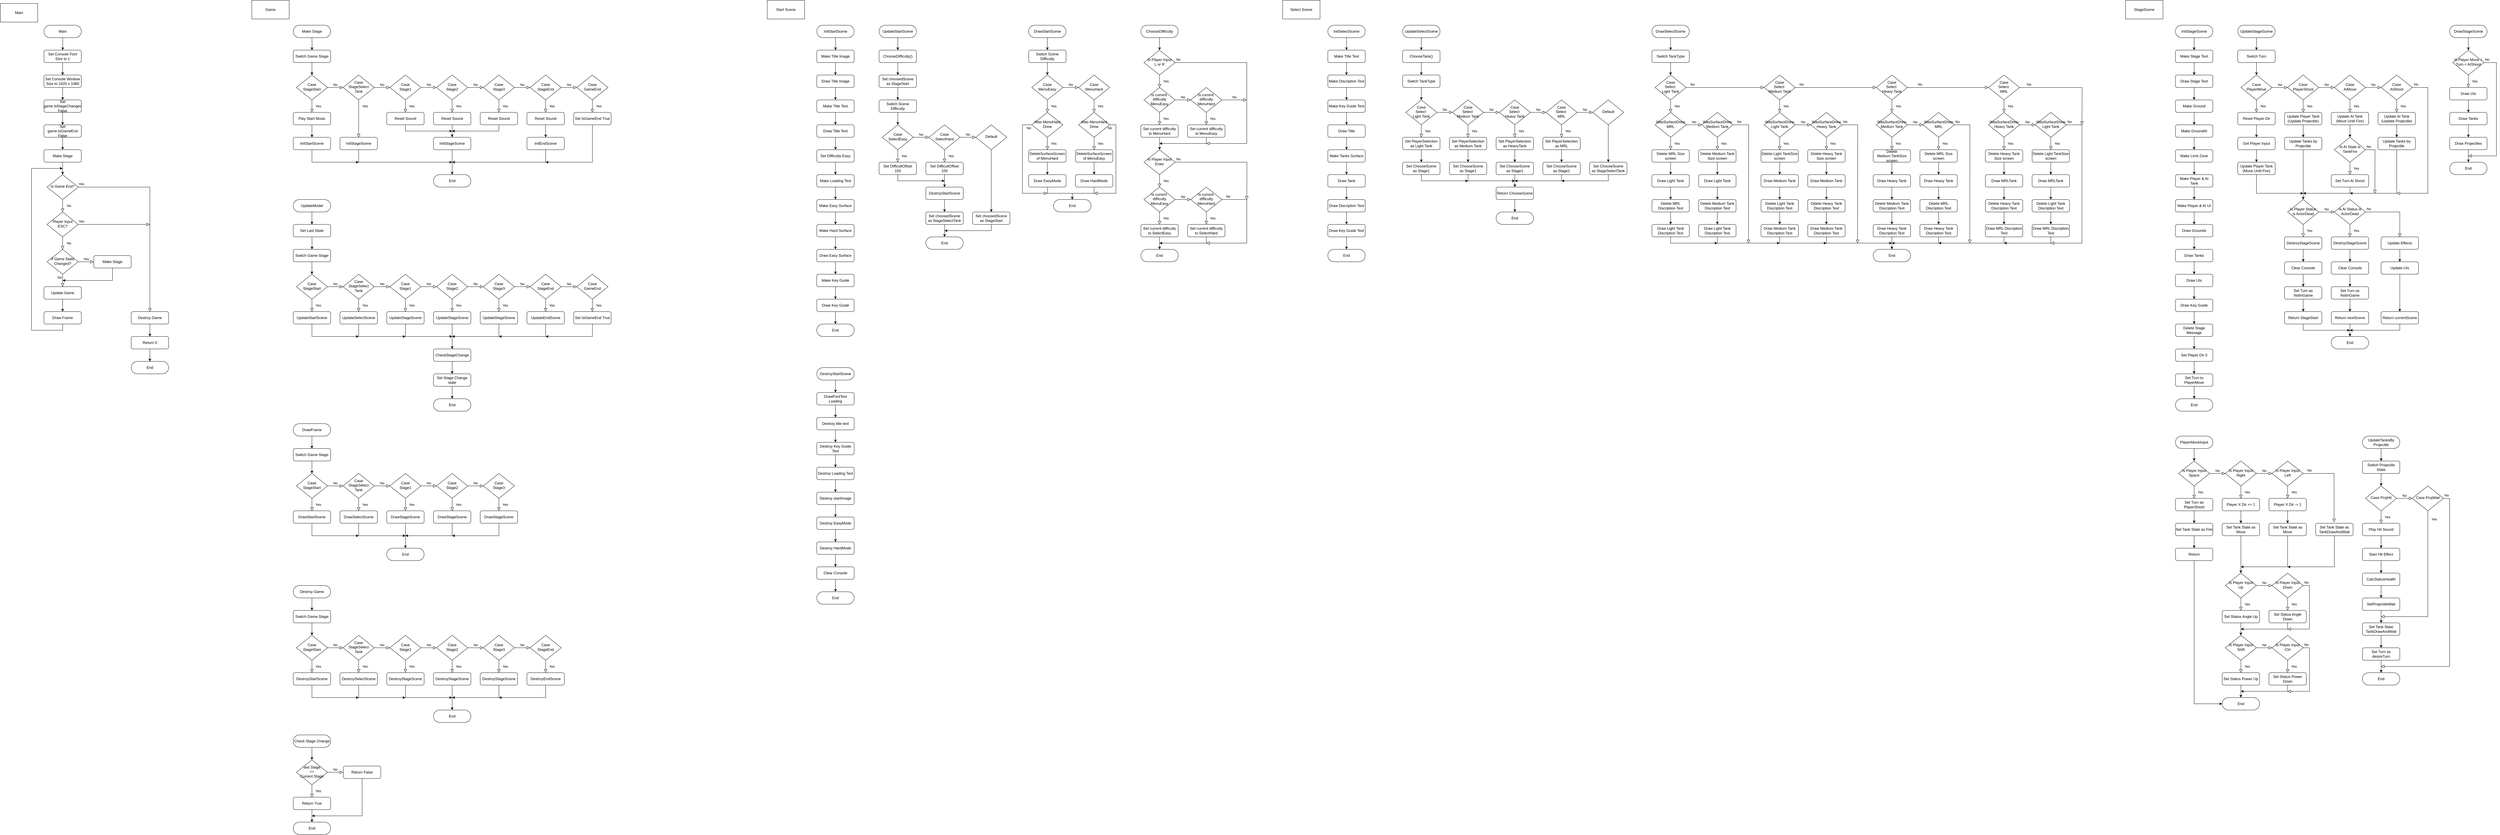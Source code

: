 <mxfile version="18.0.4" type="device"><diagram id="C5RBs43oDa-KdzZeNtuy" name="Page-1"><mxGraphModel dx="1718" dy="1021" grid="1" gridSize="10" guides="1" tooltips="1" connect="1" arrows="1" fold="1" page="1" pageScale="1" pageWidth="827" pageHeight="1169" math="0" shadow="0"><root><mxCell id="WIyWlLk6GJQsqaUBKTNV-0"/><mxCell id="WIyWlLk6GJQsqaUBKTNV-1" parent="WIyWlLk6GJQsqaUBKTNV-0"/><mxCell id="d1vy-qZlUhhb6TQKABXs-3" style="edgeStyle=orthogonalEdgeStyle;rounded=0;orthogonalLoop=1;jettySize=auto;html=1;exitX=0.5;exitY=1;exitDx=0;exitDy=0;entryX=0.5;entryY=0;entryDx=0;entryDy=0;" parent="WIyWlLk6GJQsqaUBKTNV-1" target="WIyWlLk6GJQsqaUBKTNV-11" edge="1"><mxGeometry relative="1" as="geometry"><mxPoint x="220" y="120" as="sourcePoint"/></mxGeometry></mxCell><mxCell id="d1vy-qZlUhhb6TQKABXs-4" style="edgeStyle=orthogonalEdgeStyle;rounded=0;orthogonalLoop=1;jettySize=auto;html=1;exitX=0.5;exitY=1;exitDx=0;exitDy=0;" parent="WIyWlLk6GJQsqaUBKTNV-1" source="WIyWlLk6GJQsqaUBKTNV-11" target="d1vy-qZlUhhb6TQKABXs-0" edge="1"><mxGeometry relative="1" as="geometry"/></mxCell><mxCell id="WIyWlLk6GJQsqaUBKTNV-11" value="Set Console Font Size to 1" style="rounded=1;whiteSpace=wrap;html=1;fontSize=12;glass=0;strokeWidth=1;shadow=0;" parent="WIyWlLk6GJQsqaUBKTNV-1" vertex="1"><mxGeometry x="160" y="160" width="120" height="40" as="geometry"/></mxCell><mxCell id="d1vy-qZlUhhb6TQKABXs-5" style="edgeStyle=orthogonalEdgeStyle;rounded=0;orthogonalLoop=1;jettySize=auto;html=1;exitX=0.5;exitY=1;exitDx=0;exitDy=0;entryX=0.5;entryY=0;entryDx=0;entryDy=0;" parent="WIyWlLk6GJQsqaUBKTNV-1" source="d1vy-qZlUhhb6TQKABXs-0" target="d1vy-qZlUhhb6TQKABXs-1" edge="1"><mxGeometry relative="1" as="geometry"/></mxCell><mxCell id="d1vy-qZlUhhb6TQKABXs-0" value="Set Console Window Size to 1920 x 1080" style="rounded=1;whiteSpace=wrap;html=1;fontSize=12;glass=0;strokeWidth=1;shadow=0;" parent="WIyWlLk6GJQsqaUBKTNV-1" vertex="1"><mxGeometry x="160" y="240" width="120" height="40" as="geometry"/></mxCell><mxCell id="d1vy-qZlUhhb6TQKABXs-6" style="edgeStyle=orthogonalEdgeStyle;rounded=0;orthogonalLoop=1;jettySize=auto;html=1;exitX=0.5;exitY=1;exitDx=0;exitDy=0;entryX=0.5;entryY=0;entryDx=0;entryDy=0;" parent="WIyWlLk6GJQsqaUBKTNV-1" source="d1vy-qZlUhhb6TQKABXs-1" target="d1vy-qZlUhhb6TQKABXs-2" edge="1"><mxGeometry relative="1" as="geometry"/></mxCell><mxCell id="d1vy-qZlUhhb6TQKABXs-1" value="Set game.IsStageChanged&lt;br&gt;False" style="rounded=1;whiteSpace=wrap;html=1;fontSize=12;glass=0;strokeWidth=1;shadow=0;" parent="WIyWlLk6GJQsqaUBKTNV-1" vertex="1"><mxGeometry x="160" y="320" width="120" height="40" as="geometry"/></mxCell><mxCell id="d1vy-qZlUhhb6TQKABXs-8" style="edgeStyle=orthogonalEdgeStyle;rounded=0;orthogonalLoop=1;jettySize=auto;html=1;exitX=0.5;exitY=1;exitDx=0;exitDy=0;entryX=0.5;entryY=0;entryDx=0;entryDy=0;" parent="WIyWlLk6GJQsqaUBKTNV-1" source="d1vy-qZlUhhb6TQKABXs-2" target="d1vy-qZlUhhb6TQKABXs-7" edge="1"><mxGeometry relative="1" as="geometry"/></mxCell><mxCell id="d1vy-qZlUhhb6TQKABXs-2" value="Set game.IsGameEnd&lt;br&gt;False" style="rounded=1;whiteSpace=wrap;html=1;fontSize=12;glass=0;strokeWidth=1;shadow=0;" parent="WIyWlLk6GJQsqaUBKTNV-1" vertex="1"><mxGeometry x="160" y="400" width="120" height="40" as="geometry"/></mxCell><mxCell id="d1vy-qZlUhhb6TQKABXs-12" style="edgeStyle=orthogonalEdgeStyle;rounded=0;orthogonalLoop=1;jettySize=auto;html=1;entryX=0.5;entryY=0;entryDx=0;entryDy=0;" parent="WIyWlLk6GJQsqaUBKTNV-1" source="d1vy-qZlUhhb6TQKABXs-7" target="d1vy-qZlUhhb6TQKABXs-11" edge="1"><mxGeometry relative="1" as="geometry"/></mxCell><mxCell id="d1vy-qZlUhhb6TQKABXs-7" value="Make Stage" style="rounded=1;whiteSpace=wrap;html=1;fontSize=12;glass=0;strokeWidth=1;shadow=0;" parent="WIyWlLk6GJQsqaUBKTNV-1" vertex="1"><mxGeometry x="160" y="480" width="120" height="40" as="geometry"/></mxCell><mxCell id="d1vy-qZlUhhb6TQKABXs-9" value="No" style="rounded=0;html=1;jettySize=auto;orthogonalLoop=1;fontSize=11;endArrow=block;endFill=0;endSize=8;strokeWidth=1;shadow=0;labelBackgroundColor=none;edgeStyle=orthogonalEdgeStyle;" parent="WIyWlLk6GJQsqaUBKTNV-1" source="d1vy-qZlUhhb6TQKABXs-11" edge="1"><mxGeometry y="20" relative="1" as="geometry"><mxPoint as="offset"/><mxPoint x="220" y="680" as="targetPoint"/></mxGeometry></mxCell><mxCell id="d1vy-qZlUhhb6TQKABXs-10" value="Yes" style="edgeStyle=orthogonalEdgeStyle;rounded=0;html=1;jettySize=auto;orthogonalLoop=1;fontSize=11;endArrow=block;endFill=0;endSize=8;strokeWidth=1;shadow=0;labelBackgroundColor=none;entryX=0.5;entryY=0;entryDx=0;entryDy=0;" parent="WIyWlLk6GJQsqaUBKTNV-1" source="d1vy-qZlUhhb6TQKABXs-11" target="d1vy-qZlUhhb6TQKABXs-31" edge="1"><mxGeometry x="-0.968" y="10" relative="1" as="geometry"><mxPoint as="offset"/><mxPoint x="320" y="600" as="targetPoint"/></mxGeometry></mxCell><mxCell id="d1vy-qZlUhhb6TQKABXs-11" value="Is Game End?" style="rhombus;whiteSpace=wrap;html=1;shadow=0;fontFamily=Helvetica;fontSize=12;align=center;strokeWidth=1;spacing=6;spacingTop=-4;" parent="WIyWlLk6GJQsqaUBKTNV-1" vertex="1"><mxGeometry x="170" y="560" width="100" height="80" as="geometry"/></mxCell><mxCell id="d1vy-qZlUhhb6TQKABXs-30" style="edgeStyle=orthogonalEdgeStyle;rounded=0;orthogonalLoop=1;jettySize=auto;html=1;" parent="WIyWlLk6GJQsqaUBKTNV-1" source="d1vy-qZlUhhb6TQKABXs-13" edge="1"><mxGeometry relative="1" as="geometry"><mxPoint x="220" y="900" as="targetPoint"/><Array as="points"><mxPoint x="380" y="900"/></Array></mxGeometry></mxCell><mxCell id="d1vy-qZlUhhb6TQKABXs-13" value="Make Stage" style="rounded=1;whiteSpace=wrap;html=1;fontSize=12;glass=0;strokeWidth=1;shadow=0;" parent="WIyWlLk6GJQsqaUBKTNV-1" vertex="1"><mxGeometry x="320" y="820" width="120" height="40" as="geometry"/></mxCell><mxCell id="d1vy-qZlUhhb6TQKABXs-16" value="No" style="rounded=0;html=1;jettySize=auto;orthogonalLoop=1;fontSize=11;endArrow=block;endFill=0;endSize=8;strokeWidth=1;shadow=0;labelBackgroundColor=none;edgeStyle=orthogonalEdgeStyle;" parent="WIyWlLk6GJQsqaUBKTNV-1" source="d1vy-qZlUhhb6TQKABXs-18" edge="1"><mxGeometry y="20" relative="1" as="geometry"><mxPoint as="offset"/><mxPoint x="220" y="800" as="targetPoint"/></mxGeometry></mxCell><mxCell id="d1vy-qZlUhhb6TQKABXs-17" value="Yes" style="edgeStyle=orthogonalEdgeStyle;rounded=0;html=1;jettySize=auto;orthogonalLoop=1;fontSize=11;endArrow=block;endFill=0;endSize=8;strokeWidth=1;shadow=0;labelBackgroundColor=none;" parent="WIyWlLk6GJQsqaUBKTNV-1" source="d1vy-qZlUhhb6TQKABXs-18" edge="1"><mxGeometry x="-0.913" y="10" relative="1" as="geometry"><mxPoint as="offset"/><mxPoint x="500" y="720" as="targetPoint"/></mxGeometry></mxCell><mxCell id="d1vy-qZlUhhb6TQKABXs-18" value="Player Input&lt;br&gt;ESC?" style="rhombus;whiteSpace=wrap;html=1;shadow=0;fontFamily=Helvetica;fontSize=12;align=center;strokeWidth=1;spacing=6;spacingTop=-4;" parent="WIyWlLk6GJQsqaUBKTNV-1" vertex="1"><mxGeometry x="170" y="680" width="100" height="80" as="geometry"/></mxCell><mxCell id="d1vy-qZlUhhb6TQKABXs-22" value="No" style="rounded=0;html=1;jettySize=auto;orthogonalLoop=1;fontSize=11;endArrow=block;endFill=0;endSize=8;strokeWidth=1;shadow=0;labelBackgroundColor=none;edgeStyle=orthogonalEdgeStyle;" parent="WIyWlLk6GJQsqaUBKTNV-1" source="d1vy-qZlUhhb6TQKABXs-24" edge="1"><mxGeometry x="-0.5" y="-10" relative="1" as="geometry"><mxPoint as="offset"/><mxPoint x="220" y="920" as="targetPoint"/></mxGeometry></mxCell><mxCell id="d1vy-qZlUhhb6TQKABXs-23" value="Yes" style="edgeStyle=orthogonalEdgeStyle;rounded=0;html=1;jettySize=auto;orthogonalLoop=1;fontSize=11;endArrow=block;endFill=0;endSize=8;strokeWidth=1;shadow=0;labelBackgroundColor=none;" parent="WIyWlLk6GJQsqaUBKTNV-1" source="d1vy-qZlUhhb6TQKABXs-24" edge="1"><mxGeometry y="10" relative="1" as="geometry"><mxPoint as="offset"/><mxPoint x="320" y="840" as="targetPoint"/></mxGeometry></mxCell><mxCell id="d1vy-qZlUhhb6TQKABXs-24" value="If Game State&lt;br&gt;Changed?" style="rhombus;whiteSpace=wrap;html=1;shadow=0;fontFamily=Helvetica;fontSize=12;align=center;strokeWidth=1;spacing=6;spacingTop=-4;" parent="WIyWlLk6GJQsqaUBKTNV-1" vertex="1"><mxGeometry x="170" y="800" width="100" height="80" as="geometry"/></mxCell><mxCell id="d1vy-qZlUhhb6TQKABXs-27" style="edgeStyle=orthogonalEdgeStyle;rounded=0;orthogonalLoop=1;jettySize=auto;html=1;entryX=0.5;entryY=0;entryDx=0;entryDy=0;" parent="WIyWlLk6GJQsqaUBKTNV-1" source="d1vy-qZlUhhb6TQKABXs-25" target="d1vy-qZlUhhb6TQKABXs-26" edge="1"><mxGeometry relative="1" as="geometry"/></mxCell><mxCell id="d1vy-qZlUhhb6TQKABXs-25" value="Update Game" style="rounded=1;whiteSpace=wrap;html=1;fontSize=12;glass=0;strokeWidth=1;shadow=0;" parent="WIyWlLk6GJQsqaUBKTNV-1" vertex="1"><mxGeometry x="160" y="920" width="120" height="40" as="geometry"/></mxCell><mxCell id="d1vy-qZlUhhb6TQKABXs-28" style="edgeStyle=orthogonalEdgeStyle;rounded=0;orthogonalLoop=1;jettySize=auto;html=1;" parent="WIyWlLk6GJQsqaUBKTNV-1" source="d1vy-qZlUhhb6TQKABXs-26" edge="1"><mxGeometry relative="1" as="geometry"><mxPoint x="220" y="540" as="targetPoint"/><Array as="points"><mxPoint x="220" y="1060"/><mxPoint x="120" y="1060"/><mxPoint x="120" y="540"/></Array></mxGeometry></mxCell><mxCell id="d1vy-qZlUhhb6TQKABXs-26" value="Draw Frame" style="rounded=1;whiteSpace=wrap;html=1;fontSize=12;glass=0;strokeWidth=1;shadow=0;" parent="WIyWlLk6GJQsqaUBKTNV-1" vertex="1"><mxGeometry x="160" y="1000" width="120" height="40" as="geometry"/></mxCell><mxCell id="d1vy-qZlUhhb6TQKABXs-33" style="edgeStyle=orthogonalEdgeStyle;rounded=0;orthogonalLoop=1;jettySize=auto;html=1;exitX=0.5;exitY=1;exitDx=0;exitDy=0;" parent="WIyWlLk6GJQsqaUBKTNV-1" source="d1vy-qZlUhhb6TQKABXs-31" target="d1vy-qZlUhhb6TQKABXs-32" edge="1"><mxGeometry relative="1" as="geometry"/></mxCell><mxCell id="d1vy-qZlUhhb6TQKABXs-31" value="Destroy Game" style="rounded=1;whiteSpace=wrap;html=1;fontSize=12;glass=0;strokeWidth=1;shadow=0;" parent="WIyWlLk6GJQsqaUBKTNV-1" vertex="1"><mxGeometry x="440" y="1000" width="120" height="40" as="geometry"/></mxCell><mxCell id="d1vy-qZlUhhb6TQKABXs-91" style="edgeStyle=orthogonalEdgeStyle;rounded=0;orthogonalLoop=1;jettySize=auto;html=1;exitX=0.5;exitY=1;exitDx=0;exitDy=0;entryX=0.5;entryY=0;entryDx=0;entryDy=0;" parent="WIyWlLk6GJQsqaUBKTNV-1" source="d1vy-qZlUhhb6TQKABXs-32" target="d1vy-qZlUhhb6TQKABXs-90" edge="1"><mxGeometry relative="1" as="geometry"/></mxCell><mxCell id="d1vy-qZlUhhb6TQKABXs-32" value="Return 0" style="rounded=1;whiteSpace=wrap;html=1;fontSize=12;glass=0;strokeWidth=1;shadow=0;" parent="WIyWlLk6GJQsqaUBKTNV-1" vertex="1"><mxGeometry x="440" y="1080" width="120" height="40" as="geometry"/></mxCell><mxCell id="d1vy-qZlUhhb6TQKABXs-51" style="edgeStyle=orthogonalEdgeStyle;rounded=0;orthogonalLoop=1;jettySize=auto;html=1;entryX=0.5;entryY=0;entryDx=0;entryDy=0;" parent="WIyWlLk6GJQsqaUBKTNV-1" target="d1vy-qZlUhhb6TQKABXs-47" edge="1"><mxGeometry relative="1" as="geometry"><mxPoint x="1020" y="120" as="sourcePoint"/></mxGeometry></mxCell><mxCell id="d1vy-qZlUhhb6TQKABXs-35" value="Main" style="rounded=0;whiteSpace=wrap;html=1;" parent="WIyWlLk6GJQsqaUBKTNV-1" vertex="1"><mxGeometry x="20" y="10" width="120" height="60" as="geometry"/></mxCell><mxCell id="d1vy-qZlUhhb6TQKABXs-36" value="Game" style="rounded=0;whiteSpace=wrap;html=1;" parent="WIyWlLk6GJQsqaUBKTNV-1" vertex="1"><mxGeometry x="827" width="120" height="60" as="geometry"/></mxCell><mxCell id="d1vy-qZlUhhb6TQKABXs-44" value="Yes" style="rounded=0;html=1;jettySize=auto;orthogonalLoop=1;fontSize=11;endArrow=block;endFill=0;endSize=8;strokeWidth=1;shadow=0;labelBackgroundColor=none;edgeStyle=orthogonalEdgeStyle;" parent="WIyWlLk6GJQsqaUBKTNV-1" source="d1vy-qZlUhhb6TQKABXs-46" edge="1"><mxGeometry y="20" relative="1" as="geometry"><mxPoint as="offset"/><mxPoint x="1020" y="360" as="targetPoint"/></mxGeometry></mxCell><mxCell id="d1vy-qZlUhhb6TQKABXs-45" value="No" style="edgeStyle=orthogonalEdgeStyle;rounded=0;html=1;jettySize=auto;orthogonalLoop=1;fontSize=11;endArrow=block;endFill=0;endSize=8;strokeWidth=1;shadow=0;labelBackgroundColor=none;" parent="WIyWlLk6GJQsqaUBKTNV-1" source="d1vy-qZlUhhb6TQKABXs-46" edge="1"><mxGeometry y="10" relative="1" as="geometry"><mxPoint as="offset"/><mxPoint x="1120" y="280" as="targetPoint"/></mxGeometry></mxCell><mxCell id="d1vy-qZlUhhb6TQKABXs-46" value="Case&lt;br&gt;StageStart" style="rhombus;whiteSpace=wrap;html=1;shadow=0;fontFamily=Helvetica;fontSize=12;align=center;strokeWidth=1;spacing=6;spacingTop=-4;" parent="WIyWlLk6GJQsqaUBKTNV-1" vertex="1"><mxGeometry x="970" y="240" width="100" height="80" as="geometry"/></mxCell><mxCell id="d1vy-qZlUhhb6TQKABXs-52" style="edgeStyle=orthogonalEdgeStyle;rounded=0;orthogonalLoop=1;jettySize=auto;html=1;exitX=0.5;exitY=1;exitDx=0;exitDy=0;entryX=0.5;entryY=0;entryDx=0;entryDy=0;" parent="WIyWlLk6GJQsqaUBKTNV-1" source="d1vy-qZlUhhb6TQKABXs-47" target="d1vy-qZlUhhb6TQKABXs-46" edge="1"><mxGeometry relative="1" as="geometry"/></mxCell><mxCell id="d1vy-qZlUhhb6TQKABXs-47" value="Switch Game Stage" style="rounded=1;whiteSpace=wrap;html=1;fontSize=12;glass=0;strokeWidth=1;shadow=0;" parent="WIyWlLk6GJQsqaUBKTNV-1" vertex="1"><mxGeometry x="960" y="160" width="120" height="40" as="geometry"/></mxCell><mxCell id="d1vy-qZlUhhb6TQKABXs-53" value="Yes" style="rounded=0;html=1;jettySize=auto;orthogonalLoop=1;fontSize=11;endArrow=block;endFill=0;endSize=8;strokeWidth=1;shadow=0;labelBackgroundColor=none;edgeStyle=orthogonalEdgeStyle;entryX=0.5;entryY=0;entryDx=0;entryDy=0;" parent="WIyWlLk6GJQsqaUBKTNV-1" source="d1vy-qZlUhhb6TQKABXs-55" target="d1vy-qZlUhhb6TQKABXs-77" edge="1"><mxGeometry x="-0.667" y="20" relative="1" as="geometry"><mxPoint as="offset"/><mxPoint x="1170" y="360" as="targetPoint"/></mxGeometry></mxCell><mxCell id="d1vy-qZlUhhb6TQKABXs-54" value="No" style="edgeStyle=orthogonalEdgeStyle;rounded=0;html=1;jettySize=auto;orthogonalLoop=1;fontSize=11;endArrow=block;endFill=0;endSize=8;strokeWidth=1;shadow=0;labelBackgroundColor=none;" parent="WIyWlLk6GJQsqaUBKTNV-1" source="d1vy-qZlUhhb6TQKABXs-55" edge="1"><mxGeometry y="10" relative="1" as="geometry"><mxPoint as="offset"/><mxPoint x="1270.0" y="280" as="targetPoint"/></mxGeometry></mxCell><mxCell id="d1vy-qZlUhhb6TQKABXs-55" value="Case&lt;br&gt;StageSelect&lt;br&gt;Tank" style="rhombus;whiteSpace=wrap;html=1;shadow=0;fontFamily=Helvetica;fontSize=12;align=center;strokeWidth=1;spacing=6;spacingTop=-4;" parent="WIyWlLk6GJQsqaUBKTNV-1" vertex="1"><mxGeometry x="1120" y="240" width="100" height="80" as="geometry"/></mxCell><mxCell id="d1vy-qZlUhhb6TQKABXs-56" value="Yes" style="rounded=0;html=1;jettySize=auto;orthogonalLoop=1;fontSize=11;endArrow=block;endFill=0;endSize=8;strokeWidth=1;shadow=0;labelBackgroundColor=none;edgeStyle=orthogonalEdgeStyle;" parent="WIyWlLk6GJQsqaUBKTNV-1" source="d1vy-qZlUhhb6TQKABXs-58" edge="1"><mxGeometry y="20" relative="1" as="geometry"><mxPoint as="offset"/><mxPoint x="1320.0" y="360" as="targetPoint"/></mxGeometry></mxCell><mxCell id="d1vy-qZlUhhb6TQKABXs-57" value="No" style="edgeStyle=orthogonalEdgeStyle;rounded=0;html=1;jettySize=auto;orthogonalLoop=1;fontSize=11;endArrow=block;endFill=0;endSize=8;strokeWidth=1;shadow=0;labelBackgroundColor=none;" parent="WIyWlLk6GJQsqaUBKTNV-1" source="d1vy-qZlUhhb6TQKABXs-58" edge="1"><mxGeometry y="10" relative="1" as="geometry"><mxPoint as="offset"/><mxPoint x="1420.0" y="280" as="targetPoint"/></mxGeometry></mxCell><mxCell id="d1vy-qZlUhhb6TQKABXs-58" value="Case&lt;br&gt;Stage1" style="rhombus;whiteSpace=wrap;html=1;shadow=0;fontFamily=Helvetica;fontSize=12;align=center;strokeWidth=1;spacing=6;spacingTop=-4;" parent="WIyWlLk6GJQsqaUBKTNV-1" vertex="1"><mxGeometry x="1270" y="240" width="100" height="80" as="geometry"/></mxCell><mxCell id="d1vy-qZlUhhb6TQKABXs-59" value="Yes" style="rounded=0;html=1;jettySize=auto;orthogonalLoop=1;fontSize=11;endArrow=block;endFill=0;endSize=8;strokeWidth=1;shadow=0;labelBackgroundColor=none;edgeStyle=orthogonalEdgeStyle;" parent="WIyWlLk6GJQsqaUBKTNV-1" source="d1vy-qZlUhhb6TQKABXs-61" edge="1"><mxGeometry y="20" relative="1" as="geometry"><mxPoint as="offset"/><mxPoint x="1470.0" y="360" as="targetPoint"/></mxGeometry></mxCell><mxCell id="d1vy-qZlUhhb6TQKABXs-60" value="No" style="edgeStyle=orthogonalEdgeStyle;rounded=0;html=1;jettySize=auto;orthogonalLoop=1;fontSize=11;endArrow=block;endFill=0;endSize=8;strokeWidth=1;shadow=0;labelBackgroundColor=none;" parent="WIyWlLk6GJQsqaUBKTNV-1" source="d1vy-qZlUhhb6TQKABXs-61" edge="1"><mxGeometry y="10" relative="1" as="geometry"><mxPoint as="offset"/><mxPoint x="1570.0" y="280" as="targetPoint"/></mxGeometry></mxCell><mxCell id="d1vy-qZlUhhb6TQKABXs-61" value="Case&lt;br&gt;Stage2" style="rhombus;whiteSpace=wrap;html=1;shadow=0;fontFamily=Helvetica;fontSize=12;align=center;strokeWidth=1;spacing=6;spacingTop=-4;" parent="WIyWlLk6GJQsqaUBKTNV-1" vertex="1"><mxGeometry x="1420" y="240" width="100" height="80" as="geometry"/></mxCell><mxCell id="d1vy-qZlUhhb6TQKABXs-62" value="Yes" style="rounded=0;html=1;jettySize=auto;orthogonalLoop=1;fontSize=11;endArrow=block;endFill=0;endSize=8;strokeWidth=1;shadow=0;labelBackgroundColor=none;edgeStyle=orthogonalEdgeStyle;" parent="WIyWlLk6GJQsqaUBKTNV-1" source="d1vy-qZlUhhb6TQKABXs-64" edge="1"><mxGeometry y="20" relative="1" as="geometry"><mxPoint as="offset"/><mxPoint x="1620.0" y="360" as="targetPoint"/></mxGeometry></mxCell><mxCell id="d1vy-qZlUhhb6TQKABXs-63" value="No" style="edgeStyle=orthogonalEdgeStyle;rounded=0;html=1;jettySize=auto;orthogonalLoop=1;fontSize=11;endArrow=block;endFill=0;endSize=8;strokeWidth=1;shadow=0;labelBackgroundColor=none;" parent="WIyWlLk6GJQsqaUBKTNV-1" source="d1vy-qZlUhhb6TQKABXs-64" edge="1"><mxGeometry y="10" relative="1" as="geometry"><mxPoint as="offset"/><mxPoint x="1720.0" y="280" as="targetPoint"/></mxGeometry></mxCell><mxCell id="d1vy-qZlUhhb6TQKABXs-64" value="Case&lt;br&gt;Stage3" style="rhombus;whiteSpace=wrap;html=1;shadow=0;fontFamily=Helvetica;fontSize=12;align=center;strokeWidth=1;spacing=6;spacingTop=-4;" parent="WIyWlLk6GJQsqaUBKTNV-1" vertex="1"><mxGeometry x="1570" y="240" width="100" height="80" as="geometry"/></mxCell><mxCell id="d1vy-qZlUhhb6TQKABXs-65" value="Yes" style="rounded=0;html=1;jettySize=auto;orthogonalLoop=1;fontSize=11;endArrow=block;endFill=0;endSize=8;strokeWidth=1;shadow=0;labelBackgroundColor=none;edgeStyle=orthogonalEdgeStyle;" parent="WIyWlLk6GJQsqaUBKTNV-1" source="d1vy-qZlUhhb6TQKABXs-67" edge="1"><mxGeometry y="20" relative="1" as="geometry"><mxPoint as="offset"/><mxPoint x="1770.0" y="360" as="targetPoint"/></mxGeometry></mxCell><mxCell id="d1vy-qZlUhhb6TQKABXs-66" value="No" style="edgeStyle=orthogonalEdgeStyle;rounded=0;html=1;jettySize=auto;orthogonalLoop=1;fontSize=11;endArrow=block;endFill=0;endSize=8;strokeWidth=1;shadow=0;labelBackgroundColor=none;" parent="WIyWlLk6GJQsqaUBKTNV-1" source="d1vy-qZlUhhb6TQKABXs-67" edge="1"><mxGeometry y="10" relative="1" as="geometry"><mxPoint as="offset"/><mxPoint x="1870.0" y="280" as="targetPoint"/></mxGeometry></mxCell><mxCell id="d1vy-qZlUhhb6TQKABXs-67" value="Case&lt;br&gt;StageEnd" style="rhombus;whiteSpace=wrap;html=1;shadow=0;fontFamily=Helvetica;fontSize=12;align=center;strokeWidth=1;spacing=6;spacingTop=-4;" parent="WIyWlLk6GJQsqaUBKTNV-1" vertex="1"><mxGeometry x="1720" y="240" width="100" height="80" as="geometry"/></mxCell><mxCell id="d1vy-qZlUhhb6TQKABXs-68" value="Yes" style="rounded=0;html=1;jettySize=auto;orthogonalLoop=1;fontSize=11;endArrow=block;endFill=0;endSize=8;strokeWidth=1;shadow=0;labelBackgroundColor=none;edgeStyle=orthogonalEdgeStyle;" parent="WIyWlLk6GJQsqaUBKTNV-1" source="d1vy-qZlUhhb6TQKABXs-70" edge="1"><mxGeometry y="20" relative="1" as="geometry"><mxPoint as="offset"/><mxPoint x="1920.0" y="360" as="targetPoint"/></mxGeometry></mxCell><mxCell id="d1vy-qZlUhhb6TQKABXs-70" value="Case&lt;br&gt;GameEnd" style="rhombus;whiteSpace=wrap;html=1;shadow=0;fontFamily=Helvetica;fontSize=12;align=center;strokeWidth=1;spacing=6;spacingTop=-4;" parent="WIyWlLk6GJQsqaUBKTNV-1" vertex="1"><mxGeometry x="1870" y="240" width="100" height="80" as="geometry"/></mxCell><mxCell id="d1vy-qZlUhhb6TQKABXs-81" style="edgeStyle=orthogonalEdgeStyle;rounded=0;orthogonalLoop=1;jettySize=auto;html=1;exitX=0.5;exitY=1;exitDx=0;exitDy=0;entryX=0.5;entryY=0;entryDx=0;entryDy=0;" parent="WIyWlLk6GJQsqaUBKTNV-1" source="d1vy-qZlUhhb6TQKABXs-71" target="d1vy-qZlUhhb6TQKABXs-76" edge="1"><mxGeometry relative="1" as="geometry"/></mxCell><mxCell id="d1vy-qZlUhhb6TQKABXs-71" value="Play Start Music" style="rounded=1;whiteSpace=wrap;html=1;fontSize=12;glass=0;strokeWidth=1;shadow=0;" parent="WIyWlLk6GJQsqaUBKTNV-1" vertex="1"><mxGeometry x="960" y="360" width="120" height="40" as="geometry"/></mxCell><mxCell id="d1vy-qZlUhhb6TQKABXs-83" style="edgeStyle=orthogonalEdgeStyle;rounded=0;orthogonalLoop=1;jettySize=auto;html=1;exitX=0.5;exitY=1;exitDx=0;exitDy=0;" parent="WIyWlLk6GJQsqaUBKTNV-1" source="d1vy-qZlUhhb6TQKABXs-72" edge="1"><mxGeometry relative="1" as="geometry"><mxPoint x="1470.0" y="420" as="targetPoint"/><Array as="points"><mxPoint x="1320" y="420"/></Array></mxGeometry></mxCell><mxCell id="d1vy-qZlUhhb6TQKABXs-72" value="Reset Sound" style="rounded=1;whiteSpace=wrap;html=1;fontSize=12;glass=0;strokeWidth=1;shadow=0;" parent="WIyWlLk6GJQsqaUBKTNV-1" vertex="1"><mxGeometry x="1260" y="360" width="120" height="40" as="geometry"/></mxCell><mxCell id="d1vy-qZlUhhb6TQKABXs-82" style="edgeStyle=orthogonalEdgeStyle;rounded=0;orthogonalLoop=1;jettySize=auto;html=1;exitX=0.5;exitY=1;exitDx=0;exitDy=0;entryX=0.5;entryY=0;entryDx=0;entryDy=0;" parent="WIyWlLk6GJQsqaUBKTNV-1" source="d1vy-qZlUhhb6TQKABXs-73" target="d1vy-qZlUhhb6TQKABXs-78" edge="1"><mxGeometry relative="1" as="geometry"/></mxCell><mxCell id="d1vy-qZlUhhb6TQKABXs-73" value="Reset Sound" style="rounded=1;whiteSpace=wrap;html=1;fontSize=12;glass=0;strokeWidth=1;shadow=0;" parent="WIyWlLk6GJQsqaUBKTNV-1" vertex="1"><mxGeometry x="1410" y="360" width="120" height="40" as="geometry"/></mxCell><mxCell id="d1vy-qZlUhhb6TQKABXs-84" style="edgeStyle=orthogonalEdgeStyle;rounded=0;orthogonalLoop=1;jettySize=auto;html=1;" parent="WIyWlLk6GJQsqaUBKTNV-1" source="d1vy-qZlUhhb6TQKABXs-74" edge="1"><mxGeometry relative="1" as="geometry"><mxPoint x="1470.0" y="420" as="targetPoint"/><Array as="points"><mxPoint x="1620" y="420"/></Array></mxGeometry></mxCell><mxCell id="d1vy-qZlUhhb6TQKABXs-74" value="Reset Sound" style="rounded=1;whiteSpace=wrap;html=1;fontSize=12;glass=0;strokeWidth=1;shadow=0;" parent="WIyWlLk6GJQsqaUBKTNV-1" vertex="1"><mxGeometry x="1560" y="360" width="120" height="40" as="geometry"/></mxCell><mxCell id="d1vy-qZlUhhb6TQKABXs-85" style="edgeStyle=orthogonalEdgeStyle;rounded=0;orthogonalLoop=1;jettySize=auto;html=1;exitX=0.5;exitY=1;exitDx=0;exitDy=0;entryX=0.5;entryY=0;entryDx=0;entryDy=0;" parent="WIyWlLk6GJQsqaUBKTNV-1" source="d1vy-qZlUhhb6TQKABXs-75" target="d1vy-qZlUhhb6TQKABXs-79" edge="1"><mxGeometry relative="1" as="geometry"/></mxCell><mxCell id="d1vy-qZlUhhb6TQKABXs-75" value="Reset Sound" style="rounded=1;whiteSpace=wrap;html=1;fontSize=12;glass=0;strokeWidth=1;shadow=0;" parent="WIyWlLk6GJQsqaUBKTNV-1" vertex="1"><mxGeometry x="1710" y="360" width="120" height="40" as="geometry"/></mxCell><mxCell id="d1vy-qZlUhhb6TQKABXs-97" style="edgeStyle=orthogonalEdgeStyle;rounded=0;orthogonalLoop=1;jettySize=auto;html=1;exitX=0.5;exitY=1;exitDx=0;exitDy=0;" parent="WIyWlLk6GJQsqaUBKTNV-1" source="d1vy-qZlUhhb6TQKABXs-76" edge="1"><mxGeometry relative="1" as="geometry"><mxPoint x="1170.0" y="520" as="targetPoint"/><Array as="points"><mxPoint x="1020" y="520"/></Array></mxGeometry></mxCell><mxCell id="d1vy-qZlUhhb6TQKABXs-76" value="InitStartScene" style="rounded=1;whiteSpace=wrap;html=1;fontSize=12;glass=0;strokeWidth=1;shadow=0;" parent="WIyWlLk6GJQsqaUBKTNV-1" vertex="1"><mxGeometry x="960" y="440" width="120" height="40" as="geometry"/></mxCell><mxCell id="d1vy-qZlUhhb6TQKABXs-96" style="edgeStyle=orthogonalEdgeStyle;rounded=0;orthogonalLoop=1;jettySize=auto;html=1;exitX=0.5;exitY=1;exitDx=0;exitDy=0;" parent="WIyWlLk6GJQsqaUBKTNV-1" source="d1vy-qZlUhhb6TQKABXs-77" edge="1"><mxGeometry relative="1" as="geometry"><mxPoint x="1470.0" y="520" as="targetPoint"/><Array as="points"><mxPoint x="1170" y="520"/></Array></mxGeometry></mxCell><mxCell id="d1vy-qZlUhhb6TQKABXs-77" value="InitStageScene" style="rounded=1;whiteSpace=wrap;html=1;fontSize=12;glass=0;strokeWidth=1;shadow=0;" parent="WIyWlLk6GJQsqaUBKTNV-1" vertex="1"><mxGeometry x="1110" y="440" width="120" height="40" as="geometry"/></mxCell><mxCell id="d1vy-qZlUhhb6TQKABXs-94" style="edgeStyle=orthogonalEdgeStyle;rounded=0;orthogonalLoop=1;jettySize=auto;html=1;exitX=0.5;exitY=1;exitDx=0;exitDy=0;entryX=0.5;entryY=0;entryDx=0;entryDy=0;" parent="WIyWlLk6GJQsqaUBKTNV-1" source="d1vy-qZlUhhb6TQKABXs-78" target="d1vy-qZlUhhb6TQKABXs-92" edge="1"><mxGeometry relative="1" as="geometry"/></mxCell><mxCell id="d1vy-qZlUhhb6TQKABXs-78" value="InitStageScene" style="rounded=1;whiteSpace=wrap;html=1;fontSize=12;glass=0;strokeWidth=1;shadow=0;" parent="WIyWlLk6GJQsqaUBKTNV-1" vertex="1"><mxGeometry x="1410" y="440" width="120" height="40" as="geometry"/></mxCell><mxCell id="d1vy-qZlUhhb6TQKABXs-95" style="edgeStyle=orthogonalEdgeStyle;rounded=0;orthogonalLoop=1;jettySize=auto;html=1;" parent="WIyWlLk6GJQsqaUBKTNV-1" source="d1vy-qZlUhhb6TQKABXs-79" edge="1"><mxGeometry relative="1" as="geometry"><mxPoint x="1470.0" y="520" as="targetPoint"/><Array as="points"><mxPoint x="1770" y="520"/></Array></mxGeometry></mxCell><mxCell id="d1vy-qZlUhhb6TQKABXs-79" value="InitEndScene" style="rounded=1;whiteSpace=wrap;html=1;fontSize=12;glass=0;strokeWidth=1;shadow=0;" parent="WIyWlLk6GJQsqaUBKTNV-1" vertex="1"><mxGeometry x="1710" y="440" width="120" height="40" as="geometry"/></mxCell><mxCell id="d1vy-qZlUhhb6TQKABXs-98" style="edgeStyle=orthogonalEdgeStyle;rounded=0;orthogonalLoop=1;jettySize=auto;html=1;exitX=0.5;exitY=1;exitDx=0;exitDy=0;" parent="WIyWlLk6GJQsqaUBKTNV-1" source="d1vy-qZlUhhb6TQKABXs-80" edge="1"><mxGeometry relative="1" as="geometry"><mxPoint x="1770.0" y="520" as="targetPoint"/><Array as="points"><mxPoint x="1920" y="520"/></Array></mxGeometry></mxCell><mxCell id="d1vy-qZlUhhb6TQKABXs-80" value="Set IsGameEnd True" style="rounded=1;whiteSpace=wrap;html=1;fontSize=12;glass=0;strokeWidth=1;shadow=0;" parent="WIyWlLk6GJQsqaUBKTNV-1" vertex="1"><mxGeometry x="1860" y="360" width="120" height="40" as="geometry"/></mxCell><mxCell id="d1vy-qZlUhhb6TQKABXs-88" value="Make Stage" style="rounded=1;whiteSpace=wrap;html=1;fontSize=12;glass=0;strokeWidth=1;shadow=0;arcSize=50;" parent="WIyWlLk6GJQsqaUBKTNV-1" vertex="1"><mxGeometry x="960" y="80" width="120" height="40" as="geometry"/></mxCell><mxCell id="d1vy-qZlUhhb6TQKABXs-89" value="Main" style="rounded=1;whiteSpace=wrap;html=1;fontSize=12;glass=0;strokeWidth=1;shadow=0;arcSize=50;" parent="WIyWlLk6GJQsqaUBKTNV-1" vertex="1"><mxGeometry x="160" y="80" width="120" height="40" as="geometry"/></mxCell><mxCell id="d1vy-qZlUhhb6TQKABXs-90" value="End" style="rounded=1;whiteSpace=wrap;html=1;fontSize=12;glass=0;strokeWidth=1;shadow=0;arcSize=50;" parent="WIyWlLk6GJQsqaUBKTNV-1" vertex="1"><mxGeometry x="440" y="1160" width="120" height="40" as="geometry"/></mxCell><mxCell id="d1vy-qZlUhhb6TQKABXs-92" value="End" style="rounded=1;whiteSpace=wrap;html=1;fontSize=12;glass=0;strokeWidth=1;shadow=0;arcSize=50;" parent="WIyWlLk6GJQsqaUBKTNV-1" vertex="1"><mxGeometry x="1410" y="560" width="120" height="40" as="geometry"/></mxCell><mxCell id="d1vy-qZlUhhb6TQKABXs-99" style="edgeStyle=orthogonalEdgeStyle;rounded=0;orthogonalLoop=1;jettySize=auto;html=1;entryX=0.5;entryY=0;entryDx=0;entryDy=0;" parent="WIyWlLk6GJQsqaUBKTNV-1" target="d1vy-qZlUhhb6TQKABXs-104" edge="1"><mxGeometry relative="1" as="geometry"><mxPoint x="1020" y="760" as="sourcePoint"/></mxGeometry></mxCell><mxCell id="d1vy-qZlUhhb6TQKABXs-100" value="Yes" style="rounded=0;html=1;jettySize=auto;orthogonalLoop=1;fontSize=11;endArrow=block;endFill=0;endSize=8;strokeWidth=1;shadow=0;labelBackgroundColor=none;edgeStyle=orthogonalEdgeStyle;" parent="WIyWlLk6GJQsqaUBKTNV-1" source="d1vy-qZlUhhb6TQKABXs-102" edge="1"><mxGeometry y="20" relative="1" as="geometry"><mxPoint as="offset"/><mxPoint x="1020" y="1000" as="targetPoint"/></mxGeometry></mxCell><mxCell id="d1vy-qZlUhhb6TQKABXs-101" value="No" style="edgeStyle=orthogonalEdgeStyle;rounded=0;html=1;jettySize=auto;orthogonalLoop=1;fontSize=11;endArrow=block;endFill=0;endSize=8;strokeWidth=1;shadow=0;labelBackgroundColor=none;" parent="WIyWlLk6GJQsqaUBKTNV-1" source="d1vy-qZlUhhb6TQKABXs-102" edge="1"><mxGeometry y="10" relative="1" as="geometry"><mxPoint as="offset"/><mxPoint x="1120" y="920" as="targetPoint"/></mxGeometry></mxCell><mxCell id="d1vy-qZlUhhb6TQKABXs-102" value="Case&lt;br&gt;StageStart" style="rhombus;whiteSpace=wrap;html=1;shadow=0;fontFamily=Helvetica;fontSize=12;align=center;strokeWidth=1;spacing=6;spacingTop=-4;" parent="WIyWlLk6GJQsqaUBKTNV-1" vertex="1"><mxGeometry x="970" y="880" width="100" height="80" as="geometry"/></mxCell><mxCell id="d1vy-qZlUhhb6TQKABXs-103" style="edgeStyle=orthogonalEdgeStyle;rounded=0;orthogonalLoop=1;jettySize=auto;html=1;exitX=0.5;exitY=1;exitDx=0;exitDy=0;entryX=0.5;entryY=0;entryDx=0;entryDy=0;" parent="WIyWlLk6GJQsqaUBKTNV-1" source="d1vy-qZlUhhb6TQKABXs-104" target="d1vy-qZlUhhb6TQKABXs-102" edge="1"><mxGeometry relative="1" as="geometry"/></mxCell><mxCell id="d1vy-qZlUhhb6TQKABXs-104" value="Switch Game Stage" style="rounded=1;whiteSpace=wrap;html=1;fontSize=12;glass=0;strokeWidth=1;shadow=0;" parent="WIyWlLk6GJQsqaUBKTNV-1" vertex="1"><mxGeometry x="960" y="800" width="120" height="40" as="geometry"/></mxCell><mxCell id="d1vy-qZlUhhb6TQKABXs-105" value="Yes" style="rounded=0;html=1;jettySize=auto;orthogonalLoop=1;fontSize=11;endArrow=block;endFill=0;endSize=8;strokeWidth=1;shadow=0;labelBackgroundColor=none;edgeStyle=orthogonalEdgeStyle;" parent="WIyWlLk6GJQsqaUBKTNV-1" source="d1vy-qZlUhhb6TQKABXs-107" edge="1"><mxGeometry y="20" relative="1" as="geometry"><mxPoint as="offset"/><mxPoint x="1170" y="1000" as="targetPoint"/></mxGeometry></mxCell><mxCell id="d1vy-qZlUhhb6TQKABXs-106" value="No" style="edgeStyle=orthogonalEdgeStyle;rounded=0;html=1;jettySize=auto;orthogonalLoop=1;fontSize=11;endArrow=block;endFill=0;endSize=8;strokeWidth=1;shadow=0;labelBackgroundColor=none;" parent="WIyWlLk6GJQsqaUBKTNV-1" source="d1vy-qZlUhhb6TQKABXs-107" edge="1"><mxGeometry y="10" relative="1" as="geometry"><mxPoint as="offset"/><mxPoint x="1270" y="920" as="targetPoint"/></mxGeometry></mxCell><mxCell id="d1vy-qZlUhhb6TQKABXs-107" value="Case&lt;br&gt;StageSelect&lt;br&gt;Tank" style="rhombus;whiteSpace=wrap;html=1;shadow=0;fontFamily=Helvetica;fontSize=12;align=center;strokeWidth=1;spacing=6;spacingTop=-4;" parent="WIyWlLk6GJQsqaUBKTNV-1" vertex="1"><mxGeometry x="1120" y="880" width="100" height="80" as="geometry"/></mxCell><mxCell id="d1vy-qZlUhhb6TQKABXs-108" value="Yes" style="rounded=0;html=1;jettySize=auto;orthogonalLoop=1;fontSize=11;endArrow=block;endFill=0;endSize=8;strokeWidth=1;shadow=0;labelBackgroundColor=none;edgeStyle=orthogonalEdgeStyle;" parent="WIyWlLk6GJQsqaUBKTNV-1" source="d1vy-qZlUhhb6TQKABXs-110" edge="1"><mxGeometry y="20" relative="1" as="geometry"><mxPoint as="offset"/><mxPoint x="1320" y="1000" as="targetPoint"/></mxGeometry></mxCell><mxCell id="d1vy-qZlUhhb6TQKABXs-109" value="No" style="edgeStyle=orthogonalEdgeStyle;rounded=0;html=1;jettySize=auto;orthogonalLoop=1;fontSize=11;endArrow=block;endFill=0;endSize=8;strokeWidth=1;shadow=0;labelBackgroundColor=none;" parent="WIyWlLk6GJQsqaUBKTNV-1" source="d1vy-qZlUhhb6TQKABXs-110" edge="1"><mxGeometry y="10" relative="1" as="geometry"><mxPoint as="offset"/><mxPoint x="1420" y="920" as="targetPoint"/></mxGeometry></mxCell><mxCell id="d1vy-qZlUhhb6TQKABXs-110" value="Case&lt;br&gt;Stage1" style="rhombus;whiteSpace=wrap;html=1;shadow=0;fontFamily=Helvetica;fontSize=12;align=center;strokeWidth=1;spacing=6;spacingTop=-4;" parent="WIyWlLk6GJQsqaUBKTNV-1" vertex="1"><mxGeometry x="1270" y="880" width="100" height="80" as="geometry"/></mxCell><mxCell id="d1vy-qZlUhhb6TQKABXs-111" value="Yes" style="rounded=0;html=1;jettySize=auto;orthogonalLoop=1;fontSize=11;endArrow=block;endFill=0;endSize=8;strokeWidth=1;shadow=0;labelBackgroundColor=none;edgeStyle=orthogonalEdgeStyle;" parent="WIyWlLk6GJQsqaUBKTNV-1" source="d1vy-qZlUhhb6TQKABXs-113" edge="1"><mxGeometry y="20" relative="1" as="geometry"><mxPoint as="offset"/><mxPoint x="1470" y="1000" as="targetPoint"/></mxGeometry></mxCell><mxCell id="d1vy-qZlUhhb6TQKABXs-112" value="No" style="edgeStyle=orthogonalEdgeStyle;rounded=0;html=1;jettySize=auto;orthogonalLoop=1;fontSize=11;endArrow=block;endFill=0;endSize=8;strokeWidth=1;shadow=0;labelBackgroundColor=none;" parent="WIyWlLk6GJQsqaUBKTNV-1" source="d1vy-qZlUhhb6TQKABXs-113" edge="1"><mxGeometry y="10" relative="1" as="geometry"><mxPoint as="offset"/><mxPoint x="1570" y="920" as="targetPoint"/></mxGeometry></mxCell><mxCell id="d1vy-qZlUhhb6TQKABXs-113" value="Case&lt;br&gt;Stage2" style="rhombus;whiteSpace=wrap;html=1;shadow=0;fontFamily=Helvetica;fontSize=12;align=center;strokeWidth=1;spacing=6;spacingTop=-4;" parent="WIyWlLk6GJQsqaUBKTNV-1" vertex="1"><mxGeometry x="1420" y="880" width="100" height="80" as="geometry"/></mxCell><mxCell id="d1vy-qZlUhhb6TQKABXs-114" value="Yes" style="rounded=0;html=1;jettySize=auto;orthogonalLoop=1;fontSize=11;endArrow=block;endFill=0;endSize=8;strokeWidth=1;shadow=0;labelBackgroundColor=none;edgeStyle=orthogonalEdgeStyle;" parent="WIyWlLk6GJQsqaUBKTNV-1" source="d1vy-qZlUhhb6TQKABXs-116" edge="1"><mxGeometry y="20" relative="1" as="geometry"><mxPoint as="offset"/><mxPoint x="1620" y="1000" as="targetPoint"/></mxGeometry></mxCell><mxCell id="d1vy-qZlUhhb6TQKABXs-115" value="No" style="edgeStyle=orthogonalEdgeStyle;rounded=0;html=1;jettySize=auto;orthogonalLoop=1;fontSize=11;endArrow=block;endFill=0;endSize=8;strokeWidth=1;shadow=0;labelBackgroundColor=none;" parent="WIyWlLk6GJQsqaUBKTNV-1" source="d1vy-qZlUhhb6TQKABXs-116" edge="1"><mxGeometry y="10" relative="1" as="geometry"><mxPoint as="offset"/><mxPoint x="1720" y="920" as="targetPoint"/></mxGeometry></mxCell><mxCell id="d1vy-qZlUhhb6TQKABXs-116" value="Case&lt;br&gt;Stage3" style="rhombus;whiteSpace=wrap;html=1;shadow=0;fontFamily=Helvetica;fontSize=12;align=center;strokeWidth=1;spacing=6;spacingTop=-4;" parent="WIyWlLk6GJQsqaUBKTNV-1" vertex="1"><mxGeometry x="1570" y="880" width="100" height="80" as="geometry"/></mxCell><mxCell id="d1vy-qZlUhhb6TQKABXs-117" value="Yes" style="rounded=0;html=1;jettySize=auto;orthogonalLoop=1;fontSize=11;endArrow=block;endFill=0;endSize=8;strokeWidth=1;shadow=0;labelBackgroundColor=none;edgeStyle=orthogonalEdgeStyle;" parent="WIyWlLk6GJQsqaUBKTNV-1" source="d1vy-qZlUhhb6TQKABXs-119" edge="1"><mxGeometry y="20" relative="1" as="geometry"><mxPoint as="offset"/><mxPoint x="1770" y="1000" as="targetPoint"/></mxGeometry></mxCell><mxCell id="d1vy-qZlUhhb6TQKABXs-118" value="No" style="edgeStyle=orthogonalEdgeStyle;rounded=0;html=1;jettySize=auto;orthogonalLoop=1;fontSize=11;endArrow=block;endFill=0;endSize=8;strokeWidth=1;shadow=0;labelBackgroundColor=none;" parent="WIyWlLk6GJQsqaUBKTNV-1" source="d1vy-qZlUhhb6TQKABXs-119" edge="1"><mxGeometry y="10" relative="1" as="geometry"><mxPoint as="offset"/><mxPoint x="1870" y="920" as="targetPoint"/></mxGeometry></mxCell><mxCell id="d1vy-qZlUhhb6TQKABXs-119" value="Case&lt;br&gt;StageEnd" style="rhombus;whiteSpace=wrap;html=1;shadow=0;fontFamily=Helvetica;fontSize=12;align=center;strokeWidth=1;spacing=6;spacingTop=-4;" parent="WIyWlLk6GJQsqaUBKTNV-1" vertex="1"><mxGeometry x="1720" y="880" width="100" height="80" as="geometry"/></mxCell><mxCell id="d1vy-qZlUhhb6TQKABXs-120" value="Yes" style="rounded=0;html=1;jettySize=auto;orthogonalLoop=1;fontSize=11;endArrow=block;endFill=0;endSize=8;strokeWidth=1;shadow=0;labelBackgroundColor=none;edgeStyle=orthogonalEdgeStyle;" parent="WIyWlLk6GJQsqaUBKTNV-1" source="d1vy-qZlUhhb6TQKABXs-121" edge="1"><mxGeometry y="20" relative="1" as="geometry"><mxPoint as="offset"/><mxPoint x="1920" y="1000" as="targetPoint"/></mxGeometry></mxCell><mxCell id="d1vy-qZlUhhb6TQKABXs-121" value="Case&lt;br&gt;GameEnd" style="rhombus;whiteSpace=wrap;html=1;shadow=0;fontFamily=Helvetica;fontSize=12;align=center;strokeWidth=1;spacing=6;spacingTop=-4;" parent="WIyWlLk6GJQsqaUBKTNV-1" vertex="1"><mxGeometry x="1870" y="880" width="100" height="80" as="geometry"/></mxCell><mxCell id="d1vy-qZlUhhb6TQKABXs-122" style="edgeStyle=orthogonalEdgeStyle;rounded=0;orthogonalLoop=1;jettySize=auto;html=1;exitX=0.5;exitY=1;exitDx=0;exitDy=0;" parent="WIyWlLk6GJQsqaUBKTNV-1" source="d1vy-qZlUhhb6TQKABXs-123" edge="1"><mxGeometry relative="1" as="geometry"><mxPoint x="1170" y="1080" as="targetPoint"/><Array as="points"><mxPoint x="1020" y="1080"/></Array></mxGeometry></mxCell><mxCell id="d1vy-qZlUhhb6TQKABXs-123" value="UpdateStartScene" style="rounded=1;whiteSpace=wrap;html=1;fontSize=12;glass=0;strokeWidth=1;shadow=0;" parent="WIyWlLk6GJQsqaUBKTNV-1" vertex="1"><mxGeometry x="960" y="1000" width="120" height="40" as="geometry"/></mxCell><mxCell id="d1vy-qZlUhhb6TQKABXs-200" style="edgeStyle=orthogonalEdgeStyle;rounded=0;orthogonalLoop=1;jettySize=auto;html=1;" parent="WIyWlLk6GJQsqaUBKTNV-1" source="d1vy-qZlUhhb6TQKABXs-125" edge="1"><mxGeometry relative="1" as="geometry"><mxPoint x="1470" y="1080" as="targetPoint"/><Array as="points"><mxPoint x="1320" y="1080"/></Array></mxGeometry></mxCell><mxCell id="d1vy-qZlUhhb6TQKABXs-125" value="UpdateStageScene" style="rounded=1;whiteSpace=wrap;html=1;fontSize=12;glass=0;strokeWidth=1;shadow=0;" parent="WIyWlLk6GJQsqaUBKTNV-1" vertex="1"><mxGeometry x="1260" y="1000" width="120" height="40" as="geometry"/></mxCell><mxCell id="d1vy-qZlUhhb6TQKABXs-199" style="edgeStyle=orthogonalEdgeStyle;rounded=0;orthogonalLoop=1;jettySize=auto;html=1;exitX=0.5;exitY=1;exitDx=0;exitDy=0;entryX=0.5;entryY=0;entryDx=0;entryDy=0;" parent="WIyWlLk6GJQsqaUBKTNV-1" source="d1vy-qZlUhhb6TQKABXs-127" target="d1vy-qZlUhhb6TQKABXs-192" edge="1"><mxGeometry relative="1" as="geometry"/></mxCell><mxCell id="d1vy-qZlUhhb6TQKABXs-127" value="UpdateStageScene" style="rounded=1;whiteSpace=wrap;html=1;fontSize=12;glass=0;strokeWidth=1;shadow=0;" parent="WIyWlLk6GJQsqaUBKTNV-1" vertex="1"><mxGeometry x="1410" y="1000" width="120" height="40" as="geometry"/></mxCell><mxCell id="d1vy-qZlUhhb6TQKABXs-202" style="edgeStyle=orthogonalEdgeStyle;rounded=0;orthogonalLoop=1;jettySize=auto;html=1;" parent="WIyWlLk6GJQsqaUBKTNV-1" source="d1vy-qZlUhhb6TQKABXs-129" edge="1"><mxGeometry relative="1" as="geometry"><mxPoint x="1470" y="1080" as="targetPoint"/><Array as="points"><mxPoint x="1620" y="1080"/></Array></mxGeometry></mxCell><mxCell id="d1vy-qZlUhhb6TQKABXs-129" value="UpdateStageScene" style="rounded=1;whiteSpace=wrap;html=1;fontSize=12;glass=0;strokeWidth=1;shadow=0;" parent="WIyWlLk6GJQsqaUBKTNV-1" vertex="1"><mxGeometry x="1560" y="1000" width="120" height="40" as="geometry"/></mxCell><mxCell id="d1vy-qZlUhhb6TQKABXs-130" style="edgeStyle=orthogonalEdgeStyle;rounded=0;orthogonalLoop=1;jettySize=auto;html=1;exitX=0.5;exitY=1;exitDx=0;exitDy=0;" parent="WIyWlLk6GJQsqaUBKTNV-1" source="d1vy-qZlUhhb6TQKABXs-131" edge="1"><mxGeometry relative="1" as="geometry"><mxPoint x="1620" y="1080" as="targetPoint"/><Array as="points"><mxPoint x="1770" y="1080"/></Array></mxGeometry></mxCell><mxCell id="d1vy-qZlUhhb6TQKABXs-131" value="UpdateEndScene" style="rounded=1;whiteSpace=wrap;html=1;fontSize=12;glass=0;strokeWidth=1;shadow=0;" parent="WIyWlLk6GJQsqaUBKTNV-1" vertex="1"><mxGeometry x="1710" y="1000" width="120" height="40" as="geometry"/></mxCell><mxCell id="d1vy-qZlUhhb6TQKABXs-205" style="edgeStyle=orthogonalEdgeStyle;rounded=0;orthogonalLoop=1;jettySize=auto;html=1;" parent="WIyWlLk6GJQsqaUBKTNV-1" source="d1vy-qZlUhhb6TQKABXs-141" edge="1"><mxGeometry relative="1" as="geometry"><mxPoint x="1770" y="1080" as="targetPoint"/><Array as="points"><mxPoint x="1920" y="1080"/></Array></mxGeometry></mxCell><mxCell id="d1vy-qZlUhhb6TQKABXs-141" value="Set IsGameEnd True" style="rounded=1;whiteSpace=wrap;html=1;fontSize=12;glass=0;strokeWidth=1;shadow=0;" parent="WIyWlLk6GJQsqaUBKTNV-1" vertex="1"><mxGeometry x="1860" y="1000" width="120" height="40" as="geometry"/></mxCell><mxCell id="d1vy-qZlUhhb6TQKABXs-190" style="edgeStyle=orthogonalEdgeStyle;rounded=0;orthogonalLoop=1;jettySize=auto;html=1;" parent="WIyWlLk6GJQsqaUBKTNV-1" source="d1vy-qZlUhhb6TQKABXs-142" target="d1vy-qZlUhhb6TQKABXs-189" edge="1"><mxGeometry relative="1" as="geometry"/></mxCell><mxCell id="d1vy-qZlUhhb6TQKABXs-142" value="UpdateModel" style="rounded=1;whiteSpace=wrap;html=1;fontSize=12;glass=0;strokeWidth=1;shadow=0;arcSize=50;" parent="WIyWlLk6GJQsqaUBKTNV-1" vertex="1"><mxGeometry x="960" y="640" width="120" height="40" as="geometry"/></mxCell><mxCell id="d1vy-qZlUhhb6TQKABXs-143" value="End" style="rounded=1;whiteSpace=wrap;html=1;fontSize=12;glass=0;strokeWidth=1;shadow=0;arcSize=50;" parent="WIyWlLk6GJQsqaUBKTNV-1" vertex="1"><mxGeometry x="1410" y="1280" width="120" height="40" as="geometry"/></mxCell><mxCell id="d1vy-qZlUhhb6TQKABXs-189" value="Set Last State" style="rounded=1;whiteSpace=wrap;html=1;fontSize=12;glass=0;strokeWidth=1;shadow=0;" parent="WIyWlLk6GJQsqaUBKTNV-1" vertex="1"><mxGeometry x="960" y="720" width="120" height="40" as="geometry"/></mxCell><mxCell id="d1vy-qZlUhhb6TQKABXs-201" style="edgeStyle=orthogonalEdgeStyle;rounded=0;orthogonalLoop=1;jettySize=auto;html=1;exitX=0.5;exitY=1;exitDx=0;exitDy=0;" parent="WIyWlLk6GJQsqaUBKTNV-1" source="d1vy-qZlUhhb6TQKABXs-191" edge="1"><mxGeometry relative="1" as="geometry"><mxPoint x="1320" y="1080" as="targetPoint"/><Array as="points"><mxPoint x="1170" y="1080"/></Array></mxGeometry></mxCell><mxCell id="d1vy-qZlUhhb6TQKABXs-191" value="UpdateSelectScene" style="rounded=1;whiteSpace=wrap;html=1;fontSize=12;glass=0;strokeWidth=1;shadow=0;" parent="WIyWlLk6GJQsqaUBKTNV-1" vertex="1"><mxGeometry x="1110" y="1000" width="120" height="40" as="geometry"/></mxCell><mxCell id="d1vy-qZlUhhb6TQKABXs-197" style="edgeStyle=orthogonalEdgeStyle;rounded=0;orthogonalLoop=1;jettySize=auto;html=1;exitX=0.5;exitY=1;exitDx=0;exitDy=0;" parent="WIyWlLk6GJQsqaUBKTNV-1" source="d1vy-qZlUhhb6TQKABXs-192" target="d1vy-qZlUhhb6TQKABXs-193" edge="1"><mxGeometry relative="1" as="geometry"/></mxCell><mxCell id="d1vy-qZlUhhb6TQKABXs-192" value="CheckStageChange" style="rounded=1;whiteSpace=wrap;html=1;fontSize=12;glass=0;strokeWidth=1;shadow=0;" parent="WIyWlLk6GJQsqaUBKTNV-1" vertex="1"><mxGeometry x="1410" y="1120" width="120" height="40" as="geometry"/></mxCell><mxCell id="d1vy-qZlUhhb6TQKABXs-198" style="edgeStyle=orthogonalEdgeStyle;rounded=0;orthogonalLoop=1;jettySize=auto;html=1;exitX=0.5;exitY=1;exitDx=0;exitDy=0;entryX=0.5;entryY=0;entryDx=0;entryDy=0;" parent="WIyWlLk6GJQsqaUBKTNV-1" source="d1vy-qZlUhhb6TQKABXs-193" target="d1vy-qZlUhhb6TQKABXs-143" edge="1"><mxGeometry relative="1" as="geometry"/></mxCell><mxCell id="d1vy-qZlUhhb6TQKABXs-193" value="Set Stage Change state" style="rounded=1;whiteSpace=wrap;html=1;fontSize=12;glass=0;strokeWidth=1;shadow=0;" parent="WIyWlLk6GJQsqaUBKTNV-1" vertex="1"><mxGeometry x="1410" y="1200" width="120" height="40" as="geometry"/></mxCell><mxCell id="d1vy-qZlUhhb6TQKABXs-207" value="Yes" style="rounded=0;html=1;jettySize=auto;orthogonalLoop=1;fontSize=11;endArrow=block;endFill=0;endSize=8;strokeWidth=1;shadow=0;labelBackgroundColor=none;edgeStyle=orthogonalEdgeStyle;" parent="WIyWlLk6GJQsqaUBKTNV-1" source="d1vy-qZlUhhb6TQKABXs-209" edge="1"><mxGeometry y="20" relative="1" as="geometry"><mxPoint as="offset"/><mxPoint x="1020" y="1640" as="targetPoint"/></mxGeometry></mxCell><mxCell id="d1vy-qZlUhhb6TQKABXs-208" value="No" style="edgeStyle=orthogonalEdgeStyle;rounded=0;html=1;jettySize=auto;orthogonalLoop=1;fontSize=11;endArrow=block;endFill=0;endSize=8;strokeWidth=1;shadow=0;labelBackgroundColor=none;" parent="WIyWlLk6GJQsqaUBKTNV-1" source="d1vy-qZlUhhb6TQKABXs-209" edge="1"><mxGeometry y="10" relative="1" as="geometry"><mxPoint as="offset"/><mxPoint x="1120" y="1560" as="targetPoint"/></mxGeometry></mxCell><mxCell id="d1vy-qZlUhhb6TQKABXs-209" value="Case&lt;br&gt;StageStart" style="rhombus;whiteSpace=wrap;html=1;shadow=0;fontFamily=Helvetica;fontSize=12;align=center;strokeWidth=1;spacing=6;spacingTop=-4;" parent="WIyWlLk6GJQsqaUBKTNV-1" vertex="1"><mxGeometry x="970" y="1520" width="100" height="80" as="geometry"/></mxCell><mxCell id="d1vy-qZlUhhb6TQKABXs-210" style="edgeStyle=orthogonalEdgeStyle;rounded=0;orthogonalLoop=1;jettySize=auto;html=1;exitX=0.5;exitY=1;exitDx=0;exitDy=0;entryX=0.5;entryY=0;entryDx=0;entryDy=0;" parent="WIyWlLk6GJQsqaUBKTNV-1" source="d1vy-qZlUhhb6TQKABXs-211" target="d1vy-qZlUhhb6TQKABXs-209" edge="1"><mxGeometry relative="1" as="geometry"/></mxCell><mxCell id="d1vy-qZlUhhb6TQKABXs-211" value="Switch Game Stage" style="rounded=1;whiteSpace=wrap;html=1;fontSize=12;glass=0;strokeWidth=1;shadow=0;" parent="WIyWlLk6GJQsqaUBKTNV-1" vertex="1"><mxGeometry x="960" y="1440" width="120" height="40" as="geometry"/></mxCell><mxCell id="d1vy-qZlUhhb6TQKABXs-212" value="Yes" style="rounded=0;html=1;jettySize=auto;orthogonalLoop=1;fontSize=11;endArrow=block;endFill=0;endSize=8;strokeWidth=1;shadow=0;labelBackgroundColor=none;edgeStyle=orthogonalEdgeStyle;" parent="WIyWlLk6GJQsqaUBKTNV-1" source="d1vy-qZlUhhb6TQKABXs-214" edge="1"><mxGeometry y="20" relative="1" as="geometry"><mxPoint as="offset"/><mxPoint x="1170" y="1640" as="targetPoint"/></mxGeometry></mxCell><mxCell id="d1vy-qZlUhhb6TQKABXs-213" value="No" style="edgeStyle=orthogonalEdgeStyle;rounded=0;html=1;jettySize=auto;orthogonalLoop=1;fontSize=11;endArrow=block;endFill=0;endSize=8;strokeWidth=1;shadow=0;labelBackgroundColor=none;" parent="WIyWlLk6GJQsqaUBKTNV-1" source="d1vy-qZlUhhb6TQKABXs-214" edge="1"><mxGeometry y="10" relative="1" as="geometry"><mxPoint as="offset"/><mxPoint x="1270" y="1560" as="targetPoint"/></mxGeometry></mxCell><mxCell id="d1vy-qZlUhhb6TQKABXs-214" value="Case&lt;br&gt;StageSelect&lt;br&gt;Tank" style="rhombus;whiteSpace=wrap;html=1;shadow=0;fontFamily=Helvetica;fontSize=12;align=center;strokeWidth=1;spacing=6;spacingTop=-4;" parent="WIyWlLk6GJQsqaUBKTNV-1" vertex="1"><mxGeometry x="1120" y="1520" width="100" height="80" as="geometry"/></mxCell><mxCell id="d1vy-qZlUhhb6TQKABXs-215" value="Yes" style="rounded=0;html=1;jettySize=auto;orthogonalLoop=1;fontSize=11;endArrow=block;endFill=0;endSize=8;strokeWidth=1;shadow=0;labelBackgroundColor=none;edgeStyle=orthogonalEdgeStyle;" parent="WIyWlLk6GJQsqaUBKTNV-1" source="d1vy-qZlUhhb6TQKABXs-217" edge="1"><mxGeometry y="20" relative="1" as="geometry"><mxPoint as="offset"/><mxPoint x="1320" y="1640" as="targetPoint"/></mxGeometry></mxCell><mxCell id="d1vy-qZlUhhb6TQKABXs-216" value="No" style="edgeStyle=orthogonalEdgeStyle;rounded=0;html=1;jettySize=auto;orthogonalLoop=1;fontSize=11;endArrow=block;endFill=0;endSize=8;strokeWidth=1;shadow=0;labelBackgroundColor=none;" parent="WIyWlLk6GJQsqaUBKTNV-1" source="d1vy-qZlUhhb6TQKABXs-217" edge="1"><mxGeometry y="10" relative="1" as="geometry"><mxPoint as="offset"/><mxPoint x="1420" y="1560" as="targetPoint"/></mxGeometry></mxCell><mxCell id="d1vy-qZlUhhb6TQKABXs-217" value="Case&lt;br&gt;Stage1" style="rhombus;whiteSpace=wrap;html=1;shadow=0;fontFamily=Helvetica;fontSize=12;align=center;strokeWidth=1;spacing=6;spacingTop=-4;" parent="WIyWlLk6GJQsqaUBKTNV-1" vertex="1"><mxGeometry x="1270" y="1520" width="100" height="80" as="geometry"/></mxCell><mxCell id="d1vy-qZlUhhb6TQKABXs-218" value="Yes" style="rounded=0;html=1;jettySize=auto;orthogonalLoop=1;fontSize=11;endArrow=block;endFill=0;endSize=8;strokeWidth=1;shadow=0;labelBackgroundColor=none;edgeStyle=orthogonalEdgeStyle;" parent="WIyWlLk6GJQsqaUBKTNV-1" source="d1vy-qZlUhhb6TQKABXs-220" edge="1"><mxGeometry y="20" relative="1" as="geometry"><mxPoint as="offset"/><mxPoint x="1470" y="1640" as="targetPoint"/></mxGeometry></mxCell><mxCell id="d1vy-qZlUhhb6TQKABXs-219" value="No" style="edgeStyle=orthogonalEdgeStyle;rounded=0;html=1;jettySize=auto;orthogonalLoop=1;fontSize=11;endArrow=block;endFill=0;endSize=8;strokeWidth=1;shadow=0;labelBackgroundColor=none;" parent="WIyWlLk6GJQsqaUBKTNV-1" source="d1vy-qZlUhhb6TQKABXs-220" edge="1"><mxGeometry y="10" relative="1" as="geometry"><mxPoint as="offset"/><mxPoint x="1570" y="1560" as="targetPoint"/></mxGeometry></mxCell><mxCell id="d1vy-qZlUhhb6TQKABXs-220" value="Case&lt;br&gt;Stage2" style="rhombus;whiteSpace=wrap;html=1;shadow=0;fontFamily=Helvetica;fontSize=12;align=center;strokeWidth=1;spacing=6;spacingTop=-4;" parent="WIyWlLk6GJQsqaUBKTNV-1" vertex="1"><mxGeometry x="1420" y="1520" width="100" height="80" as="geometry"/></mxCell><mxCell id="d1vy-qZlUhhb6TQKABXs-221" value="Yes" style="rounded=0;html=1;jettySize=auto;orthogonalLoop=1;fontSize=11;endArrow=block;endFill=0;endSize=8;strokeWidth=1;shadow=0;labelBackgroundColor=none;edgeStyle=orthogonalEdgeStyle;" parent="WIyWlLk6GJQsqaUBKTNV-1" source="d1vy-qZlUhhb6TQKABXs-223" edge="1"><mxGeometry y="20" relative="1" as="geometry"><mxPoint as="offset"/><mxPoint x="1620" y="1640" as="targetPoint"/></mxGeometry></mxCell><mxCell id="d1vy-qZlUhhb6TQKABXs-223" value="Case&lt;br&gt;Stage3" style="rhombus;whiteSpace=wrap;html=1;shadow=0;fontFamily=Helvetica;fontSize=12;align=center;strokeWidth=1;spacing=6;spacingTop=-4;" parent="WIyWlLk6GJQsqaUBKTNV-1" vertex="1"><mxGeometry x="1570" y="1520" width="100" height="80" as="geometry"/></mxCell><mxCell id="d1vy-qZlUhhb6TQKABXs-229" style="edgeStyle=orthogonalEdgeStyle;rounded=0;orthogonalLoop=1;jettySize=auto;html=1;exitX=0.5;exitY=1;exitDx=0;exitDy=0;" parent="WIyWlLk6GJQsqaUBKTNV-1" source="d1vy-qZlUhhb6TQKABXs-230" edge="1"><mxGeometry relative="1" as="geometry"><mxPoint x="1170" y="1720" as="targetPoint"/><Array as="points"><mxPoint x="1020" y="1720"/></Array></mxGeometry></mxCell><mxCell id="d1vy-qZlUhhb6TQKABXs-230" value="DrawStartScene" style="rounded=1;whiteSpace=wrap;html=1;fontSize=12;glass=0;strokeWidth=1;shadow=0;" parent="WIyWlLk6GJQsqaUBKTNV-1" vertex="1"><mxGeometry x="960" y="1640" width="120" height="40" as="geometry"/></mxCell><mxCell id="d1vy-qZlUhhb6TQKABXs-251" style="edgeStyle=orthogonalEdgeStyle;rounded=0;orthogonalLoop=1;jettySize=auto;html=1;entryX=0.5;entryY=0;entryDx=0;entryDy=0;" parent="WIyWlLk6GJQsqaUBKTNV-1" source="d1vy-qZlUhhb6TQKABXs-232" edge="1"><mxGeometry relative="1" as="geometry"><mxPoint x="1320.0" y="1760" as="targetPoint"/></mxGeometry></mxCell><mxCell id="d1vy-qZlUhhb6TQKABXs-232" value="DrawStageScene" style="rounded=1;whiteSpace=wrap;html=1;fontSize=12;glass=0;strokeWidth=1;shadow=0;" parent="WIyWlLk6GJQsqaUBKTNV-1" vertex="1"><mxGeometry x="1260" y="1640" width="120" height="40" as="geometry"/></mxCell><mxCell id="d1vy-qZlUhhb6TQKABXs-252" style="edgeStyle=orthogonalEdgeStyle;rounded=0;orthogonalLoop=1;jettySize=auto;html=1;" parent="WIyWlLk6GJQsqaUBKTNV-1" source="d1vy-qZlUhhb6TQKABXs-234" edge="1"><mxGeometry relative="1" as="geometry"><mxPoint x="1320.0" y="1720" as="targetPoint"/><Array as="points"><mxPoint x="1470" y="1720"/></Array></mxGeometry></mxCell><mxCell id="d1vy-qZlUhhb6TQKABXs-234" value="DrawStageScene" style="rounded=1;whiteSpace=wrap;html=1;fontSize=12;glass=0;strokeWidth=1;shadow=0;" parent="WIyWlLk6GJQsqaUBKTNV-1" vertex="1"><mxGeometry x="1410" y="1640" width="120" height="40" as="geometry"/></mxCell><mxCell id="d1vy-qZlUhhb6TQKABXs-235" style="edgeStyle=orthogonalEdgeStyle;rounded=0;orthogonalLoop=1;jettySize=auto;html=1;" parent="WIyWlLk6GJQsqaUBKTNV-1" source="d1vy-qZlUhhb6TQKABXs-236" edge="1"><mxGeometry relative="1" as="geometry"><mxPoint x="1470" y="1720" as="targetPoint"/><Array as="points"><mxPoint x="1620" y="1720"/></Array></mxGeometry></mxCell><mxCell id="d1vy-qZlUhhb6TQKABXs-236" value="DrawStageScene" style="rounded=1;whiteSpace=wrap;html=1;fontSize=12;glass=0;strokeWidth=1;shadow=0;" parent="WIyWlLk6GJQsqaUBKTNV-1" vertex="1"><mxGeometry x="1560" y="1640" width="120" height="40" as="geometry"/></mxCell><mxCell id="d1vy-qZlUhhb6TQKABXs-241" style="edgeStyle=orthogonalEdgeStyle;rounded=0;orthogonalLoop=1;jettySize=auto;html=1;" parent="WIyWlLk6GJQsqaUBKTNV-1" source="d1vy-qZlUhhb6TQKABXs-242" edge="1"><mxGeometry relative="1" as="geometry"><mxPoint x="1020" y="1440" as="targetPoint"/></mxGeometry></mxCell><mxCell id="d1vy-qZlUhhb6TQKABXs-242" value="DrawFrame" style="rounded=1;whiteSpace=wrap;html=1;fontSize=12;glass=0;strokeWidth=1;shadow=0;arcSize=50;" parent="WIyWlLk6GJQsqaUBKTNV-1" vertex="1"><mxGeometry x="960" y="1360" width="120" height="40" as="geometry"/></mxCell><mxCell id="d1vy-qZlUhhb6TQKABXs-243" value="End" style="rounded=1;whiteSpace=wrap;html=1;fontSize=12;glass=0;strokeWidth=1;shadow=0;arcSize=50;" parent="WIyWlLk6GJQsqaUBKTNV-1" vertex="1"><mxGeometry x="1260" y="1760" width="120" height="40" as="geometry"/></mxCell><mxCell id="d1vy-qZlUhhb6TQKABXs-245" style="edgeStyle=orthogonalEdgeStyle;rounded=0;orthogonalLoop=1;jettySize=auto;html=1;exitX=0.5;exitY=1;exitDx=0;exitDy=0;" parent="WIyWlLk6GJQsqaUBKTNV-1" source="d1vy-qZlUhhb6TQKABXs-246" edge="1"><mxGeometry relative="1" as="geometry"><mxPoint x="1320" y="1720" as="targetPoint"/><Array as="points"><mxPoint x="1170" y="1720"/></Array></mxGeometry></mxCell><mxCell id="d1vy-qZlUhhb6TQKABXs-246" value="DrawSelectScene" style="rounded=1;whiteSpace=wrap;html=1;fontSize=12;glass=0;strokeWidth=1;shadow=0;" parent="WIyWlLk6GJQsqaUBKTNV-1" vertex="1"><mxGeometry x="1110" y="1640" width="120" height="40" as="geometry"/></mxCell><mxCell id="d1vy-qZlUhhb6TQKABXs-255" value="Yes" style="rounded=0;html=1;jettySize=auto;orthogonalLoop=1;fontSize=11;endArrow=block;endFill=0;endSize=8;strokeWidth=1;shadow=0;labelBackgroundColor=none;edgeStyle=orthogonalEdgeStyle;" parent="WIyWlLk6GJQsqaUBKTNV-1" source="d1vy-qZlUhhb6TQKABXs-257" edge="1"><mxGeometry y="20" relative="1" as="geometry"><mxPoint as="offset"/><mxPoint x="1020" y="2160" as="targetPoint"/></mxGeometry></mxCell><mxCell id="d1vy-qZlUhhb6TQKABXs-256" value="No" style="edgeStyle=orthogonalEdgeStyle;rounded=0;html=1;jettySize=auto;orthogonalLoop=1;fontSize=11;endArrow=block;endFill=0;endSize=8;strokeWidth=1;shadow=0;labelBackgroundColor=none;" parent="WIyWlLk6GJQsqaUBKTNV-1" source="d1vy-qZlUhhb6TQKABXs-257" edge="1"><mxGeometry y="10" relative="1" as="geometry"><mxPoint as="offset"/><mxPoint x="1120" y="2080" as="targetPoint"/></mxGeometry></mxCell><mxCell id="d1vy-qZlUhhb6TQKABXs-257" value="Case&lt;br&gt;StageStart" style="rhombus;whiteSpace=wrap;html=1;shadow=0;fontFamily=Helvetica;fontSize=12;align=center;strokeWidth=1;spacing=6;spacingTop=-4;" parent="WIyWlLk6GJQsqaUBKTNV-1" vertex="1"><mxGeometry x="970" y="2040" width="100" height="80" as="geometry"/></mxCell><mxCell id="d1vy-qZlUhhb6TQKABXs-258" style="edgeStyle=orthogonalEdgeStyle;rounded=0;orthogonalLoop=1;jettySize=auto;html=1;exitX=0.5;exitY=1;exitDx=0;exitDy=0;entryX=0.5;entryY=0;entryDx=0;entryDy=0;" parent="WIyWlLk6GJQsqaUBKTNV-1" source="d1vy-qZlUhhb6TQKABXs-259" target="d1vy-qZlUhhb6TQKABXs-257" edge="1"><mxGeometry relative="1" as="geometry"/></mxCell><mxCell id="d1vy-qZlUhhb6TQKABXs-259" value="Switch Game Stage" style="rounded=1;whiteSpace=wrap;html=1;fontSize=12;glass=0;strokeWidth=1;shadow=0;" parent="WIyWlLk6GJQsqaUBKTNV-1" vertex="1"><mxGeometry x="960" y="1960" width="120" height="40" as="geometry"/></mxCell><mxCell id="d1vy-qZlUhhb6TQKABXs-260" value="Yes" style="rounded=0;html=1;jettySize=auto;orthogonalLoop=1;fontSize=11;endArrow=block;endFill=0;endSize=8;strokeWidth=1;shadow=0;labelBackgroundColor=none;edgeStyle=orthogonalEdgeStyle;" parent="WIyWlLk6GJQsqaUBKTNV-1" source="d1vy-qZlUhhb6TQKABXs-262" edge="1"><mxGeometry y="20" relative="1" as="geometry"><mxPoint as="offset"/><mxPoint x="1170" y="2160" as="targetPoint"/></mxGeometry></mxCell><mxCell id="d1vy-qZlUhhb6TQKABXs-261" value="No" style="edgeStyle=orthogonalEdgeStyle;rounded=0;html=1;jettySize=auto;orthogonalLoop=1;fontSize=11;endArrow=block;endFill=0;endSize=8;strokeWidth=1;shadow=0;labelBackgroundColor=none;" parent="WIyWlLk6GJQsqaUBKTNV-1" source="d1vy-qZlUhhb6TQKABXs-262" edge="1"><mxGeometry y="10" relative="1" as="geometry"><mxPoint as="offset"/><mxPoint x="1270" y="2080" as="targetPoint"/></mxGeometry></mxCell><mxCell id="d1vy-qZlUhhb6TQKABXs-262" value="Case&lt;br&gt;StageSelect&lt;br&gt;Tank" style="rhombus;whiteSpace=wrap;html=1;shadow=0;fontFamily=Helvetica;fontSize=12;align=center;strokeWidth=1;spacing=6;spacingTop=-4;" parent="WIyWlLk6GJQsqaUBKTNV-1" vertex="1"><mxGeometry x="1120" y="2040" width="100" height="80" as="geometry"/></mxCell><mxCell id="d1vy-qZlUhhb6TQKABXs-263" value="Yes" style="rounded=0;html=1;jettySize=auto;orthogonalLoop=1;fontSize=11;endArrow=block;endFill=0;endSize=8;strokeWidth=1;shadow=0;labelBackgroundColor=none;edgeStyle=orthogonalEdgeStyle;" parent="WIyWlLk6GJQsqaUBKTNV-1" source="d1vy-qZlUhhb6TQKABXs-265" edge="1"><mxGeometry y="20" relative="1" as="geometry"><mxPoint as="offset"/><mxPoint x="1320" y="2160" as="targetPoint"/></mxGeometry></mxCell><mxCell id="d1vy-qZlUhhb6TQKABXs-264" value="No" style="edgeStyle=orthogonalEdgeStyle;rounded=0;html=1;jettySize=auto;orthogonalLoop=1;fontSize=11;endArrow=block;endFill=0;endSize=8;strokeWidth=1;shadow=0;labelBackgroundColor=none;" parent="WIyWlLk6GJQsqaUBKTNV-1" source="d1vy-qZlUhhb6TQKABXs-265" edge="1"><mxGeometry y="10" relative="1" as="geometry"><mxPoint as="offset"/><mxPoint x="1420" y="2080" as="targetPoint"/></mxGeometry></mxCell><mxCell id="d1vy-qZlUhhb6TQKABXs-265" value="Case&lt;br&gt;Stage1" style="rhombus;whiteSpace=wrap;html=1;shadow=0;fontFamily=Helvetica;fontSize=12;align=center;strokeWidth=1;spacing=6;spacingTop=-4;" parent="WIyWlLk6GJQsqaUBKTNV-1" vertex="1"><mxGeometry x="1270" y="2040" width="100" height="80" as="geometry"/></mxCell><mxCell id="d1vy-qZlUhhb6TQKABXs-266" value="Yes" style="rounded=0;html=1;jettySize=auto;orthogonalLoop=1;fontSize=11;endArrow=block;endFill=0;endSize=8;strokeWidth=1;shadow=0;labelBackgroundColor=none;edgeStyle=orthogonalEdgeStyle;" parent="WIyWlLk6GJQsqaUBKTNV-1" source="d1vy-qZlUhhb6TQKABXs-268" edge="1"><mxGeometry y="20" relative="1" as="geometry"><mxPoint as="offset"/><mxPoint x="1470" y="2160" as="targetPoint"/></mxGeometry></mxCell><mxCell id="d1vy-qZlUhhb6TQKABXs-267" value="No" style="edgeStyle=orthogonalEdgeStyle;rounded=0;html=1;jettySize=auto;orthogonalLoop=1;fontSize=11;endArrow=block;endFill=0;endSize=8;strokeWidth=1;shadow=0;labelBackgroundColor=none;" parent="WIyWlLk6GJQsqaUBKTNV-1" source="d1vy-qZlUhhb6TQKABXs-268" edge="1"><mxGeometry y="10" relative="1" as="geometry"><mxPoint as="offset"/><mxPoint x="1570" y="2080" as="targetPoint"/></mxGeometry></mxCell><mxCell id="d1vy-qZlUhhb6TQKABXs-268" value="Case&lt;br&gt;Stage2" style="rhombus;whiteSpace=wrap;html=1;shadow=0;fontFamily=Helvetica;fontSize=12;align=center;strokeWidth=1;spacing=6;spacingTop=-4;" parent="WIyWlLk6GJQsqaUBKTNV-1" vertex="1"><mxGeometry x="1420" y="2040" width="100" height="80" as="geometry"/></mxCell><mxCell id="d1vy-qZlUhhb6TQKABXs-269" value="Yes" style="rounded=0;html=1;jettySize=auto;orthogonalLoop=1;fontSize=11;endArrow=block;endFill=0;endSize=8;strokeWidth=1;shadow=0;labelBackgroundColor=none;edgeStyle=orthogonalEdgeStyle;" parent="WIyWlLk6GJQsqaUBKTNV-1" source="d1vy-qZlUhhb6TQKABXs-271" edge="1"><mxGeometry y="20" relative="1" as="geometry"><mxPoint as="offset"/><mxPoint x="1620" y="2160" as="targetPoint"/></mxGeometry></mxCell><mxCell id="d1vy-qZlUhhb6TQKABXs-270" value="No" style="edgeStyle=orthogonalEdgeStyle;rounded=0;html=1;jettySize=auto;orthogonalLoop=1;fontSize=11;endArrow=block;endFill=0;endSize=8;strokeWidth=1;shadow=0;labelBackgroundColor=none;" parent="WIyWlLk6GJQsqaUBKTNV-1" source="d1vy-qZlUhhb6TQKABXs-271" edge="1"><mxGeometry y="10" relative="1" as="geometry"><mxPoint as="offset"/><mxPoint x="1720" y="2080" as="targetPoint"/></mxGeometry></mxCell><mxCell id="d1vy-qZlUhhb6TQKABXs-271" value="Case&lt;br&gt;Stage3" style="rhombus;whiteSpace=wrap;html=1;shadow=0;fontFamily=Helvetica;fontSize=12;align=center;strokeWidth=1;spacing=6;spacingTop=-4;" parent="WIyWlLk6GJQsqaUBKTNV-1" vertex="1"><mxGeometry x="1570" y="2040" width="100" height="80" as="geometry"/></mxCell><mxCell id="d1vy-qZlUhhb6TQKABXs-272" value="Yes" style="rounded=0;html=1;jettySize=auto;orthogonalLoop=1;fontSize=11;endArrow=block;endFill=0;endSize=8;strokeWidth=1;shadow=0;labelBackgroundColor=none;edgeStyle=orthogonalEdgeStyle;" parent="WIyWlLk6GJQsqaUBKTNV-1" source="d1vy-qZlUhhb6TQKABXs-274" edge="1"><mxGeometry y="20" relative="1" as="geometry"><mxPoint as="offset"/><mxPoint x="1770" y="2160" as="targetPoint"/></mxGeometry></mxCell><mxCell id="d1vy-qZlUhhb6TQKABXs-274" value="Case&lt;br&gt;StageEnd" style="rhombus;whiteSpace=wrap;html=1;shadow=0;fontFamily=Helvetica;fontSize=12;align=center;strokeWidth=1;spacing=6;spacingTop=-4;" parent="WIyWlLk6GJQsqaUBKTNV-1" vertex="1"><mxGeometry x="1720" y="2040" width="100" height="80" as="geometry"/></mxCell><mxCell id="d1vy-qZlUhhb6TQKABXs-277" style="edgeStyle=orthogonalEdgeStyle;rounded=0;orthogonalLoop=1;jettySize=auto;html=1;exitX=0.5;exitY=1;exitDx=0;exitDy=0;" parent="WIyWlLk6GJQsqaUBKTNV-1" source="d1vy-qZlUhhb6TQKABXs-278" edge="1"><mxGeometry relative="1" as="geometry"><mxPoint x="1170" y="2240" as="targetPoint"/><Array as="points"><mxPoint x="1020" y="2240"/></Array></mxGeometry></mxCell><mxCell id="d1vy-qZlUhhb6TQKABXs-278" value="DestroyStartScene" style="rounded=1;whiteSpace=wrap;html=1;fontSize=12;glass=0;strokeWidth=1;shadow=0;" parent="WIyWlLk6GJQsqaUBKTNV-1" vertex="1"><mxGeometry x="960" y="2160" width="120" height="40" as="geometry"/></mxCell><mxCell id="d1vy-qZlUhhb6TQKABXs-279" style="edgeStyle=orthogonalEdgeStyle;rounded=0;orthogonalLoop=1;jettySize=auto;html=1;" parent="WIyWlLk6GJQsqaUBKTNV-1" source="d1vy-qZlUhhb6TQKABXs-280" edge="1"><mxGeometry relative="1" as="geometry"><mxPoint x="1470" y="2240" as="targetPoint"/><Array as="points"><mxPoint x="1320" y="2240"/></Array></mxGeometry></mxCell><mxCell id="d1vy-qZlUhhb6TQKABXs-280" value="DestroyStageScene" style="rounded=1;whiteSpace=wrap;html=1;fontSize=12;glass=0;strokeWidth=1;shadow=0;" parent="WIyWlLk6GJQsqaUBKTNV-1" vertex="1"><mxGeometry x="1260" y="2160" width="120" height="40" as="geometry"/></mxCell><mxCell id="d1vy-qZlUhhb6TQKABXs-281" style="edgeStyle=orthogonalEdgeStyle;rounded=0;orthogonalLoop=1;jettySize=auto;html=1;exitX=0.5;exitY=1;exitDx=0;exitDy=0;entryX=0.5;entryY=0;entryDx=0;entryDy=0;" parent="WIyWlLk6GJQsqaUBKTNV-1" source="d1vy-qZlUhhb6TQKABXs-282" edge="1"><mxGeometry relative="1" as="geometry"><mxPoint x="1470" y="2280" as="targetPoint"/></mxGeometry></mxCell><mxCell id="d1vy-qZlUhhb6TQKABXs-282" value="DestroyStageScene" style="rounded=1;whiteSpace=wrap;html=1;fontSize=12;glass=0;strokeWidth=1;shadow=0;" parent="WIyWlLk6GJQsqaUBKTNV-1" vertex="1"><mxGeometry x="1410" y="2160" width="120" height="40" as="geometry"/></mxCell><mxCell id="d1vy-qZlUhhb6TQKABXs-283" style="edgeStyle=orthogonalEdgeStyle;rounded=0;orthogonalLoop=1;jettySize=auto;html=1;" parent="WIyWlLk6GJQsqaUBKTNV-1" source="d1vy-qZlUhhb6TQKABXs-284" edge="1"><mxGeometry relative="1" as="geometry"><mxPoint x="1470" y="2240" as="targetPoint"/><Array as="points"><mxPoint x="1620" y="2240"/></Array></mxGeometry></mxCell><mxCell id="d1vy-qZlUhhb6TQKABXs-284" value="DestroyStageScene" style="rounded=1;whiteSpace=wrap;html=1;fontSize=12;glass=0;strokeWidth=1;shadow=0;" parent="WIyWlLk6GJQsqaUBKTNV-1" vertex="1"><mxGeometry x="1560" y="2160" width="120" height="40" as="geometry"/></mxCell><mxCell id="d1vy-qZlUhhb6TQKABXs-285" style="edgeStyle=orthogonalEdgeStyle;rounded=0;orthogonalLoop=1;jettySize=auto;html=1;exitX=0.5;exitY=1;exitDx=0;exitDy=0;" parent="WIyWlLk6GJQsqaUBKTNV-1" source="d1vy-qZlUhhb6TQKABXs-286" edge="1"><mxGeometry relative="1" as="geometry"><mxPoint x="1620" y="2240" as="targetPoint"/><Array as="points"><mxPoint x="1770" y="2240"/></Array></mxGeometry></mxCell><mxCell id="d1vy-qZlUhhb6TQKABXs-286" value="DestroyEndScene" style="rounded=1;whiteSpace=wrap;html=1;fontSize=12;glass=0;strokeWidth=1;shadow=0;" parent="WIyWlLk6GJQsqaUBKTNV-1" vertex="1"><mxGeometry x="1710" y="2160" width="120" height="40" as="geometry"/></mxCell><mxCell id="d1vy-qZlUhhb6TQKABXs-289" style="edgeStyle=orthogonalEdgeStyle;rounded=0;orthogonalLoop=1;jettySize=auto;html=1;" parent="WIyWlLk6GJQsqaUBKTNV-1" source="d1vy-qZlUhhb6TQKABXs-290" edge="1"><mxGeometry relative="1" as="geometry"><mxPoint x="1020" y="1960" as="targetPoint"/></mxGeometry></mxCell><mxCell id="d1vy-qZlUhhb6TQKABXs-290" value="Destroy Game" style="rounded=1;whiteSpace=wrap;html=1;fontSize=12;glass=0;strokeWidth=1;shadow=0;arcSize=50;" parent="WIyWlLk6GJQsqaUBKTNV-1" vertex="1"><mxGeometry x="960" y="1880" width="120" height="40" as="geometry"/></mxCell><mxCell id="d1vy-qZlUhhb6TQKABXs-292" style="edgeStyle=orthogonalEdgeStyle;rounded=0;orthogonalLoop=1;jettySize=auto;html=1;exitX=0.5;exitY=1;exitDx=0;exitDy=0;" parent="WIyWlLk6GJQsqaUBKTNV-1" source="d1vy-qZlUhhb6TQKABXs-293" edge="1"><mxGeometry relative="1" as="geometry"><mxPoint x="1320" y="2240" as="targetPoint"/><Array as="points"><mxPoint x="1170" y="2240"/></Array></mxGeometry></mxCell><mxCell id="d1vy-qZlUhhb6TQKABXs-293" value="DestroySelectScene" style="rounded=1;whiteSpace=wrap;html=1;fontSize=12;glass=0;strokeWidth=1;shadow=0;" parent="WIyWlLk6GJQsqaUBKTNV-1" vertex="1"><mxGeometry x="1110" y="2160" width="120" height="40" as="geometry"/></mxCell><mxCell id="d1vy-qZlUhhb6TQKABXs-299" value="End" style="rounded=1;whiteSpace=wrap;html=1;fontSize=12;glass=0;strokeWidth=1;shadow=0;arcSize=50;" parent="WIyWlLk6GJQsqaUBKTNV-1" vertex="1"><mxGeometry x="1410" y="2280" width="120" height="40" as="geometry"/></mxCell><mxCell id="d1vy-qZlUhhb6TQKABXs-304" style="edgeStyle=orthogonalEdgeStyle;rounded=0;orthogonalLoop=1;jettySize=auto;html=1;exitX=0.5;exitY=1;exitDx=0;exitDy=0;entryX=0.5;entryY=0;entryDx=0;entryDy=0;" parent="WIyWlLk6GJQsqaUBKTNV-1" source="d1vy-qZlUhhb6TQKABXs-300" target="d1vy-qZlUhhb6TQKABXs-303" edge="1"><mxGeometry relative="1" as="geometry"/></mxCell><mxCell id="d1vy-qZlUhhb6TQKABXs-300" value="Check Stage Change" style="rounded=1;whiteSpace=wrap;html=1;fontSize=12;glass=0;strokeWidth=1;shadow=0;arcSize=50;" parent="WIyWlLk6GJQsqaUBKTNV-1" vertex="1"><mxGeometry x="960" y="2360" width="120" height="40" as="geometry"/></mxCell><mxCell id="d1vy-qZlUhhb6TQKABXs-301" value="Yes" style="rounded=0;html=1;jettySize=auto;orthogonalLoop=1;fontSize=11;endArrow=block;endFill=0;endSize=8;strokeWidth=1;shadow=0;labelBackgroundColor=none;edgeStyle=orthogonalEdgeStyle;" parent="WIyWlLk6GJQsqaUBKTNV-1" source="d1vy-qZlUhhb6TQKABXs-303" edge="1"><mxGeometry y="20" relative="1" as="geometry"><mxPoint as="offset"/><mxPoint x="1020" y="2560.0" as="targetPoint"/></mxGeometry></mxCell><mxCell id="d1vy-qZlUhhb6TQKABXs-302" value="No" style="edgeStyle=orthogonalEdgeStyle;rounded=0;html=1;jettySize=auto;orthogonalLoop=1;fontSize=11;endArrow=block;endFill=0;endSize=8;strokeWidth=1;shadow=0;labelBackgroundColor=none;" parent="WIyWlLk6GJQsqaUBKTNV-1" source="d1vy-qZlUhhb6TQKABXs-303" edge="1"><mxGeometry y="10" relative="1" as="geometry"><mxPoint as="offset"/><mxPoint x="1120" y="2480" as="targetPoint"/></mxGeometry></mxCell><mxCell id="d1vy-qZlUhhb6TQKABXs-303" value="last Stage&lt;br&gt;==&lt;br&gt;Current Stage" style="rhombus;whiteSpace=wrap;html=1;shadow=0;fontFamily=Helvetica;fontSize=12;align=center;strokeWidth=1;spacing=6;spacingTop=-4;" parent="WIyWlLk6GJQsqaUBKTNV-1" vertex="1"><mxGeometry x="970" y="2440" width="100" height="80" as="geometry"/></mxCell><mxCell id="d1vy-qZlUhhb6TQKABXs-309" style="edgeStyle=orthogonalEdgeStyle;rounded=0;orthogonalLoop=1;jettySize=auto;html=1;" parent="WIyWlLk6GJQsqaUBKTNV-1" source="d1vy-qZlUhhb6TQKABXs-305" edge="1"><mxGeometry relative="1" as="geometry"><mxPoint x="1020" y="2620.0" as="targetPoint"/><Array as="points"><mxPoint x="1181" y="2620"/></Array></mxGeometry></mxCell><mxCell id="d1vy-qZlUhhb6TQKABXs-305" value="Return False" style="rounded=1;whiteSpace=wrap;html=1;fontSize=12;glass=0;strokeWidth=1;shadow=0;" parent="WIyWlLk6GJQsqaUBKTNV-1" vertex="1"><mxGeometry x="1121" y="2460" width="120" height="40" as="geometry"/></mxCell><mxCell id="d1vy-qZlUhhb6TQKABXs-308" style="edgeStyle=orthogonalEdgeStyle;rounded=0;orthogonalLoop=1;jettySize=auto;html=1;entryX=0.5;entryY=0;entryDx=0;entryDy=0;" parent="WIyWlLk6GJQsqaUBKTNV-1" source="d1vy-qZlUhhb6TQKABXs-306" target="d1vy-qZlUhhb6TQKABXs-307" edge="1"><mxGeometry relative="1" as="geometry"/></mxCell><mxCell id="d1vy-qZlUhhb6TQKABXs-306" value="Return True" style="rounded=1;whiteSpace=wrap;html=1;fontSize=12;glass=0;strokeWidth=1;shadow=0;" parent="WIyWlLk6GJQsqaUBKTNV-1" vertex="1"><mxGeometry x="960" y="2560" width="120" height="40" as="geometry"/></mxCell><mxCell id="d1vy-qZlUhhb6TQKABXs-307" value="End" style="rounded=1;whiteSpace=wrap;html=1;fontSize=12;glass=0;strokeWidth=1;shadow=0;arcSize=50;" parent="WIyWlLk6GJQsqaUBKTNV-1" vertex="1"><mxGeometry x="960" y="2640" width="120" height="40" as="geometry"/></mxCell><mxCell id="d1vy-qZlUhhb6TQKABXs-310" value="Start Scene" style="rounded=0;whiteSpace=wrap;html=1;" parent="WIyWlLk6GJQsqaUBKTNV-1" vertex="1"><mxGeometry x="2481" width="120" height="60" as="geometry"/></mxCell><mxCell id="d1vy-qZlUhhb6TQKABXs-311" style="edgeStyle=orthogonalEdgeStyle;rounded=0;orthogonalLoop=1;jettySize=auto;html=1;entryX=0.5;entryY=0;entryDx=0;entryDy=0;" parent="WIyWlLk6GJQsqaUBKTNV-1" target="d1vy-qZlUhhb6TQKABXs-316" edge="1"><mxGeometry relative="1" as="geometry"><mxPoint x="2700" y="120" as="sourcePoint"/></mxGeometry></mxCell><mxCell id="d1vy-qZlUhhb6TQKABXs-339" style="edgeStyle=orthogonalEdgeStyle;rounded=0;orthogonalLoop=1;jettySize=auto;html=1;exitX=0.5;exitY=1;exitDx=0;exitDy=0;entryX=0.5;entryY=0;entryDx=0;entryDy=0;" parent="WIyWlLk6GJQsqaUBKTNV-1" source="d1vy-qZlUhhb6TQKABXs-316" target="d1vy-qZlUhhb6TQKABXs-329" edge="1"><mxGeometry relative="1" as="geometry"/></mxCell><mxCell id="d1vy-qZlUhhb6TQKABXs-316" value="Make Title Image" style="rounded=1;whiteSpace=wrap;html=1;fontSize=12;glass=0;strokeWidth=1;shadow=0;" parent="WIyWlLk6GJQsqaUBKTNV-1" vertex="1"><mxGeometry x="2640" y="160" width="120" height="40" as="geometry"/></mxCell><mxCell id="d1vy-qZlUhhb6TQKABXs-317" value="InitStartScene" style="rounded=1;whiteSpace=wrap;html=1;fontSize=12;glass=0;strokeWidth=1;shadow=0;arcSize=50;" parent="WIyWlLk6GJQsqaUBKTNV-1" vertex="1"><mxGeometry x="2640" y="80" width="120" height="40" as="geometry"/></mxCell><mxCell id="d1vy-qZlUhhb6TQKABXs-340" style="edgeStyle=orthogonalEdgeStyle;rounded=0;orthogonalLoop=1;jettySize=auto;html=1;" parent="WIyWlLk6GJQsqaUBKTNV-1" source="d1vy-qZlUhhb6TQKABXs-329" target="d1vy-qZlUhhb6TQKABXs-330" edge="1"><mxGeometry relative="1" as="geometry"/></mxCell><mxCell id="d1vy-qZlUhhb6TQKABXs-329" value="Draw Title Image" style="rounded=1;whiteSpace=wrap;html=1;fontSize=12;glass=0;strokeWidth=1;shadow=0;" parent="WIyWlLk6GJQsqaUBKTNV-1" vertex="1"><mxGeometry x="2640" y="240" width="120" height="40" as="geometry"/></mxCell><mxCell id="d1vy-qZlUhhb6TQKABXs-341" style="edgeStyle=orthogonalEdgeStyle;rounded=0;orthogonalLoop=1;jettySize=auto;html=1;exitX=0.5;exitY=1;exitDx=0;exitDy=0;" parent="WIyWlLk6GJQsqaUBKTNV-1" source="d1vy-qZlUhhb6TQKABXs-330" target="d1vy-qZlUhhb6TQKABXs-331" edge="1"><mxGeometry relative="1" as="geometry"/></mxCell><mxCell id="d1vy-qZlUhhb6TQKABXs-330" value="Make Title Text" style="rounded=1;whiteSpace=wrap;html=1;fontSize=12;glass=0;strokeWidth=1;shadow=0;" parent="WIyWlLk6GJQsqaUBKTNV-1" vertex="1"><mxGeometry x="2640" y="320" width="120" height="40" as="geometry"/></mxCell><mxCell id="d1vy-qZlUhhb6TQKABXs-342" style="edgeStyle=orthogonalEdgeStyle;rounded=0;orthogonalLoop=1;jettySize=auto;html=1;exitX=0.5;exitY=1;exitDx=0;exitDy=0;entryX=0.5;entryY=0;entryDx=0;entryDy=0;" parent="WIyWlLk6GJQsqaUBKTNV-1" source="d1vy-qZlUhhb6TQKABXs-331" target="d1vy-qZlUhhb6TQKABXs-332" edge="1"><mxGeometry relative="1" as="geometry"/></mxCell><mxCell id="d1vy-qZlUhhb6TQKABXs-331" value="Draw Title Text" style="rounded=1;whiteSpace=wrap;html=1;fontSize=12;glass=0;strokeWidth=1;shadow=0;" parent="WIyWlLk6GJQsqaUBKTNV-1" vertex="1"><mxGeometry x="2640" y="400" width="120" height="40" as="geometry"/></mxCell><mxCell id="d1vy-qZlUhhb6TQKABXs-343" style="edgeStyle=orthogonalEdgeStyle;rounded=0;orthogonalLoop=1;jettySize=auto;html=1;exitX=0.5;exitY=1;exitDx=0;exitDy=0;entryX=0.5;entryY=0;entryDx=0;entryDy=0;" parent="WIyWlLk6GJQsqaUBKTNV-1" source="d1vy-qZlUhhb6TQKABXs-332" target="d1vy-qZlUhhb6TQKABXs-333" edge="1"><mxGeometry relative="1" as="geometry"/></mxCell><mxCell id="d1vy-qZlUhhb6TQKABXs-332" value="Set Difficulty Easy" style="rounded=1;whiteSpace=wrap;html=1;fontSize=12;glass=0;strokeWidth=1;shadow=0;" parent="WIyWlLk6GJQsqaUBKTNV-1" vertex="1"><mxGeometry x="2640" y="480" width="120" height="40" as="geometry"/></mxCell><mxCell id="d1vy-qZlUhhb6TQKABXs-344" style="edgeStyle=orthogonalEdgeStyle;rounded=0;orthogonalLoop=1;jettySize=auto;html=1;entryX=0.5;entryY=0;entryDx=0;entryDy=0;" parent="WIyWlLk6GJQsqaUBKTNV-1" source="d1vy-qZlUhhb6TQKABXs-333" target="d1vy-qZlUhhb6TQKABXs-334" edge="1"><mxGeometry relative="1" as="geometry"/></mxCell><mxCell id="d1vy-qZlUhhb6TQKABXs-333" value="Make Loading Text" style="rounded=1;whiteSpace=wrap;html=1;fontSize=12;glass=0;strokeWidth=1;shadow=0;" parent="WIyWlLk6GJQsqaUBKTNV-1" vertex="1"><mxGeometry x="2640" y="560" width="120" height="40" as="geometry"/></mxCell><mxCell id="d1vy-qZlUhhb6TQKABXs-345" style="edgeStyle=orthogonalEdgeStyle;rounded=0;orthogonalLoop=1;jettySize=auto;html=1;exitX=0.5;exitY=1;exitDx=0;exitDy=0;entryX=0.5;entryY=0;entryDx=0;entryDy=0;" parent="WIyWlLk6GJQsqaUBKTNV-1" source="d1vy-qZlUhhb6TQKABXs-334" target="d1vy-qZlUhhb6TQKABXs-335" edge="1"><mxGeometry relative="1" as="geometry"/></mxCell><mxCell id="d1vy-qZlUhhb6TQKABXs-334" value="Make Easy Surface" style="rounded=1;whiteSpace=wrap;html=1;fontSize=12;glass=0;strokeWidth=1;shadow=0;" parent="WIyWlLk6GJQsqaUBKTNV-1" vertex="1"><mxGeometry x="2640" y="640" width="120" height="40" as="geometry"/></mxCell><mxCell id="d1vy-qZlUhhb6TQKABXs-346" style="edgeStyle=orthogonalEdgeStyle;rounded=0;orthogonalLoop=1;jettySize=auto;html=1;exitX=0.5;exitY=1;exitDx=0;exitDy=0;entryX=0.5;entryY=0;entryDx=0;entryDy=0;" parent="WIyWlLk6GJQsqaUBKTNV-1" source="d1vy-qZlUhhb6TQKABXs-335" target="d1vy-qZlUhhb6TQKABXs-336" edge="1"><mxGeometry relative="1" as="geometry"/></mxCell><mxCell id="d1vy-qZlUhhb6TQKABXs-335" value="Make Hard Surface" style="rounded=1;whiteSpace=wrap;html=1;fontSize=12;glass=0;strokeWidth=1;shadow=0;" parent="WIyWlLk6GJQsqaUBKTNV-1" vertex="1"><mxGeometry x="2640" y="720" width="120" height="40" as="geometry"/></mxCell><mxCell id="d1vy-qZlUhhb6TQKABXs-347" style="edgeStyle=orthogonalEdgeStyle;rounded=0;orthogonalLoop=1;jettySize=auto;html=1;entryX=0.5;entryY=0;entryDx=0;entryDy=0;" parent="WIyWlLk6GJQsqaUBKTNV-1" source="d1vy-qZlUhhb6TQKABXs-336" target="d1vy-qZlUhhb6TQKABXs-337" edge="1"><mxGeometry relative="1" as="geometry"/></mxCell><mxCell id="d1vy-qZlUhhb6TQKABXs-336" value="Draw Easy Surface" style="rounded=1;whiteSpace=wrap;html=1;fontSize=12;glass=0;strokeWidth=1;shadow=0;" parent="WIyWlLk6GJQsqaUBKTNV-1" vertex="1"><mxGeometry x="2640" y="800" width="120" height="40" as="geometry"/></mxCell><mxCell id="d1vy-qZlUhhb6TQKABXs-348" style="edgeStyle=orthogonalEdgeStyle;rounded=0;orthogonalLoop=1;jettySize=auto;html=1;entryX=0.5;entryY=0;entryDx=0;entryDy=0;" parent="WIyWlLk6GJQsqaUBKTNV-1" source="d1vy-qZlUhhb6TQKABXs-337" target="d1vy-qZlUhhb6TQKABXs-338" edge="1"><mxGeometry relative="1" as="geometry"/></mxCell><mxCell id="d1vy-qZlUhhb6TQKABXs-337" value="Make Key Guide" style="rounded=1;whiteSpace=wrap;html=1;fontSize=12;glass=0;strokeWidth=1;shadow=0;" parent="WIyWlLk6GJQsqaUBKTNV-1" vertex="1"><mxGeometry x="2640" y="880" width="120" height="40" as="geometry"/></mxCell><mxCell id="d1vy-qZlUhhb6TQKABXs-380" style="edgeStyle=orthogonalEdgeStyle;rounded=0;orthogonalLoop=1;jettySize=auto;html=1;entryX=0.5;entryY=0;entryDx=0;entryDy=0;" parent="WIyWlLk6GJQsqaUBKTNV-1" source="d1vy-qZlUhhb6TQKABXs-338" target="d1vy-qZlUhhb6TQKABXs-379" edge="1"><mxGeometry relative="1" as="geometry"/></mxCell><mxCell id="d1vy-qZlUhhb6TQKABXs-338" value="Draw Key Guide" style="rounded=1;whiteSpace=wrap;html=1;fontSize=12;glass=0;strokeWidth=1;shadow=0;" parent="WIyWlLk6GJQsqaUBKTNV-1" vertex="1"><mxGeometry x="2640" y="960" width="120" height="40" as="geometry"/></mxCell><mxCell id="d1vy-qZlUhhb6TQKABXs-352" style="edgeStyle=orthogonalEdgeStyle;rounded=0;orthogonalLoop=1;jettySize=auto;html=1;exitX=0.5;exitY=1;exitDx=0;exitDy=0;" parent="WIyWlLk6GJQsqaUBKTNV-1" source="d1vy-qZlUhhb6TQKABXs-349" target="d1vy-qZlUhhb6TQKABXs-350" edge="1"><mxGeometry relative="1" as="geometry"/></mxCell><mxCell id="d1vy-qZlUhhb6TQKABXs-349" value="UpdateStartScene" style="rounded=1;whiteSpace=wrap;html=1;fontSize=12;glass=0;strokeWidth=1;shadow=0;arcSize=50;" parent="WIyWlLk6GJQsqaUBKTNV-1" vertex="1"><mxGeometry x="2840" y="80" width="120" height="40" as="geometry"/></mxCell><mxCell id="d1vy-qZlUhhb6TQKABXs-353" style="edgeStyle=orthogonalEdgeStyle;rounded=0;orthogonalLoop=1;jettySize=auto;html=1;exitX=0.5;exitY=1;exitDx=0;exitDy=0;entryX=0.5;entryY=0;entryDx=0;entryDy=0;" parent="WIyWlLk6GJQsqaUBKTNV-1" source="d1vy-qZlUhhb6TQKABXs-350" target="d1vy-qZlUhhb6TQKABXs-351" edge="1"><mxGeometry relative="1" as="geometry"/></mxCell><mxCell id="d1vy-qZlUhhb6TQKABXs-350" value="ChooseDifficulty()" style="rounded=1;whiteSpace=wrap;html=1;fontSize=12;glass=0;strokeWidth=1;shadow=0;" parent="WIyWlLk6GJQsqaUBKTNV-1" vertex="1"><mxGeometry x="2840" y="160" width="120" height="40" as="geometry"/></mxCell><mxCell id="d1vy-qZlUhhb6TQKABXs-355" style="edgeStyle=orthogonalEdgeStyle;rounded=0;orthogonalLoop=1;jettySize=auto;html=1;exitX=0.5;exitY=1;exitDx=0;exitDy=0;entryX=0.5;entryY=0;entryDx=0;entryDy=0;" parent="WIyWlLk6GJQsqaUBKTNV-1" source="d1vy-qZlUhhb6TQKABXs-351" target="d1vy-qZlUhhb6TQKABXs-354" edge="1"><mxGeometry relative="1" as="geometry"/></mxCell><mxCell id="d1vy-qZlUhhb6TQKABXs-351" value="Set choosedScene&lt;br&gt;as StageStart" style="rounded=1;whiteSpace=wrap;html=1;fontSize=12;glass=0;strokeWidth=1;shadow=0;" parent="WIyWlLk6GJQsqaUBKTNV-1" vertex="1"><mxGeometry x="2840" y="240" width="120" height="40" as="geometry"/></mxCell><mxCell id="d1vy-qZlUhhb6TQKABXs-368" value="" style="edgeStyle=orthogonalEdgeStyle;rounded=0;orthogonalLoop=1;jettySize=auto;html=1;" parent="WIyWlLk6GJQsqaUBKTNV-1" source="d1vy-qZlUhhb6TQKABXs-354" target="d1vy-qZlUhhb6TQKABXs-358" edge="1"><mxGeometry relative="1" as="geometry"/></mxCell><mxCell id="d1vy-qZlUhhb6TQKABXs-354" value="Switch Scene Difficulty" style="rounded=1;whiteSpace=wrap;html=1;fontSize=12;glass=0;strokeWidth=1;shadow=0;" parent="WIyWlLk6GJQsqaUBKTNV-1" vertex="1"><mxGeometry x="2840" y="320" width="120" height="40" as="geometry"/></mxCell><mxCell id="d1vy-qZlUhhb6TQKABXs-356" value="Yes" style="rounded=0;html=1;jettySize=auto;orthogonalLoop=1;fontSize=11;endArrow=block;endFill=0;endSize=8;strokeWidth=1;shadow=0;labelBackgroundColor=none;edgeStyle=orthogonalEdgeStyle;" parent="WIyWlLk6GJQsqaUBKTNV-1" source="d1vy-qZlUhhb6TQKABXs-358" edge="1"><mxGeometry y="20" relative="1" as="geometry"><mxPoint as="offset"/><mxPoint x="2900" y="520" as="targetPoint"/></mxGeometry></mxCell><mxCell id="d1vy-qZlUhhb6TQKABXs-357" value="No" style="edgeStyle=orthogonalEdgeStyle;rounded=0;html=1;jettySize=auto;orthogonalLoop=1;fontSize=11;endArrow=block;endFill=0;endSize=8;strokeWidth=1;shadow=0;labelBackgroundColor=none;" parent="WIyWlLk6GJQsqaUBKTNV-1" source="d1vy-qZlUhhb6TQKABXs-358" edge="1"><mxGeometry y="10" relative="1" as="geometry"><mxPoint as="offset"/><mxPoint x="3000" y="440" as="targetPoint"/></mxGeometry></mxCell><mxCell id="d1vy-qZlUhhb6TQKABXs-358" value="Case&lt;br&gt;SelectEasy" style="rhombus;whiteSpace=wrap;html=1;shadow=0;fontFamily=Helvetica;fontSize=12;align=center;strokeWidth=1;spacing=6;spacingTop=-4;" parent="WIyWlLk6GJQsqaUBKTNV-1" vertex="1"><mxGeometry x="2850" y="400" width="100" height="80" as="geometry"/></mxCell><mxCell id="d1vy-qZlUhhb6TQKABXs-359" value="Yes" style="rounded=0;html=1;jettySize=auto;orthogonalLoop=1;fontSize=11;endArrow=block;endFill=0;endSize=8;strokeWidth=1;shadow=0;labelBackgroundColor=none;edgeStyle=orthogonalEdgeStyle;" parent="WIyWlLk6GJQsqaUBKTNV-1" source="d1vy-qZlUhhb6TQKABXs-361" edge="1"><mxGeometry y="20" relative="1" as="geometry"><mxPoint as="offset"/><mxPoint x="3050" y="520" as="targetPoint"/></mxGeometry></mxCell><mxCell id="d1vy-qZlUhhb6TQKABXs-360" value="No" style="edgeStyle=orthogonalEdgeStyle;rounded=0;html=1;jettySize=auto;orthogonalLoop=1;fontSize=11;endArrow=block;endFill=0;endSize=8;strokeWidth=1;shadow=0;labelBackgroundColor=none;" parent="WIyWlLk6GJQsqaUBKTNV-1" source="d1vy-qZlUhhb6TQKABXs-361" edge="1"><mxGeometry y="10" relative="1" as="geometry"><mxPoint as="offset"/><mxPoint x="3150" y="440" as="targetPoint"/></mxGeometry></mxCell><mxCell id="d1vy-qZlUhhb6TQKABXs-361" value="Case&lt;br&gt;SelectHard" style="rhombus;whiteSpace=wrap;html=1;shadow=0;fontFamily=Helvetica;fontSize=12;align=center;strokeWidth=1;spacing=6;spacingTop=-4;" parent="WIyWlLk6GJQsqaUBKTNV-1" vertex="1"><mxGeometry x="3000" y="400" width="100" height="80" as="geometry"/></mxCell><mxCell id="d1vy-qZlUhhb6TQKABXs-378" style="edgeStyle=orthogonalEdgeStyle;rounded=0;orthogonalLoop=1;jettySize=auto;html=1;entryX=0.5;entryY=0;entryDx=0;entryDy=0;" parent="WIyWlLk6GJQsqaUBKTNV-1" source="d1vy-qZlUhhb6TQKABXs-367" target="d1vy-qZlUhhb6TQKABXs-377" edge="1"><mxGeometry relative="1" as="geometry"/></mxCell><mxCell id="d1vy-qZlUhhb6TQKABXs-367" value="Default" style="rhombus;whiteSpace=wrap;html=1;shadow=0;fontFamily=Helvetica;fontSize=12;align=center;strokeWidth=1;spacing=6;spacingTop=-4;" parent="WIyWlLk6GJQsqaUBKTNV-1" vertex="1"><mxGeometry x="3150" y="400" width="100" height="80" as="geometry"/></mxCell><mxCell id="d1vy-qZlUhhb6TQKABXs-376" style="edgeStyle=orthogonalEdgeStyle;rounded=0;orthogonalLoop=1;jettySize=auto;html=1;" parent="WIyWlLk6GJQsqaUBKTNV-1" source="d1vy-qZlUhhb6TQKABXs-369" edge="1"><mxGeometry relative="1" as="geometry"><mxPoint x="3050" y="580" as="targetPoint"/><Array as="points"><mxPoint x="2900" y="580"/></Array></mxGeometry></mxCell><mxCell id="d1vy-qZlUhhb6TQKABXs-369" value="Set DifficultOffset&lt;br&gt;150" style="rounded=1;whiteSpace=wrap;html=1;fontSize=12;glass=0;strokeWidth=1;shadow=0;" parent="WIyWlLk6GJQsqaUBKTNV-1" vertex="1"><mxGeometry x="2840" y="520" width="120" height="40" as="geometry"/></mxCell><mxCell id="d1vy-qZlUhhb6TQKABXs-375" style="edgeStyle=orthogonalEdgeStyle;rounded=0;orthogonalLoop=1;jettySize=auto;html=1;entryX=0.5;entryY=0;entryDx=0;entryDy=0;" parent="WIyWlLk6GJQsqaUBKTNV-1" source="d1vy-qZlUhhb6TQKABXs-370" target="d1vy-qZlUhhb6TQKABXs-371" edge="1"><mxGeometry relative="1" as="geometry"/></mxCell><mxCell id="d1vy-qZlUhhb6TQKABXs-370" value="Set DifficultOffset&lt;br&gt;100" style="rounded=1;whiteSpace=wrap;html=1;fontSize=12;glass=0;strokeWidth=1;shadow=0;" parent="WIyWlLk6GJQsqaUBKTNV-1" vertex="1"><mxGeometry x="2990" y="520" width="120" height="40" as="geometry"/></mxCell><mxCell id="d1vy-qZlUhhb6TQKABXs-374" style="edgeStyle=orthogonalEdgeStyle;rounded=0;orthogonalLoop=1;jettySize=auto;html=1;exitX=0.5;exitY=1;exitDx=0;exitDy=0;entryX=0.5;entryY=0;entryDx=0;entryDy=0;" parent="WIyWlLk6GJQsqaUBKTNV-1" source="d1vy-qZlUhhb6TQKABXs-371" target="d1vy-qZlUhhb6TQKABXs-373" edge="1"><mxGeometry relative="1" as="geometry"/></mxCell><mxCell id="d1vy-qZlUhhb6TQKABXs-371" value="DestroyStartScene" style="rounded=1;whiteSpace=wrap;html=1;fontSize=12;glass=0;strokeWidth=1;shadow=0;" parent="WIyWlLk6GJQsqaUBKTNV-1" vertex="1"><mxGeometry x="2990" y="600" width="120" height="40" as="geometry"/></mxCell><mxCell id="d1vy-qZlUhhb6TQKABXs-382" style="edgeStyle=orthogonalEdgeStyle;rounded=0;orthogonalLoop=1;jettySize=auto;html=1;exitX=0.5;exitY=1;exitDx=0;exitDy=0;entryX=0.5;entryY=0;entryDx=0;entryDy=0;" parent="WIyWlLk6GJQsqaUBKTNV-1" source="d1vy-qZlUhhb6TQKABXs-373" target="d1vy-qZlUhhb6TQKABXs-381" edge="1"><mxGeometry relative="1" as="geometry"/></mxCell><mxCell id="d1vy-qZlUhhb6TQKABXs-373" value="Set choosedScene&lt;br&gt;as StageSelectTank" style="rounded=1;whiteSpace=wrap;html=1;fontSize=12;glass=0;strokeWidth=1;shadow=0;" parent="WIyWlLk6GJQsqaUBKTNV-1" vertex="1"><mxGeometry x="2990" y="680" width="120" height="40" as="geometry"/></mxCell><mxCell id="d1vy-qZlUhhb6TQKABXs-383" style="edgeStyle=orthogonalEdgeStyle;rounded=0;orthogonalLoop=1;jettySize=auto;html=1;" parent="WIyWlLk6GJQsqaUBKTNV-1" source="d1vy-qZlUhhb6TQKABXs-377" edge="1"><mxGeometry relative="1" as="geometry"><mxPoint x="3050" y="740" as="targetPoint"/><Array as="points"><mxPoint x="3200" y="740"/></Array></mxGeometry></mxCell><mxCell id="d1vy-qZlUhhb6TQKABXs-377" value="Set choosedScene&lt;br&gt;as StageStart" style="rounded=1;whiteSpace=wrap;html=1;fontSize=12;glass=0;strokeWidth=1;shadow=0;" parent="WIyWlLk6GJQsqaUBKTNV-1" vertex="1"><mxGeometry x="3140" y="680" width="120" height="40" as="geometry"/></mxCell><mxCell id="d1vy-qZlUhhb6TQKABXs-379" value="End" style="rounded=1;whiteSpace=wrap;html=1;fontSize=12;glass=0;strokeWidth=1;shadow=0;arcSize=50;" parent="WIyWlLk6GJQsqaUBKTNV-1" vertex="1"><mxGeometry x="2640" y="1040" width="120" height="40" as="geometry"/></mxCell><mxCell id="d1vy-qZlUhhb6TQKABXs-381" value="End" style="rounded=1;whiteSpace=wrap;html=1;fontSize=12;glass=0;strokeWidth=1;shadow=0;arcSize=50;" parent="WIyWlLk6GJQsqaUBKTNV-1" vertex="1"><mxGeometry x="2990" y="760" width="120" height="40" as="geometry"/></mxCell><mxCell id="d1vy-qZlUhhb6TQKABXs-384" style="edgeStyle=orthogonalEdgeStyle;rounded=0;orthogonalLoop=1;jettySize=auto;html=1;exitX=0.5;exitY=1;exitDx=0;exitDy=0;" parent="WIyWlLk6GJQsqaUBKTNV-1" source="d1vy-qZlUhhb6TQKABXs-385" edge="1"><mxGeometry relative="1" as="geometry"><mxPoint x="3380" y="160" as="targetPoint"/></mxGeometry></mxCell><mxCell id="d1vy-qZlUhhb6TQKABXs-385" value="DrawStartScene" style="rounded=1;whiteSpace=wrap;html=1;fontSize=12;glass=0;strokeWidth=1;shadow=0;arcSize=50;" parent="WIyWlLk6GJQsqaUBKTNV-1" vertex="1"><mxGeometry x="3320" y="80" width="120" height="40" as="geometry"/></mxCell><mxCell id="d1vy-qZlUhhb6TQKABXs-390" value="" style="edgeStyle=orthogonalEdgeStyle;rounded=0;orthogonalLoop=1;jettySize=auto;html=1;" parent="WIyWlLk6GJQsqaUBKTNV-1" source="d1vy-qZlUhhb6TQKABXs-391" target="d1vy-qZlUhhb6TQKABXs-394" edge="1"><mxGeometry relative="1" as="geometry"/></mxCell><mxCell id="d1vy-qZlUhhb6TQKABXs-391" value="Switch Scene Difficulty" style="rounded=1;whiteSpace=wrap;html=1;fontSize=12;glass=0;strokeWidth=1;shadow=0;" parent="WIyWlLk6GJQsqaUBKTNV-1" vertex="1"><mxGeometry x="3320" y="160" width="120" height="40" as="geometry"/></mxCell><mxCell id="d1vy-qZlUhhb6TQKABXs-392" value="Yes" style="rounded=0;html=1;jettySize=auto;orthogonalLoop=1;fontSize=11;endArrow=block;endFill=0;endSize=8;strokeWidth=1;shadow=0;labelBackgroundColor=none;edgeStyle=orthogonalEdgeStyle;" parent="WIyWlLk6GJQsqaUBKTNV-1" source="d1vy-qZlUhhb6TQKABXs-394" edge="1"><mxGeometry y="20" relative="1" as="geometry"><mxPoint as="offset"/><mxPoint x="3380" y="360" as="targetPoint"/></mxGeometry></mxCell><mxCell id="d1vy-qZlUhhb6TQKABXs-393" value="No" style="edgeStyle=orthogonalEdgeStyle;rounded=0;html=1;jettySize=auto;orthogonalLoop=1;fontSize=11;endArrow=block;endFill=0;endSize=8;strokeWidth=1;shadow=0;labelBackgroundColor=none;" parent="WIyWlLk6GJQsqaUBKTNV-1" source="d1vy-qZlUhhb6TQKABXs-394" edge="1"><mxGeometry y="10" relative="1" as="geometry"><mxPoint as="offset"/><mxPoint x="3480" y="280" as="targetPoint"/></mxGeometry></mxCell><mxCell id="d1vy-qZlUhhb6TQKABXs-394" value="Case&lt;br&gt;MenuEasy" style="rhombus;whiteSpace=wrap;html=1;shadow=0;fontFamily=Helvetica;fontSize=12;align=center;strokeWidth=1;spacing=6;spacingTop=-4;" parent="WIyWlLk6GJQsqaUBKTNV-1" vertex="1"><mxGeometry x="3330" y="240" width="100" height="80" as="geometry"/></mxCell><mxCell id="d1vy-qZlUhhb6TQKABXs-395" value="Yes" style="rounded=0;html=1;jettySize=auto;orthogonalLoop=1;fontSize=11;endArrow=block;endFill=0;endSize=8;strokeWidth=1;shadow=0;labelBackgroundColor=none;edgeStyle=orthogonalEdgeStyle;" parent="WIyWlLk6GJQsqaUBKTNV-1" source="d1vy-qZlUhhb6TQKABXs-397" edge="1"><mxGeometry y="20" relative="1" as="geometry"><mxPoint as="offset"/><mxPoint x="3530" y="360" as="targetPoint"/></mxGeometry></mxCell><mxCell id="d1vy-qZlUhhb6TQKABXs-397" value="Case&lt;br&gt;MenuHard" style="rhombus;whiteSpace=wrap;html=1;shadow=0;fontFamily=Helvetica;fontSize=12;align=center;strokeWidth=1;spacing=6;spacingTop=-4;" parent="WIyWlLk6GJQsqaUBKTNV-1" vertex="1"><mxGeometry x="3480" y="240" width="100" height="80" as="geometry"/></mxCell><mxCell id="d1vy-qZlUhhb6TQKABXs-411" value="Yes" style="rounded=0;html=1;jettySize=auto;orthogonalLoop=1;fontSize=11;endArrow=block;endFill=0;endSize=8;strokeWidth=1;shadow=0;labelBackgroundColor=none;edgeStyle=orthogonalEdgeStyle;" parent="WIyWlLk6GJQsqaUBKTNV-1" source="d1vy-qZlUhhb6TQKABXs-413" edge="1"><mxGeometry y="20" relative="1" as="geometry"><mxPoint as="offset"/><mxPoint x="3380" y="480" as="targetPoint"/></mxGeometry></mxCell><mxCell id="d1vy-qZlUhhb6TQKABXs-413" value="Was MenuHard&lt;br&gt;Drew" style="rhombus;whiteSpace=wrap;html=1;shadow=0;fontFamily=Helvetica;fontSize=12;align=center;strokeWidth=1;spacing=6;spacingTop=-4;" parent="WIyWlLk6GJQsqaUBKTNV-1" vertex="1"><mxGeometry x="3330" y="360" width="100" height="80" as="geometry"/></mxCell><mxCell id="d1vy-qZlUhhb6TQKABXs-416" style="edgeStyle=orthogonalEdgeStyle;rounded=0;orthogonalLoop=1;jettySize=auto;html=1;exitX=0.5;exitY=1;exitDx=0;exitDy=0;entryX=0.5;entryY=0;entryDx=0;entryDy=0;" parent="WIyWlLk6GJQsqaUBKTNV-1" source="d1vy-qZlUhhb6TQKABXs-414" target="d1vy-qZlUhhb6TQKABXs-415" edge="1"><mxGeometry relative="1" as="geometry"/></mxCell><mxCell id="d1vy-qZlUhhb6TQKABXs-414" value="DeleteSurfaceScreen&lt;br&gt;of MenuHard" style="rounded=1;whiteSpace=wrap;html=1;fontSize=12;glass=0;strokeWidth=1;shadow=0;" parent="WIyWlLk6GJQsqaUBKTNV-1" vertex="1"><mxGeometry x="3320" y="480" width="120" height="40" as="geometry"/></mxCell><mxCell id="d1vy-qZlUhhb6TQKABXs-425" style="edgeStyle=orthogonalEdgeStyle;rounded=0;orthogonalLoop=1;jettySize=auto;html=1;entryX=0.5;entryY=0;entryDx=0;entryDy=0;" parent="WIyWlLk6GJQsqaUBKTNV-1" source="d1vy-qZlUhhb6TQKABXs-415" target="d1vy-qZlUhhb6TQKABXs-424" edge="1"><mxGeometry relative="1" as="geometry"/></mxCell><mxCell id="d1vy-qZlUhhb6TQKABXs-415" value="Draw EasyMode" style="rounded=1;whiteSpace=wrap;html=1;fontSize=12;glass=0;strokeWidth=1;shadow=0;" parent="WIyWlLk6GJQsqaUBKTNV-1" vertex="1"><mxGeometry x="3320" y="560" width="120" height="40" as="geometry"/></mxCell><mxCell id="d1vy-qZlUhhb6TQKABXs-417" style="edgeStyle=orthogonalEdgeStyle;rounded=0;orthogonalLoop=1;jettySize=auto;html=1;exitX=0.5;exitY=1;exitDx=0;exitDy=0;entryX=0.5;entryY=0;entryDx=0;entryDy=0;" parent="WIyWlLk6GJQsqaUBKTNV-1" source="d1vy-qZlUhhb6TQKABXs-418" target="d1vy-qZlUhhb6TQKABXs-419" edge="1"><mxGeometry relative="1" as="geometry"/></mxCell><mxCell id="d1vy-qZlUhhb6TQKABXs-418" value="DeleteSurfaceScreen&lt;br&gt;of MenuEasy" style="rounded=1;whiteSpace=wrap;html=1;fontSize=12;glass=0;strokeWidth=1;shadow=0;" parent="WIyWlLk6GJQsqaUBKTNV-1" vertex="1"><mxGeometry x="3470" y="480" width="120" height="40" as="geometry"/></mxCell><mxCell id="d1vy-qZlUhhb6TQKABXs-426" style="edgeStyle=orthogonalEdgeStyle;rounded=0;orthogonalLoop=1;jettySize=auto;html=1;entryX=0.5;entryY=0;entryDx=0;entryDy=0;" parent="WIyWlLk6GJQsqaUBKTNV-1" source="d1vy-qZlUhhb6TQKABXs-419" target="d1vy-qZlUhhb6TQKABXs-424" edge="1"><mxGeometry relative="1" as="geometry"/></mxCell><mxCell id="d1vy-qZlUhhb6TQKABXs-419" value="Draw HardMode" style="rounded=1;whiteSpace=wrap;html=1;fontSize=12;glass=0;strokeWidth=1;shadow=0;" parent="WIyWlLk6GJQsqaUBKTNV-1" vertex="1"><mxGeometry x="3470" y="560" width="120" height="40" as="geometry"/></mxCell><mxCell id="d1vy-qZlUhhb6TQKABXs-420" value="Yes" style="rounded=0;html=1;jettySize=auto;orthogonalLoop=1;fontSize=11;endArrow=block;endFill=0;endSize=8;strokeWidth=1;shadow=0;labelBackgroundColor=none;edgeStyle=orthogonalEdgeStyle;" parent="WIyWlLk6GJQsqaUBKTNV-1" source="d1vy-qZlUhhb6TQKABXs-422" edge="1"><mxGeometry y="20" relative="1" as="geometry"><mxPoint as="offset"/><mxPoint x="3530" y="480" as="targetPoint"/></mxGeometry></mxCell><mxCell id="d1vy-qZlUhhb6TQKABXs-421" value="No" style="edgeStyle=orthogonalEdgeStyle;rounded=0;html=1;jettySize=auto;orthogonalLoop=1;fontSize=11;endArrow=block;endFill=0;endSize=8;strokeWidth=1;shadow=0;labelBackgroundColor=none;exitX=1;exitY=0.5;exitDx=0;exitDy=0;" parent="WIyWlLk6GJQsqaUBKTNV-1" source="d1vy-qZlUhhb6TQKABXs-422" edge="1"><mxGeometry x="-1" y="-10" relative="1" as="geometry"><mxPoint as="offset"/><mxPoint x="3530" y="620" as="targetPoint"/><Array as="points"><mxPoint x="3600" y="400"/><mxPoint x="3600" y="620"/></Array></mxGeometry></mxCell><mxCell id="d1vy-qZlUhhb6TQKABXs-422" value="Was MenuHard&lt;br&gt;Drew" style="rhombus;whiteSpace=wrap;html=1;shadow=0;fontFamily=Helvetica;fontSize=12;align=center;strokeWidth=1;spacing=6;spacingTop=-4;" parent="WIyWlLk6GJQsqaUBKTNV-1" vertex="1"><mxGeometry x="3480" y="360" width="100" height="80" as="geometry"/></mxCell><mxCell id="d1vy-qZlUhhb6TQKABXs-423" value="No" style="edgeStyle=orthogonalEdgeStyle;rounded=0;html=1;jettySize=auto;orthogonalLoop=1;fontSize=11;endArrow=block;endFill=0;endSize=8;strokeWidth=1;shadow=0;labelBackgroundColor=none;exitX=0;exitY=0.5;exitDx=0;exitDy=0;" parent="WIyWlLk6GJQsqaUBKTNV-1" source="d1vy-qZlUhhb6TQKABXs-413" edge="1"><mxGeometry x="-0.939" y="10" relative="1" as="geometry"><mxPoint as="offset"/><mxPoint x="3380" y="620" as="targetPoint"/><mxPoint x="3430" y="400" as="sourcePoint"/><Array as="points"><mxPoint x="3300" y="400"/><mxPoint x="3300" y="620"/></Array></mxGeometry></mxCell><mxCell id="d1vy-qZlUhhb6TQKABXs-424" value="End" style="rounded=1;whiteSpace=wrap;html=1;fontSize=12;glass=0;strokeWidth=1;shadow=0;arcSize=50;" parent="WIyWlLk6GJQsqaUBKTNV-1" vertex="1"><mxGeometry x="3400" y="640" width="120" height="40" as="geometry"/></mxCell><mxCell id="d1vy-qZlUhhb6TQKABXs-427" style="edgeStyle=orthogonalEdgeStyle;rounded=0;orthogonalLoop=1;jettySize=auto;html=1;exitX=0.5;exitY=1;exitDx=0;exitDy=0;" parent="WIyWlLk6GJQsqaUBKTNV-1" source="d1vy-qZlUhhb6TQKABXs-428" edge="1"><mxGeometry relative="1" as="geometry"><mxPoint x="3740" y="160" as="targetPoint"/></mxGeometry></mxCell><mxCell id="d1vy-qZlUhhb6TQKABXs-428" value="ChooseDifficulty" style="rounded=1;whiteSpace=wrap;html=1;fontSize=12;glass=0;strokeWidth=1;shadow=0;arcSize=50;" parent="WIyWlLk6GJQsqaUBKTNV-1" vertex="1"><mxGeometry x="3680" y="80" width="120" height="40" as="geometry"/></mxCell><mxCell id="d1vy-qZlUhhb6TQKABXs-431" value="Yes" style="rounded=0;html=1;jettySize=auto;orthogonalLoop=1;fontSize=11;endArrow=block;endFill=0;endSize=8;strokeWidth=1;shadow=0;labelBackgroundColor=none;edgeStyle=orthogonalEdgeStyle;" parent="WIyWlLk6GJQsqaUBKTNV-1" source="d1vy-qZlUhhb6TQKABXs-433" edge="1"><mxGeometry y="20" relative="1" as="geometry"><mxPoint as="offset"/><mxPoint x="3740.01" y="280" as="targetPoint"/></mxGeometry></mxCell><mxCell id="d1vy-qZlUhhb6TQKABXs-432" value="No" style="edgeStyle=orthogonalEdgeStyle;rounded=0;html=1;jettySize=auto;orthogonalLoop=1;fontSize=11;endArrow=block;endFill=0;endSize=8;strokeWidth=1;shadow=0;labelBackgroundColor=none;" parent="WIyWlLk6GJQsqaUBKTNV-1" source="d1vy-qZlUhhb6TQKABXs-433" edge="1"><mxGeometry x="-0.968" y="10" relative="1" as="geometry"><mxPoint as="offset"/><mxPoint x="3890.01" y="460" as="targetPoint"/><Array as="points"><mxPoint x="4020.01" y="200"/><mxPoint x="4020.01" y="460"/></Array></mxGeometry></mxCell><mxCell id="d1vy-qZlUhhb6TQKABXs-433" value="Is Player Input&lt;br&gt;L or R" style="rhombus;whiteSpace=wrap;html=1;shadow=0;fontFamily=Helvetica;fontSize=12;align=center;strokeWidth=1;spacing=6;spacingTop=-4;" parent="WIyWlLk6GJQsqaUBKTNV-1" vertex="1"><mxGeometry x="3690.01" y="160" width="100" height="80" as="geometry"/></mxCell><mxCell id="d1vy-qZlUhhb6TQKABXs-451" value="Yes" style="rounded=0;html=1;jettySize=auto;orthogonalLoop=1;fontSize=11;endArrow=block;endFill=0;endSize=8;strokeWidth=1;shadow=0;labelBackgroundColor=none;edgeStyle=orthogonalEdgeStyle;" parent="WIyWlLk6GJQsqaUBKTNV-1" source="d1vy-qZlUhhb6TQKABXs-453" edge="1"><mxGeometry y="20" relative="1" as="geometry"><mxPoint as="offset"/><mxPoint x="3740.01" y="400" as="targetPoint"/></mxGeometry></mxCell><mxCell id="d1vy-qZlUhhb6TQKABXs-452" value="No" style="edgeStyle=orthogonalEdgeStyle;rounded=0;html=1;jettySize=auto;orthogonalLoop=1;fontSize=11;endArrow=block;endFill=0;endSize=8;strokeWidth=1;shadow=0;labelBackgroundColor=none;" parent="WIyWlLk6GJQsqaUBKTNV-1" source="d1vy-qZlUhhb6TQKABXs-453" edge="1"><mxGeometry y="10" relative="1" as="geometry"><mxPoint as="offset"/><mxPoint x="3840.01" y="320" as="targetPoint"/></mxGeometry></mxCell><mxCell id="d1vy-qZlUhhb6TQKABXs-453" value="Is current&amp;nbsp; difficulty MenuEasy" style="rhombus;whiteSpace=wrap;html=1;shadow=0;fontFamily=Helvetica;fontSize=12;align=center;strokeWidth=1;spacing=6;spacingTop=-4;" parent="WIyWlLk6GJQsqaUBKTNV-1" vertex="1"><mxGeometry x="3690.01" y="280" width="100" height="80" as="geometry"/></mxCell><mxCell id="d1vy-qZlUhhb6TQKABXs-454" value="Yes" style="rounded=0;html=1;jettySize=auto;orthogonalLoop=1;fontSize=11;endArrow=block;endFill=0;endSize=8;strokeWidth=1;shadow=0;labelBackgroundColor=none;edgeStyle=orthogonalEdgeStyle;" parent="WIyWlLk6GJQsqaUBKTNV-1" source="d1vy-qZlUhhb6TQKABXs-456" edge="1"><mxGeometry y="20" relative="1" as="geometry"><mxPoint as="offset"/><mxPoint x="3890.01" y="400" as="targetPoint"/></mxGeometry></mxCell><mxCell id="d1vy-qZlUhhb6TQKABXs-455" value="No" style="edgeStyle=orthogonalEdgeStyle;rounded=0;html=1;jettySize=auto;orthogonalLoop=1;fontSize=11;endArrow=block;endFill=0;endSize=8;strokeWidth=1;shadow=0;labelBackgroundColor=none;" parent="WIyWlLk6GJQsqaUBKTNV-1" source="d1vy-qZlUhhb6TQKABXs-456" edge="1"><mxGeometry y="10" relative="1" as="geometry"><mxPoint as="offset"/><mxPoint x="4020.01" y="320" as="targetPoint"/></mxGeometry></mxCell><mxCell id="d1vy-qZlUhhb6TQKABXs-456" value="Is current&amp;nbsp; difficulty MenuHard" style="rhombus;whiteSpace=wrap;html=1;shadow=0;fontFamily=Helvetica;fontSize=12;align=center;strokeWidth=1;spacing=6;spacingTop=-4;" parent="WIyWlLk6GJQsqaUBKTNV-1" vertex="1"><mxGeometry x="3840.01" y="280" width="100" height="80" as="geometry"/></mxCell><mxCell id="d1vy-qZlUhhb6TQKABXs-463" style="edgeStyle=orthogonalEdgeStyle;rounded=0;orthogonalLoop=1;jettySize=auto;html=1;entryX=0.5;entryY=0;entryDx=0;entryDy=0;" parent="WIyWlLk6GJQsqaUBKTNV-1" source="d1vy-qZlUhhb6TQKABXs-457" target="d1vy-qZlUhhb6TQKABXs-462" edge="1"><mxGeometry relative="1" as="geometry"/></mxCell><mxCell id="d1vy-qZlUhhb6TQKABXs-457" value="Set current difficulty to MenuHard" style="rounded=1;whiteSpace=wrap;html=1;fontSize=12;glass=0;strokeWidth=1;shadow=0;" parent="WIyWlLk6GJQsqaUBKTNV-1" vertex="1"><mxGeometry x="3680.01" y="400" width="120" height="40" as="geometry"/></mxCell><mxCell id="d1vy-qZlUhhb6TQKABXs-464" style="edgeStyle=orthogonalEdgeStyle;rounded=0;orthogonalLoop=1;jettySize=auto;html=1;" parent="WIyWlLk6GJQsqaUBKTNV-1" source="d1vy-qZlUhhb6TQKABXs-458" edge="1"><mxGeometry relative="1" as="geometry"><mxPoint x="3740.01" y="460" as="targetPoint"/><Array as="points"><mxPoint x="3890.01" y="460"/></Array></mxGeometry></mxCell><mxCell id="d1vy-qZlUhhb6TQKABXs-458" value="Set current difficulty to MenuEasy" style="rounded=1;whiteSpace=wrap;html=1;fontSize=12;glass=0;strokeWidth=1;shadow=0;" parent="WIyWlLk6GJQsqaUBKTNV-1" vertex="1"><mxGeometry x="3830.01" y="400" width="120" height="40" as="geometry"/></mxCell><mxCell id="d1vy-qZlUhhb6TQKABXs-459" value="End" style="rounded=1;whiteSpace=wrap;html=1;fontSize=12;glass=0;strokeWidth=1;shadow=0;arcSize=50;" parent="WIyWlLk6GJQsqaUBKTNV-1" vertex="1"><mxGeometry x="3680.01" y="800" width="120" height="40" as="geometry"/></mxCell><mxCell id="d1vy-qZlUhhb6TQKABXs-460" value="Yes" style="rounded=0;html=1;jettySize=auto;orthogonalLoop=1;fontSize=11;endArrow=block;endFill=0;endSize=8;strokeWidth=1;shadow=0;labelBackgroundColor=none;edgeStyle=orthogonalEdgeStyle;" parent="WIyWlLk6GJQsqaUBKTNV-1" source="d1vy-qZlUhhb6TQKABXs-462" edge="1"><mxGeometry y="20" relative="1" as="geometry"><mxPoint as="offset"/><mxPoint x="3740.01" y="600" as="targetPoint"/></mxGeometry></mxCell><mxCell id="d1vy-qZlUhhb6TQKABXs-461" value="No" style="edgeStyle=orthogonalEdgeStyle;rounded=0;html=1;jettySize=auto;orthogonalLoop=1;fontSize=11;endArrow=block;endFill=0;endSize=8;strokeWidth=1;shadow=0;labelBackgroundColor=none;" parent="WIyWlLk6GJQsqaUBKTNV-1" source="d1vy-qZlUhhb6TQKABXs-462" edge="1"><mxGeometry x="-0.943" y="10" relative="1" as="geometry"><mxPoint as="offset"/><mxPoint x="4020.01" y="640" as="targetPoint"/></mxGeometry></mxCell><mxCell id="d1vy-qZlUhhb6TQKABXs-462" value="Is Player Input&lt;br&gt;Enter" style="rhombus;whiteSpace=wrap;html=1;shadow=0;fontFamily=Helvetica;fontSize=12;align=center;strokeWidth=1;spacing=6;spacingTop=-4;" parent="WIyWlLk6GJQsqaUBKTNV-1" vertex="1"><mxGeometry x="3690.01" y="480" width="100" height="80" as="geometry"/></mxCell><mxCell id="d1vy-qZlUhhb6TQKABXs-465" value="Yes" style="rounded=0;html=1;jettySize=auto;orthogonalLoop=1;fontSize=11;endArrow=block;endFill=0;endSize=8;strokeWidth=1;shadow=0;labelBackgroundColor=none;edgeStyle=orthogonalEdgeStyle;" parent="WIyWlLk6GJQsqaUBKTNV-1" source="d1vy-qZlUhhb6TQKABXs-467" edge="1"><mxGeometry y="20" relative="1" as="geometry"><mxPoint as="offset"/><mxPoint x="3740.01" y="720" as="targetPoint"/></mxGeometry></mxCell><mxCell id="d1vy-qZlUhhb6TQKABXs-466" value="No" style="edgeStyle=orthogonalEdgeStyle;rounded=0;html=1;jettySize=auto;orthogonalLoop=1;fontSize=11;endArrow=block;endFill=0;endSize=8;strokeWidth=1;shadow=0;labelBackgroundColor=none;" parent="WIyWlLk6GJQsqaUBKTNV-1" source="d1vy-qZlUhhb6TQKABXs-467" edge="1"><mxGeometry y="10" relative="1" as="geometry"><mxPoint as="offset"/><mxPoint x="3840.01" y="640" as="targetPoint"/></mxGeometry></mxCell><mxCell id="d1vy-qZlUhhb6TQKABXs-467" value="Is current&amp;nbsp; difficulty MenuEasy" style="rhombus;whiteSpace=wrap;html=1;shadow=0;fontFamily=Helvetica;fontSize=12;align=center;strokeWidth=1;spacing=6;spacingTop=-4;" parent="WIyWlLk6GJQsqaUBKTNV-1" vertex="1"><mxGeometry x="3690.01" y="600" width="100" height="80" as="geometry"/></mxCell><mxCell id="d1vy-qZlUhhb6TQKABXs-468" value="Yes" style="rounded=0;html=1;jettySize=auto;orthogonalLoop=1;fontSize=11;endArrow=block;endFill=0;endSize=8;strokeWidth=1;shadow=0;labelBackgroundColor=none;edgeStyle=orthogonalEdgeStyle;" parent="WIyWlLk6GJQsqaUBKTNV-1" source="d1vy-qZlUhhb6TQKABXs-470" edge="1"><mxGeometry y="20" relative="1" as="geometry"><mxPoint as="offset"/><mxPoint x="3890.01" y="720" as="targetPoint"/></mxGeometry></mxCell><mxCell id="d1vy-qZlUhhb6TQKABXs-469" value="No" style="edgeStyle=orthogonalEdgeStyle;rounded=0;html=1;jettySize=auto;orthogonalLoop=1;fontSize=11;endArrow=block;endFill=0;endSize=8;strokeWidth=1;shadow=0;labelBackgroundColor=none;exitX=1;exitY=0.5;exitDx=0;exitDy=0;" parent="WIyWlLk6GJQsqaUBKTNV-1" source="d1vy-qZlUhhb6TQKABXs-470" edge="1"><mxGeometry x="-0.886" y="10" relative="1" as="geometry"><mxPoint as="offset"/><mxPoint x="3890.01" y="780" as="targetPoint"/><Array as="points"><mxPoint x="4020.01" y="640"/><mxPoint x="4020.01" y="780"/></Array></mxGeometry></mxCell><mxCell id="d1vy-qZlUhhb6TQKABXs-470" value="Is current&amp;nbsp; difficulty MenuHard" style="rhombus;whiteSpace=wrap;html=1;shadow=0;fontFamily=Helvetica;fontSize=12;align=center;strokeWidth=1;spacing=6;spacingTop=-4;" parent="WIyWlLk6GJQsqaUBKTNV-1" vertex="1"><mxGeometry x="3840.01" y="600" width="100" height="80" as="geometry"/></mxCell><mxCell id="d1vy-qZlUhhb6TQKABXs-473" style="edgeStyle=orthogonalEdgeStyle;rounded=0;orthogonalLoop=1;jettySize=auto;html=1;entryX=0.5;entryY=0;entryDx=0;entryDy=0;" parent="WIyWlLk6GJQsqaUBKTNV-1" source="d1vy-qZlUhhb6TQKABXs-471" target="d1vy-qZlUhhb6TQKABXs-459" edge="1"><mxGeometry relative="1" as="geometry"/></mxCell><mxCell id="d1vy-qZlUhhb6TQKABXs-471" value="Set current difficulty to SelectEasy" style="rounded=1;whiteSpace=wrap;html=1;fontSize=12;glass=0;strokeWidth=1;shadow=0;" parent="WIyWlLk6GJQsqaUBKTNV-1" vertex="1"><mxGeometry x="3680.01" y="720" width="120" height="40" as="geometry"/></mxCell><mxCell id="d1vy-qZlUhhb6TQKABXs-474" style="edgeStyle=orthogonalEdgeStyle;rounded=0;orthogonalLoop=1;jettySize=auto;html=1;" parent="WIyWlLk6GJQsqaUBKTNV-1" source="d1vy-qZlUhhb6TQKABXs-472" edge="1"><mxGeometry relative="1" as="geometry"><mxPoint x="3740.01" y="780" as="targetPoint"/><Array as="points"><mxPoint x="3890.01" y="780"/></Array></mxGeometry></mxCell><mxCell id="d1vy-qZlUhhb6TQKABXs-472" value="Set current difficulty to SelectHard" style="rounded=1;whiteSpace=wrap;html=1;fontSize=12;glass=0;strokeWidth=1;shadow=0;" parent="WIyWlLk6GJQsqaUBKTNV-1" vertex="1"><mxGeometry x="3830.01" y="720" width="120" height="40" as="geometry"/></mxCell><mxCell id="d1vy-qZlUhhb6TQKABXs-484" style="edgeStyle=orthogonalEdgeStyle;rounded=0;orthogonalLoop=1;jettySize=auto;html=1;entryX=0.5;entryY=0;entryDx=0;entryDy=0;" parent="WIyWlLk6GJQsqaUBKTNV-1" source="d1vy-qZlUhhb6TQKABXs-475" target="d1vy-qZlUhhb6TQKABXs-476" edge="1"><mxGeometry relative="1" as="geometry"/></mxCell><mxCell id="d1vy-qZlUhhb6TQKABXs-475" value="DestroyStartScene" style="rounded=1;whiteSpace=wrap;html=1;fontSize=12;glass=0;strokeWidth=1;shadow=0;arcSize=50;" parent="WIyWlLk6GJQsqaUBKTNV-1" vertex="1"><mxGeometry x="2640" y="1180" width="120" height="40" as="geometry"/></mxCell><mxCell id="d1vy-qZlUhhb6TQKABXs-485" value="" style="edgeStyle=orthogonalEdgeStyle;rounded=0;orthogonalLoop=1;jettySize=auto;html=1;" parent="WIyWlLk6GJQsqaUBKTNV-1" source="d1vy-qZlUhhb6TQKABXs-476" target="d1vy-qZlUhhb6TQKABXs-477" edge="1"><mxGeometry relative="1" as="geometry"/></mxCell><mxCell id="d1vy-qZlUhhb6TQKABXs-476" value="DrawFontText Loading" style="rounded=1;whiteSpace=wrap;html=1;fontSize=12;glass=0;strokeWidth=1;shadow=0;" parent="WIyWlLk6GJQsqaUBKTNV-1" vertex="1"><mxGeometry x="2640" y="1260" width="120" height="40" as="geometry"/></mxCell><mxCell id="d1vy-qZlUhhb6TQKABXs-486" value="" style="edgeStyle=orthogonalEdgeStyle;rounded=0;orthogonalLoop=1;jettySize=auto;html=1;" parent="WIyWlLk6GJQsqaUBKTNV-1" source="d1vy-qZlUhhb6TQKABXs-477" target="d1vy-qZlUhhb6TQKABXs-478" edge="1"><mxGeometry relative="1" as="geometry"/></mxCell><mxCell id="d1vy-qZlUhhb6TQKABXs-477" value="Destroy title text" style="rounded=1;whiteSpace=wrap;html=1;fontSize=12;glass=0;strokeWidth=1;shadow=0;" parent="WIyWlLk6GJQsqaUBKTNV-1" vertex="1"><mxGeometry x="2640" y="1340" width="120" height="40" as="geometry"/></mxCell><mxCell id="d1vy-qZlUhhb6TQKABXs-487" value="" style="edgeStyle=orthogonalEdgeStyle;rounded=0;orthogonalLoop=1;jettySize=auto;html=1;" parent="WIyWlLk6GJQsqaUBKTNV-1" source="d1vy-qZlUhhb6TQKABXs-478" target="d1vy-qZlUhhb6TQKABXs-479" edge="1"><mxGeometry relative="1" as="geometry"/></mxCell><mxCell id="d1vy-qZlUhhb6TQKABXs-478" value="Destroy Key Guide Text" style="rounded=1;whiteSpace=wrap;html=1;fontSize=12;glass=0;strokeWidth=1;shadow=0;" parent="WIyWlLk6GJQsqaUBKTNV-1" vertex="1"><mxGeometry x="2640" y="1420" width="120" height="40" as="geometry"/></mxCell><mxCell id="d1vy-qZlUhhb6TQKABXs-488" value="" style="edgeStyle=orthogonalEdgeStyle;rounded=0;orthogonalLoop=1;jettySize=auto;html=1;" parent="WIyWlLk6GJQsqaUBKTNV-1" source="d1vy-qZlUhhb6TQKABXs-479" target="d1vy-qZlUhhb6TQKABXs-480" edge="1"><mxGeometry relative="1" as="geometry"/></mxCell><mxCell id="d1vy-qZlUhhb6TQKABXs-479" value="Destroy Loading Text" style="rounded=1;whiteSpace=wrap;html=1;fontSize=12;glass=0;strokeWidth=1;shadow=0;" parent="WIyWlLk6GJQsqaUBKTNV-1" vertex="1"><mxGeometry x="2640" y="1500" width="120" height="40" as="geometry"/></mxCell><mxCell id="d1vy-qZlUhhb6TQKABXs-489" value="" style="edgeStyle=orthogonalEdgeStyle;rounded=0;orthogonalLoop=1;jettySize=auto;html=1;" parent="WIyWlLk6GJQsqaUBKTNV-1" source="d1vy-qZlUhhb6TQKABXs-480" target="d1vy-qZlUhhb6TQKABXs-481" edge="1"><mxGeometry relative="1" as="geometry"/></mxCell><mxCell id="d1vy-qZlUhhb6TQKABXs-480" value="Destroy startImage" style="rounded=1;whiteSpace=wrap;html=1;fontSize=12;glass=0;strokeWidth=1;shadow=0;" parent="WIyWlLk6GJQsqaUBKTNV-1" vertex="1"><mxGeometry x="2640" y="1580" width="120" height="40" as="geometry"/></mxCell><mxCell id="d1vy-qZlUhhb6TQKABXs-490" value="" style="edgeStyle=orthogonalEdgeStyle;rounded=0;orthogonalLoop=1;jettySize=auto;html=1;" parent="WIyWlLk6GJQsqaUBKTNV-1" source="d1vy-qZlUhhb6TQKABXs-481" target="d1vy-qZlUhhb6TQKABXs-482" edge="1"><mxGeometry relative="1" as="geometry"/></mxCell><mxCell id="d1vy-qZlUhhb6TQKABXs-481" value="Destroy EasyMode" style="rounded=1;whiteSpace=wrap;html=1;fontSize=12;glass=0;strokeWidth=1;shadow=0;" parent="WIyWlLk6GJQsqaUBKTNV-1" vertex="1"><mxGeometry x="2640" y="1660" width="120" height="40" as="geometry"/></mxCell><mxCell id="d1vy-qZlUhhb6TQKABXs-491" value="" style="edgeStyle=orthogonalEdgeStyle;rounded=0;orthogonalLoop=1;jettySize=auto;html=1;" parent="WIyWlLk6GJQsqaUBKTNV-1" source="d1vy-qZlUhhb6TQKABXs-482" target="d1vy-qZlUhhb6TQKABXs-483" edge="1"><mxGeometry relative="1" as="geometry"/></mxCell><mxCell id="d1vy-qZlUhhb6TQKABXs-482" value="Destroy HardMode" style="rounded=1;whiteSpace=wrap;html=1;fontSize=12;glass=0;strokeWidth=1;shadow=0;" parent="WIyWlLk6GJQsqaUBKTNV-1" vertex="1"><mxGeometry x="2640" y="1740" width="120" height="40" as="geometry"/></mxCell><mxCell id="d1vy-qZlUhhb6TQKABXs-493" value="" style="edgeStyle=orthogonalEdgeStyle;rounded=0;orthogonalLoop=1;jettySize=auto;html=1;" parent="WIyWlLk6GJQsqaUBKTNV-1" source="d1vy-qZlUhhb6TQKABXs-483" target="d1vy-qZlUhhb6TQKABXs-492" edge="1"><mxGeometry relative="1" as="geometry"/></mxCell><mxCell id="d1vy-qZlUhhb6TQKABXs-483" value="Clear Console" style="rounded=1;whiteSpace=wrap;html=1;fontSize=12;glass=0;strokeWidth=1;shadow=0;" parent="WIyWlLk6GJQsqaUBKTNV-1" vertex="1"><mxGeometry x="2640" y="1820" width="120" height="40" as="geometry"/></mxCell><mxCell id="d1vy-qZlUhhb6TQKABXs-492" value="End" style="rounded=1;whiteSpace=wrap;html=1;fontSize=12;glass=0;strokeWidth=1;shadow=0;arcSize=50;" parent="WIyWlLk6GJQsqaUBKTNV-1" vertex="1"><mxGeometry x="2640" y="1900" width="120" height="40" as="geometry"/></mxCell><mxCell id="d1vy-qZlUhhb6TQKABXs-494" value="Select Scene" style="rounded=0;whiteSpace=wrap;html=1;" parent="WIyWlLk6GJQsqaUBKTNV-1" vertex="1"><mxGeometry x="4135" width="120" height="60" as="geometry"/></mxCell><mxCell id="d1vy-qZlUhhb6TQKABXs-508" value="" style="edgeStyle=orthogonalEdgeStyle;rounded=0;orthogonalLoop=1;jettySize=auto;html=1;" parent="WIyWlLk6GJQsqaUBKTNV-1" source="d1vy-qZlUhhb6TQKABXs-498" target="d1vy-qZlUhhb6TQKABXs-499" edge="1"><mxGeometry relative="1" as="geometry"/></mxCell><mxCell id="d1vy-qZlUhhb6TQKABXs-498" value="InitSelectScene" style="rounded=1;whiteSpace=wrap;html=1;fontSize=12;glass=0;strokeWidth=1;shadow=0;arcSize=50;" parent="WIyWlLk6GJQsqaUBKTNV-1" vertex="1"><mxGeometry x="4280" y="80" width="120" height="40" as="geometry"/></mxCell><mxCell id="d1vy-qZlUhhb6TQKABXs-509" value="" style="edgeStyle=orthogonalEdgeStyle;rounded=0;orthogonalLoop=1;jettySize=auto;html=1;" parent="WIyWlLk6GJQsqaUBKTNV-1" source="d1vy-qZlUhhb6TQKABXs-499" target="d1vy-qZlUhhb6TQKABXs-500" edge="1"><mxGeometry relative="1" as="geometry"/></mxCell><mxCell id="d1vy-qZlUhhb6TQKABXs-499" value="Make Title Text" style="rounded=1;whiteSpace=wrap;html=1;fontSize=12;glass=0;strokeWidth=1;shadow=0;" parent="WIyWlLk6GJQsqaUBKTNV-1" vertex="1"><mxGeometry x="4280" y="160" width="120" height="40" as="geometry"/></mxCell><mxCell id="d1vy-qZlUhhb6TQKABXs-510" value="" style="edgeStyle=orthogonalEdgeStyle;rounded=0;orthogonalLoop=1;jettySize=auto;html=1;" parent="WIyWlLk6GJQsqaUBKTNV-1" source="d1vy-qZlUhhb6TQKABXs-500" target="d1vy-qZlUhhb6TQKABXs-501" edge="1"><mxGeometry relative="1" as="geometry"/></mxCell><mxCell id="d1vy-qZlUhhb6TQKABXs-500" value="Make Discription Text" style="rounded=1;whiteSpace=wrap;html=1;fontSize=12;glass=0;strokeWidth=1;shadow=0;" parent="WIyWlLk6GJQsqaUBKTNV-1" vertex="1"><mxGeometry x="4280" y="240" width="120" height="40" as="geometry"/></mxCell><mxCell id="d1vy-qZlUhhb6TQKABXs-511" value="" style="edgeStyle=orthogonalEdgeStyle;rounded=0;orthogonalLoop=1;jettySize=auto;html=1;" parent="WIyWlLk6GJQsqaUBKTNV-1" source="d1vy-qZlUhhb6TQKABXs-501" target="d1vy-qZlUhhb6TQKABXs-502" edge="1"><mxGeometry relative="1" as="geometry"/></mxCell><mxCell id="d1vy-qZlUhhb6TQKABXs-501" value="Make Key Guide Text" style="rounded=1;whiteSpace=wrap;html=1;fontSize=12;glass=0;strokeWidth=1;shadow=0;" parent="WIyWlLk6GJQsqaUBKTNV-1" vertex="1"><mxGeometry x="4280" y="320" width="120" height="40" as="geometry"/></mxCell><mxCell id="d1vy-qZlUhhb6TQKABXs-512" value="" style="edgeStyle=orthogonalEdgeStyle;rounded=0;orthogonalLoop=1;jettySize=auto;html=1;" parent="WIyWlLk6GJQsqaUBKTNV-1" source="d1vy-qZlUhhb6TQKABXs-502" target="d1vy-qZlUhhb6TQKABXs-503" edge="1"><mxGeometry relative="1" as="geometry"/></mxCell><mxCell id="d1vy-qZlUhhb6TQKABXs-502" value="Draw Title" style="rounded=1;whiteSpace=wrap;html=1;fontSize=12;glass=0;strokeWidth=1;shadow=0;" parent="WIyWlLk6GJQsqaUBKTNV-1" vertex="1"><mxGeometry x="4280" y="400" width="120" height="40" as="geometry"/></mxCell><mxCell id="d1vy-qZlUhhb6TQKABXs-513" value="" style="edgeStyle=orthogonalEdgeStyle;rounded=0;orthogonalLoop=1;jettySize=auto;html=1;" parent="WIyWlLk6GJQsqaUBKTNV-1" source="d1vy-qZlUhhb6TQKABXs-503" target="d1vy-qZlUhhb6TQKABXs-504" edge="1"><mxGeometry relative="1" as="geometry"/></mxCell><mxCell id="d1vy-qZlUhhb6TQKABXs-503" value="Make Tanks Surface" style="rounded=1;whiteSpace=wrap;html=1;fontSize=12;glass=0;strokeWidth=1;shadow=0;" parent="WIyWlLk6GJQsqaUBKTNV-1" vertex="1"><mxGeometry x="4280" y="480" width="120" height="40" as="geometry"/></mxCell><mxCell id="d1vy-qZlUhhb6TQKABXs-514" value="" style="edgeStyle=orthogonalEdgeStyle;rounded=0;orthogonalLoop=1;jettySize=auto;html=1;" parent="WIyWlLk6GJQsqaUBKTNV-1" source="d1vy-qZlUhhb6TQKABXs-504" target="d1vy-qZlUhhb6TQKABXs-505" edge="1"><mxGeometry relative="1" as="geometry"/></mxCell><mxCell id="d1vy-qZlUhhb6TQKABXs-504" value="Draw Tank" style="rounded=1;whiteSpace=wrap;html=1;fontSize=12;glass=0;strokeWidth=1;shadow=0;" parent="WIyWlLk6GJQsqaUBKTNV-1" vertex="1"><mxGeometry x="4280" y="560" width="120" height="40" as="geometry"/></mxCell><mxCell id="d1vy-qZlUhhb6TQKABXs-515" value="" style="edgeStyle=orthogonalEdgeStyle;rounded=0;orthogonalLoop=1;jettySize=auto;html=1;" parent="WIyWlLk6GJQsqaUBKTNV-1" source="d1vy-qZlUhhb6TQKABXs-505" target="d1vy-qZlUhhb6TQKABXs-506" edge="1"><mxGeometry relative="1" as="geometry"/></mxCell><mxCell id="d1vy-qZlUhhb6TQKABXs-505" value="Draw Discription Text" style="rounded=1;whiteSpace=wrap;html=1;fontSize=12;glass=0;strokeWidth=1;shadow=0;" parent="WIyWlLk6GJQsqaUBKTNV-1" vertex="1"><mxGeometry x="4280" y="640" width="120" height="40" as="geometry"/></mxCell><mxCell id="d1vy-qZlUhhb6TQKABXs-516" value="" style="edgeStyle=orthogonalEdgeStyle;rounded=0;orthogonalLoop=1;jettySize=auto;html=1;" parent="WIyWlLk6GJQsqaUBKTNV-1" source="d1vy-qZlUhhb6TQKABXs-506" target="d1vy-qZlUhhb6TQKABXs-507" edge="1"><mxGeometry relative="1" as="geometry"/></mxCell><mxCell id="d1vy-qZlUhhb6TQKABXs-506" value="Draw Key Guide Text" style="rounded=1;whiteSpace=wrap;html=1;fontSize=12;glass=0;strokeWidth=1;shadow=0;" parent="WIyWlLk6GJQsqaUBKTNV-1" vertex="1"><mxGeometry x="4280" y="720" width="120" height="40" as="geometry"/></mxCell><mxCell id="d1vy-qZlUhhb6TQKABXs-507" value="End" style="rounded=1;whiteSpace=wrap;html=1;fontSize=12;glass=0;strokeWidth=1;shadow=0;arcSize=50;" parent="WIyWlLk6GJQsqaUBKTNV-1" vertex="1"><mxGeometry x="4280" y="800" width="120" height="40" as="geometry"/></mxCell><mxCell id="d3df8bGZhfw-E1VTbzyS-16" style="edgeStyle=orthogonalEdgeStyle;rounded=0;orthogonalLoop=1;jettySize=auto;html=1;" edge="1" parent="WIyWlLk6GJQsqaUBKTNV-1" source="d3df8bGZhfw-E1VTbzyS-0" target="d3df8bGZhfw-E1VTbzyS-1"><mxGeometry relative="1" as="geometry"/></mxCell><mxCell id="d3df8bGZhfw-E1VTbzyS-0" value="UpdateSelectScene" style="rounded=1;whiteSpace=wrap;html=1;fontSize=12;glass=0;strokeWidth=1;shadow=0;arcSize=50;" vertex="1" parent="WIyWlLk6GJQsqaUBKTNV-1"><mxGeometry x="4520" y="80" width="120" height="40" as="geometry"/></mxCell><mxCell id="d3df8bGZhfw-E1VTbzyS-17" style="edgeStyle=orthogonalEdgeStyle;rounded=0;orthogonalLoop=1;jettySize=auto;html=1;entryX=0.5;entryY=0;entryDx=0;entryDy=0;" edge="1" parent="WIyWlLk6GJQsqaUBKTNV-1" source="d3df8bGZhfw-E1VTbzyS-1" target="d3df8bGZhfw-E1VTbzyS-2"><mxGeometry relative="1" as="geometry"/></mxCell><mxCell id="d3df8bGZhfw-E1VTbzyS-1" value="ChooseTank()" style="rounded=1;whiteSpace=wrap;html=1;fontSize=12;glass=0;strokeWidth=1;shadow=0;" vertex="1" parent="WIyWlLk6GJQsqaUBKTNV-1"><mxGeometry x="4520" y="160" width="120" height="40" as="geometry"/></mxCell><mxCell id="d3df8bGZhfw-E1VTbzyS-18" style="edgeStyle=orthogonalEdgeStyle;rounded=0;orthogonalLoop=1;jettySize=auto;html=1;entryX=0.5;entryY=0;entryDx=0;entryDy=0;" edge="1" parent="WIyWlLk6GJQsqaUBKTNV-1" source="d3df8bGZhfw-E1VTbzyS-2" target="d3df8bGZhfw-E1VTbzyS-5"><mxGeometry relative="1" as="geometry"/></mxCell><mxCell id="d3df8bGZhfw-E1VTbzyS-2" value="Switch TankType" style="rounded=1;whiteSpace=wrap;html=1;fontSize=12;glass=0;strokeWidth=1;shadow=0;" vertex="1" parent="WIyWlLk6GJQsqaUBKTNV-1"><mxGeometry x="4520" y="240" width="120" height="40" as="geometry"/></mxCell><mxCell id="d3df8bGZhfw-E1VTbzyS-3" value="Yes" style="rounded=0;html=1;jettySize=auto;orthogonalLoop=1;fontSize=11;endArrow=block;endFill=0;endSize=8;strokeWidth=1;shadow=0;labelBackgroundColor=none;edgeStyle=orthogonalEdgeStyle;" edge="1" parent="WIyWlLk6GJQsqaUBKTNV-1" source="d3df8bGZhfw-E1VTbzyS-5"><mxGeometry y="20" relative="1" as="geometry"><mxPoint as="offset"/><mxPoint x="4580" y="440" as="targetPoint"/></mxGeometry></mxCell><mxCell id="d3df8bGZhfw-E1VTbzyS-4" value="No" style="edgeStyle=orthogonalEdgeStyle;rounded=0;html=1;jettySize=auto;orthogonalLoop=1;fontSize=11;endArrow=block;endFill=0;endSize=8;strokeWidth=1;shadow=0;labelBackgroundColor=none;" edge="1" parent="WIyWlLk6GJQsqaUBKTNV-1" source="d3df8bGZhfw-E1VTbzyS-5"><mxGeometry y="10" relative="1" as="geometry"><mxPoint as="offset"/><mxPoint x="4680" y="360" as="targetPoint"/></mxGeometry></mxCell><mxCell id="d3df8bGZhfw-E1VTbzyS-5" value="Case&lt;br&gt;Select&amp;nbsp;&lt;br&gt;Light Tank" style="rhombus;whiteSpace=wrap;html=1;shadow=0;fontFamily=Helvetica;fontSize=12;align=center;strokeWidth=1;spacing=6;spacingTop=-4;" vertex="1" parent="WIyWlLk6GJQsqaUBKTNV-1"><mxGeometry x="4530" y="320" width="100" height="80" as="geometry"/></mxCell><mxCell id="d3df8bGZhfw-E1VTbzyS-6" value="Yes" style="rounded=0;html=1;jettySize=auto;orthogonalLoop=1;fontSize=11;endArrow=block;endFill=0;endSize=8;strokeWidth=1;shadow=0;labelBackgroundColor=none;edgeStyle=orthogonalEdgeStyle;" edge="1" parent="WIyWlLk6GJQsqaUBKTNV-1" source="d3df8bGZhfw-E1VTbzyS-8"><mxGeometry y="20" relative="1" as="geometry"><mxPoint as="offset"/><mxPoint x="4730" y="440" as="targetPoint"/></mxGeometry></mxCell><mxCell id="d3df8bGZhfw-E1VTbzyS-7" value="No" style="edgeStyle=orthogonalEdgeStyle;rounded=0;html=1;jettySize=auto;orthogonalLoop=1;fontSize=11;endArrow=block;endFill=0;endSize=8;strokeWidth=1;shadow=0;labelBackgroundColor=none;" edge="1" parent="WIyWlLk6GJQsqaUBKTNV-1" source="d3df8bGZhfw-E1VTbzyS-8"><mxGeometry y="10" relative="1" as="geometry"><mxPoint as="offset"/><mxPoint x="4830" y="360" as="targetPoint"/></mxGeometry></mxCell><mxCell id="d3df8bGZhfw-E1VTbzyS-8" value="Case&lt;br&gt;Select&amp;nbsp;&lt;br&gt;Medium Tank" style="rhombus;whiteSpace=wrap;html=1;shadow=0;fontFamily=Helvetica;fontSize=12;align=center;strokeWidth=1;spacing=6;spacingTop=-4;" vertex="1" parent="WIyWlLk6GJQsqaUBKTNV-1"><mxGeometry x="4680" y="320" width="100" height="80" as="geometry"/></mxCell><mxCell id="d3df8bGZhfw-E1VTbzyS-9" value="Yes" style="rounded=0;html=1;jettySize=auto;orthogonalLoop=1;fontSize=11;endArrow=block;endFill=0;endSize=8;strokeWidth=1;shadow=0;labelBackgroundColor=none;edgeStyle=orthogonalEdgeStyle;" edge="1" parent="WIyWlLk6GJQsqaUBKTNV-1" source="d3df8bGZhfw-E1VTbzyS-11"><mxGeometry y="20" relative="1" as="geometry"><mxPoint as="offset"/><mxPoint x="4880" y="440" as="targetPoint"/></mxGeometry></mxCell><mxCell id="d3df8bGZhfw-E1VTbzyS-10" value="No" style="edgeStyle=orthogonalEdgeStyle;rounded=0;html=1;jettySize=auto;orthogonalLoop=1;fontSize=11;endArrow=block;endFill=0;endSize=8;strokeWidth=1;shadow=0;labelBackgroundColor=none;" edge="1" parent="WIyWlLk6GJQsqaUBKTNV-1" source="d3df8bGZhfw-E1VTbzyS-11"><mxGeometry y="10" relative="1" as="geometry"><mxPoint as="offset"/><mxPoint x="4980" y="360" as="targetPoint"/></mxGeometry></mxCell><mxCell id="d3df8bGZhfw-E1VTbzyS-11" value="Case&lt;br&gt;Select&amp;nbsp;&lt;br&gt;Heavy Tank" style="rhombus;whiteSpace=wrap;html=1;shadow=0;fontFamily=Helvetica;fontSize=12;align=center;strokeWidth=1;spacing=6;spacingTop=-4;" vertex="1" parent="WIyWlLk6GJQsqaUBKTNV-1"><mxGeometry x="4830" y="320" width="100" height="80" as="geometry"/></mxCell><mxCell id="d3df8bGZhfw-E1VTbzyS-12" value="Yes" style="rounded=0;html=1;jettySize=auto;orthogonalLoop=1;fontSize=11;endArrow=block;endFill=0;endSize=8;strokeWidth=1;shadow=0;labelBackgroundColor=none;edgeStyle=orthogonalEdgeStyle;" edge="1" parent="WIyWlLk6GJQsqaUBKTNV-1" source="d3df8bGZhfw-E1VTbzyS-14"><mxGeometry y="20" relative="1" as="geometry"><mxPoint as="offset"/><mxPoint x="5030" y="440" as="targetPoint"/></mxGeometry></mxCell><mxCell id="d3df8bGZhfw-E1VTbzyS-13" value="No" style="edgeStyle=orthogonalEdgeStyle;rounded=0;html=1;jettySize=auto;orthogonalLoop=1;fontSize=11;endArrow=block;endFill=0;endSize=8;strokeWidth=1;shadow=0;labelBackgroundColor=none;" edge="1" parent="WIyWlLk6GJQsqaUBKTNV-1" source="d3df8bGZhfw-E1VTbzyS-14"><mxGeometry y="10" relative="1" as="geometry"><mxPoint as="offset"/><mxPoint x="5130" y="360" as="targetPoint"/></mxGeometry></mxCell><mxCell id="d3df8bGZhfw-E1VTbzyS-14" value="Case&lt;br&gt;Select&amp;nbsp;&lt;br&gt;MRL" style="rhombus;whiteSpace=wrap;html=1;shadow=0;fontFamily=Helvetica;fontSize=12;align=center;strokeWidth=1;spacing=6;spacingTop=-4;" vertex="1" parent="WIyWlLk6GJQsqaUBKTNV-1"><mxGeometry x="4980" y="320" width="100" height="80" as="geometry"/></mxCell><mxCell id="d3df8bGZhfw-E1VTbzyS-28" style="edgeStyle=orthogonalEdgeStyle;rounded=0;orthogonalLoop=1;jettySize=auto;html=1;entryX=0.5;entryY=0;entryDx=0;entryDy=0;" edge="1" parent="WIyWlLk6GJQsqaUBKTNV-1" source="d3df8bGZhfw-E1VTbzyS-19" target="d3df8bGZhfw-E1VTbzyS-23"><mxGeometry relative="1" as="geometry"/></mxCell><mxCell id="d3df8bGZhfw-E1VTbzyS-19" value="Set PlayerSelection as Light Tank" style="rounded=1;whiteSpace=wrap;html=1;fontSize=12;glass=0;strokeWidth=1;shadow=0;" vertex="1" parent="WIyWlLk6GJQsqaUBKTNV-1"><mxGeometry x="4520" y="440" width="120" height="40" as="geometry"/></mxCell><mxCell id="d3df8bGZhfw-E1VTbzyS-29" style="edgeStyle=orthogonalEdgeStyle;rounded=0;orthogonalLoop=1;jettySize=auto;html=1;entryX=0.5;entryY=0;entryDx=0;entryDy=0;" edge="1" parent="WIyWlLk6GJQsqaUBKTNV-1" source="d3df8bGZhfw-E1VTbzyS-20" target="d3df8bGZhfw-E1VTbzyS-25"><mxGeometry relative="1" as="geometry"/></mxCell><mxCell id="d3df8bGZhfw-E1VTbzyS-20" value="Set PlayerSelection as Medium&amp;nbsp;Tank" style="rounded=1;whiteSpace=wrap;html=1;fontSize=12;glass=0;strokeWidth=1;shadow=0;" vertex="1" parent="WIyWlLk6GJQsqaUBKTNV-1"><mxGeometry x="4670" y="440" width="120" height="40" as="geometry"/></mxCell><mxCell id="d3df8bGZhfw-E1VTbzyS-30" style="edgeStyle=orthogonalEdgeStyle;rounded=0;orthogonalLoop=1;jettySize=auto;html=1;entryX=0.5;entryY=0;entryDx=0;entryDy=0;" edge="1" parent="WIyWlLk6GJQsqaUBKTNV-1" source="d3df8bGZhfw-E1VTbzyS-21" target="d3df8bGZhfw-E1VTbzyS-26"><mxGeometry relative="1" as="geometry"/></mxCell><mxCell id="d3df8bGZhfw-E1VTbzyS-21" value="Set PlayerSelection as HeavyTank" style="rounded=1;whiteSpace=wrap;html=1;fontSize=12;glass=0;strokeWidth=1;shadow=0;" vertex="1" parent="WIyWlLk6GJQsqaUBKTNV-1"><mxGeometry x="4820" y="440" width="120" height="40" as="geometry"/></mxCell><mxCell id="d3df8bGZhfw-E1VTbzyS-31" style="edgeStyle=orthogonalEdgeStyle;rounded=0;orthogonalLoop=1;jettySize=auto;html=1;entryX=0.5;entryY=0;entryDx=0;entryDy=0;" edge="1" parent="WIyWlLk6GJQsqaUBKTNV-1" source="d3df8bGZhfw-E1VTbzyS-22" target="d3df8bGZhfw-E1VTbzyS-27"><mxGeometry relative="1" as="geometry"/></mxCell><mxCell id="d3df8bGZhfw-E1VTbzyS-22" value="Set PlayerSelection as MRL" style="rounded=1;whiteSpace=wrap;html=1;fontSize=12;glass=0;strokeWidth=1;shadow=0;" vertex="1" parent="WIyWlLk6GJQsqaUBKTNV-1"><mxGeometry x="4970" y="440" width="120" height="40" as="geometry"/></mxCell><mxCell id="d3df8bGZhfw-E1VTbzyS-43" style="edgeStyle=orthogonalEdgeStyle;rounded=0;orthogonalLoop=1;jettySize=auto;html=1;" edge="1" parent="WIyWlLk6GJQsqaUBKTNV-1" source="d3df8bGZhfw-E1VTbzyS-23"><mxGeometry relative="1" as="geometry"><mxPoint x="4730" y="580" as="targetPoint"/><Array as="points"><mxPoint x="4580" y="580"/></Array></mxGeometry></mxCell><mxCell id="d3df8bGZhfw-E1VTbzyS-23" value="Set ChooseScene&lt;br&gt;as Stage1" style="rounded=1;whiteSpace=wrap;html=1;fontSize=12;glass=0;strokeWidth=1;shadow=0;" vertex="1" parent="WIyWlLk6GJQsqaUBKTNV-1"><mxGeometry x="4520" y="520" width="120" height="40" as="geometry"/></mxCell><mxCell id="d3df8bGZhfw-E1VTbzyS-40" style="edgeStyle=orthogonalEdgeStyle;rounded=0;orthogonalLoop=1;jettySize=auto;html=1;" edge="1" parent="WIyWlLk6GJQsqaUBKTNV-1" source="d3df8bGZhfw-E1VTbzyS-25"><mxGeometry relative="1" as="geometry"><mxPoint x="4880" y="580" as="targetPoint"/><Array as="points"><mxPoint x="4730" y="580"/></Array></mxGeometry></mxCell><mxCell id="d3df8bGZhfw-E1VTbzyS-25" value="Set ChooseScene&lt;br&gt;as Stage1" style="rounded=1;whiteSpace=wrap;html=1;fontSize=12;glass=0;strokeWidth=1;shadow=0;" vertex="1" parent="WIyWlLk6GJQsqaUBKTNV-1"><mxGeometry x="4670" y="520" width="120" height="40" as="geometry"/></mxCell><mxCell id="d3df8bGZhfw-E1VTbzyS-38" style="edgeStyle=orthogonalEdgeStyle;rounded=0;orthogonalLoop=1;jettySize=auto;html=1;entryX=0.5;entryY=0;entryDx=0;entryDy=0;" edge="1" parent="WIyWlLk6GJQsqaUBKTNV-1" source="d3df8bGZhfw-E1VTbzyS-26" target="d3df8bGZhfw-E1VTbzyS-37"><mxGeometry relative="1" as="geometry"/></mxCell><mxCell id="d3df8bGZhfw-E1VTbzyS-26" value="Set ChooseScene&lt;br&gt;as Stage1" style="rounded=1;whiteSpace=wrap;html=1;fontSize=12;glass=0;strokeWidth=1;shadow=0;" vertex="1" parent="WIyWlLk6GJQsqaUBKTNV-1"><mxGeometry x="4820" y="520" width="120" height="40" as="geometry"/></mxCell><mxCell id="d3df8bGZhfw-E1VTbzyS-41" style="edgeStyle=orthogonalEdgeStyle;rounded=0;orthogonalLoop=1;jettySize=auto;html=1;" edge="1" parent="WIyWlLk6GJQsqaUBKTNV-1" source="d3df8bGZhfw-E1VTbzyS-27"><mxGeometry relative="1" as="geometry"><mxPoint x="4880" y="580" as="targetPoint"/><Array as="points"><mxPoint x="5030" y="580"/></Array></mxGeometry></mxCell><mxCell id="d3df8bGZhfw-E1VTbzyS-27" value="Set ChooseScene&lt;br&gt;as Stage1" style="rounded=1;whiteSpace=wrap;html=1;fontSize=12;glass=0;strokeWidth=1;shadow=0;" vertex="1" parent="WIyWlLk6GJQsqaUBKTNV-1"><mxGeometry x="4970" y="520" width="120" height="40" as="geometry"/></mxCell><mxCell id="d3df8bGZhfw-E1VTbzyS-42" style="edgeStyle=orthogonalEdgeStyle;rounded=0;orthogonalLoop=1;jettySize=auto;html=1;" edge="1" parent="WIyWlLk6GJQsqaUBKTNV-1" source="d3df8bGZhfw-E1VTbzyS-32"><mxGeometry relative="1" as="geometry"><mxPoint x="5030" y="580" as="targetPoint"/><Array as="points"><mxPoint x="5180" y="580"/></Array></mxGeometry></mxCell><mxCell id="d3df8bGZhfw-E1VTbzyS-32" value="Set ChooseScene&lt;br&gt;as StageSelectTank" style="rounded=1;whiteSpace=wrap;html=1;fontSize=12;glass=0;strokeWidth=1;shadow=0;" vertex="1" parent="WIyWlLk6GJQsqaUBKTNV-1"><mxGeometry x="5120" y="520" width="120" height="40" as="geometry"/></mxCell><mxCell id="d3df8bGZhfw-E1VTbzyS-36" style="edgeStyle=orthogonalEdgeStyle;rounded=0;orthogonalLoop=1;jettySize=auto;html=1;exitX=0.5;exitY=1;exitDx=0;exitDy=0;entryX=0.5;entryY=0;entryDx=0;entryDy=0;" edge="1" parent="WIyWlLk6GJQsqaUBKTNV-1" source="d3df8bGZhfw-E1VTbzyS-35" target="d3df8bGZhfw-E1VTbzyS-32"><mxGeometry relative="1" as="geometry"/></mxCell><mxCell id="d3df8bGZhfw-E1VTbzyS-35" value="Default" style="rhombus;whiteSpace=wrap;html=1;shadow=0;fontFamily=Helvetica;fontSize=12;align=center;strokeWidth=1;spacing=6;spacingTop=-4;" vertex="1" parent="WIyWlLk6GJQsqaUBKTNV-1"><mxGeometry x="5130" y="320" width="100" height="80" as="geometry"/></mxCell><mxCell id="d3df8bGZhfw-E1VTbzyS-45" style="edgeStyle=orthogonalEdgeStyle;rounded=0;orthogonalLoop=1;jettySize=auto;html=1;" edge="1" parent="WIyWlLk6GJQsqaUBKTNV-1" source="d3df8bGZhfw-E1VTbzyS-37" target="d3df8bGZhfw-E1VTbzyS-44"><mxGeometry relative="1" as="geometry"/></mxCell><mxCell id="d3df8bGZhfw-E1VTbzyS-37" value="Return ChooseScene" style="rounded=1;whiteSpace=wrap;html=1;fontSize=12;glass=0;strokeWidth=1;shadow=0;" vertex="1" parent="WIyWlLk6GJQsqaUBKTNV-1"><mxGeometry x="4820" y="600" width="120" height="40" as="geometry"/></mxCell><mxCell id="d3df8bGZhfw-E1VTbzyS-44" value="End" style="rounded=1;whiteSpace=wrap;html=1;fontSize=12;glass=0;strokeWidth=1;shadow=0;arcSize=50;" vertex="1" parent="WIyWlLk6GJQsqaUBKTNV-1"><mxGeometry x="4820" y="680" width="120" height="40" as="geometry"/></mxCell><mxCell id="d3df8bGZhfw-E1VTbzyS-46" style="edgeStyle=orthogonalEdgeStyle;rounded=0;orthogonalLoop=1;jettySize=auto;html=1;" edge="1" parent="WIyWlLk6GJQsqaUBKTNV-1" source="d3df8bGZhfw-E1VTbzyS-47"><mxGeometry relative="1" as="geometry"><mxPoint x="5380" y="160" as="targetPoint"/></mxGeometry></mxCell><mxCell id="d3df8bGZhfw-E1VTbzyS-47" value="DrawSelectScene" style="rounded=1;whiteSpace=wrap;html=1;fontSize=12;glass=0;strokeWidth=1;shadow=0;arcSize=50;" vertex="1" parent="WIyWlLk6GJQsqaUBKTNV-1"><mxGeometry x="5320" y="80" width="120" height="40" as="geometry"/></mxCell><mxCell id="d3df8bGZhfw-E1VTbzyS-50" style="edgeStyle=orthogonalEdgeStyle;rounded=0;orthogonalLoop=1;jettySize=auto;html=1;entryX=0.5;entryY=0;entryDx=0;entryDy=0;" edge="1" parent="WIyWlLk6GJQsqaUBKTNV-1" source="d3df8bGZhfw-E1VTbzyS-51" target="d3df8bGZhfw-E1VTbzyS-54"><mxGeometry relative="1" as="geometry"/></mxCell><mxCell id="d3df8bGZhfw-E1VTbzyS-51" value="Switch TankType" style="rounded=1;whiteSpace=wrap;html=1;fontSize=12;glass=0;strokeWidth=1;shadow=0;" vertex="1" parent="WIyWlLk6GJQsqaUBKTNV-1"><mxGeometry x="5320" y="160" width="120" height="40" as="geometry"/></mxCell><mxCell id="d3df8bGZhfw-E1VTbzyS-52" value="Yes" style="rounded=0;html=1;jettySize=auto;orthogonalLoop=1;fontSize=11;endArrow=block;endFill=0;endSize=8;strokeWidth=1;shadow=0;labelBackgroundColor=none;edgeStyle=orthogonalEdgeStyle;" edge="1" parent="WIyWlLk6GJQsqaUBKTNV-1" source="d3df8bGZhfw-E1VTbzyS-54"><mxGeometry y="20" relative="1" as="geometry"><mxPoint as="offset"/><mxPoint x="5380" y="360" as="targetPoint"/></mxGeometry></mxCell><mxCell id="d3df8bGZhfw-E1VTbzyS-53" value="No" style="edgeStyle=orthogonalEdgeStyle;rounded=0;html=1;jettySize=auto;orthogonalLoop=1;fontSize=11;endArrow=block;endFill=0;endSize=8;strokeWidth=1;shadow=0;labelBackgroundColor=none;entryX=0;entryY=0.5;entryDx=0;entryDy=0;" edge="1" parent="WIyWlLk6GJQsqaUBKTNV-1" source="d3df8bGZhfw-E1VTbzyS-54" target="d3df8bGZhfw-E1VTbzyS-57"><mxGeometry x="-0.84" y="10" relative="1" as="geometry"><mxPoint as="offset"/><mxPoint x="5480" y="280" as="targetPoint"/></mxGeometry></mxCell><mxCell id="d3df8bGZhfw-E1VTbzyS-54" value="Case&lt;br&gt;Select&amp;nbsp;&lt;br&gt;Light Tank" style="rhombus;whiteSpace=wrap;html=1;shadow=0;fontFamily=Helvetica;fontSize=12;align=center;strokeWidth=1;spacing=6;spacingTop=-4;" vertex="1" parent="WIyWlLk6GJQsqaUBKTNV-1"><mxGeometry x="5330" y="240" width="100" height="80" as="geometry"/></mxCell><mxCell id="d3df8bGZhfw-E1VTbzyS-55" value="Yes" style="rounded=0;html=1;jettySize=auto;orthogonalLoop=1;fontSize=11;endArrow=block;endFill=0;endSize=8;strokeWidth=1;shadow=0;labelBackgroundColor=none;edgeStyle=orthogonalEdgeStyle;" edge="1" parent="WIyWlLk6GJQsqaUBKTNV-1" source="d3df8bGZhfw-E1VTbzyS-57"><mxGeometry y="20" relative="1" as="geometry"><mxPoint as="offset"/><mxPoint x="5730" y="360" as="targetPoint"/></mxGeometry></mxCell><mxCell id="d3df8bGZhfw-E1VTbzyS-56" value="No" style="edgeStyle=orthogonalEdgeStyle;rounded=0;html=1;jettySize=auto;orthogonalLoop=1;fontSize=11;endArrow=block;endFill=0;endSize=8;strokeWidth=1;shadow=0;labelBackgroundColor=none;entryX=0;entryY=0.5;entryDx=0;entryDy=0;" edge="1" parent="WIyWlLk6GJQsqaUBKTNV-1" source="d3df8bGZhfw-E1VTbzyS-57" target="d3df8bGZhfw-E1VTbzyS-60"><mxGeometry x="-0.846" y="10" relative="1" as="geometry"><mxPoint as="offset"/><mxPoint x="5830" y="280" as="targetPoint"/></mxGeometry></mxCell><mxCell id="d3df8bGZhfw-E1VTbzyS-57" value="Case&lt;br&gt;Select&amp;nbsp;&lt;br&gt;Medium Tank" style="rhombus;whiteSpace=wrap;html=1;shadow=0;fontFamily=Helvetica;fontSize=12;align=center;strokeWidth=1;spacing=6;spacingTop=-4;" vertex="1" parent="WIyWlLk6GJQsqaUBKTNV-1"><mxGeometry x="5680" y="240" width="100" height="80" as="geometry"/></mxCell><mxCell id="d3df8bGZhfw-E1VTbzyS-58" value="Yes" style="rounded=0;html=1;jettySize=auto;orthogonalLoop=1;fontSize=11;endArrow=block;endFill=0;endSize=8;strokeWidth=1;shadow=0;labelBackgroundColor=none;edgeStyle=orthogonalEdgeStyle;" edge="1" parent="WIyWlLk6GJQsqaUBKTNV-1" source="d3df8bGZhfw-E1VTbzyS-60"><mxGeometry y="20" relative="1" as="geometry"><mxPoint as="offset"/><mxPoint x="6090" y="360" as="targetPoint"/></mxGeometry></mxCell><mxCell id="d3df8bGZhfw-E1VTbzyS-59" value="No" style="edgeStyle=orthogonalEdgeStyle;rounded=0;html=1;jettySize=auto;orthogonalLoop=1;fontSize=11;endArrow=block;endFill=0;endSize=8;strokeWidth=1;shadow=0;labelBackgroundColor=none;entryX=0;entryY=0.5;entryDx=0;entryDy=0;" edge="1" parent="WIyWlLk6GJQsqaUBKTNV-1" source="d3df8bGZhfw-E1VTbzyS-60" target="d3df8bGZhfw-E1VTbzyS-63"><mxGeometry x="-0.692" y="10" relative="1" as="geometry"><mxPoint as="offset"/><mxPoint x="6190" y="280" as="targetPoint"/></mxGeometry></mxCell><mxCell id="d3df8bGZhfw-E1VTbzyS-60" value="Case&lt;br&gt;Select&amp;nbsp;&lt;br&gt;Heavy Tank" style="rhombus;whiteSpace=wrap;html=1;shadow=0;fontFamily=Helvetica;fontSize=12;align=center;strokeWidth=1;spacing=6;spacingTop=-4;" vertex="1" parent="WIyWlLk6GJQsqaUBKTNV-1"><mxGeometry x="6040" y="240" width="100" height="80" as="geometry"/></mxCell><mxCell id="d3df8bGZhfw-E1VTbzyS-61" value="Yes" style="rounded=0;html=1;jettySize=auto;orthogonalLoop=1;fontSize=11;endArrow=block;endFill=0;endSize=8;strokeWidth=1;shadow=0;labelBackgroundColor=none;edgeStyle=orthogonalEdgeStyle;" edge="1" parent="WIyWlLk6GJQsqaUBKTNV-1" source="d3df8bGZhfw-E1VTbzyS-63"><mxGeometry y="20" relative="1" as="geometry"><mxPoint as="offset"/><mxPoint x="6450" y="360" as="targetPoint"/></mxGeometry></mxCell><mxCell id="d3df8bGZhfw-E1VTbzyS-62" value="No" style="edgeStyle=orthogonalEdgeStyle;rounded=0;html=1;jettySize=auto;orthogonalLoop=1;fontSize=11;endArrow=block;endFill=0;endSize=8;strokeWidth=1;shadow=0;labelBackgroundColor=none;" edge="1" parent="WIyWlLk6GJQsqaUBKTNV-1" source="d3df8bGZhfw-E1VTbzyS-63"><mxGeometry x="-0.812" y="10" relative="1" as="geometry"><mxPoint as="offset"/><mxPoint x="6700" y="400" as="targetPoint"/></mxGeometry></mxCell><mxCell id="d3df8bGZhfw-E1VTbzyS-63" value="Case&lt;br&gt;Select&amp;nbsp;&lt;br&gt;MRL" style="rhombus;whiteSpace=wrap;html=1;shadow=0;fontFamily=Helvetica;fontSize=12;align=center;strokeWidth=1;spacing=6;spacingTop=-4;" vertex="1" parent="WIyWlLk6GJQsqaUBKTNV-1"><mxGeometry x="6400" y="240" width="100" height="80" as="geometry"/></mxCell><mxCell id="d3df8bGZhfw-E1VTbzyS-87" value="Yes" style="rounded=0;html=1;jettySize=auto;orthogonalLoop=1;fontSize=11;endArrow=block;endFill=0;endSize=8;strokeWidth=1;shadow=0;labelBackgroundColor=none;edgeStyle=orthogonalEdgeStyle;" edge="1" parent="WIyWlLk6GJQsqaUBKTNV-1" source="d3df8bGZhfw-E1VTbzyS-89"><mxGeometry y="20" relative="1" as="geometry"><mxPoint as="offset"/><mxPoint x="5380" y="480" as="targetPoint"/></mxGeometry></mxCell><mxCell id="d3df8bGZhfw-E1VTbzyS-88" value="No" style="edgeStyle=orthogonalEdgeStyle;rounded=0;html=1;jettySize=auto;orthogonalLoop=1;fontSize=11;endArrow=block;endFill=0;endSize=8;strokeWidth=1;shadow=0;labelBackgroundColor=none;" edge="1" parent="WIyWlLk6GJQsqaUBKTNV-1" source="d3df8bGZhfw-E1VTbzyS-89"><mxGeometry y="10" relative="1" as="geometry"><mxPoint as="offset"/><mxPoint x="5480" y="400" as="targetPoint"/></mxGeometry></mxCell><mxCell id="d3df8bGZhfw-E1VTbzyS-89" value="WasSurfaceDrew&lt;br&gt;MRL" style="rhombus;whiteSpace=wrap;html=1;shadow=0;fontFamily=Helvetica;fontSize=12;align=center;strokeWidth=1;spacing=6;spacingTop=-4;" vertex="1" parent="WIyWlLk6GJQsqaUBKTNV-1"><mxGeometry x="5330" y="360" width="100" height="80" as="geometry"/></mxCell><mxCell id="d3df8bGZhfw-E1VTbzyS-90" value="Yes" style="rounded=0;html=1;jettySize=auto;orthogonalLoop=1;fontSize=11;endArrow=block;endFill=0;endSize=8;strokeWidth=1;shadow=0;labelBackgroundColor=none;edgeStyle=orthogonalEdgeStyle;" edge="1" parent="WIyWlLk6GJQsqaUBKTNV-1" source="d3df8bGZhfw-E1VTbzyS-92"><mxGeometry y="20" relative="1" as="geometry"><mxPoint as="offset"/><mxPoint x="5530" y="480" as="targetPoint"/></mxGeometry></mxCell><mxCell id="d3df8bGZhfw-E1VTbzyS-91" value="No" style="edgeStyle=orthogonalEdgeStyle;rounded=0;html=1;jettySize=auto;orthogonalLoop=1;fontSize=11;endArrow=block;endFill=0;endSize=8;strokeWidth=1;shadow=0;labelBackgroundColor=none;" edge="1" parent="WIyWlLk6GJQsqaUBKTNV-1" source="d3df8bGZhfw-E1VTbzyS-92"><mxGeometry x="-0.907" y="10" relative="1" as="geometry"><mxPoint as="offset"/><mxPoint x="5630" y="780" as="targetPoint"/></mxGeometry></mxCell><mxCell id="d3df8bGZhfw-E1VTbzyS-92" value="WasSurfaceDrew&lt;br&gt;Medium Tank" style="rhombus;whiteSpace=wrap;html=1;shadow=0;fontFamily=Helvetica;fontSize=12;align=center;strokeWidth=1;spacing=6;spacingTop=-4;" vertex="1" parent="WIyWlLk6GJQsqaUBKTNV-1"><mxGeometry x="5480" y="360" width="100" height="80" as="geometry"/></mxCell><mxCell id="d3df8bGZhfw-E1VTbzyS-96" style="edgeStyle=orthogonalEdgeStyle;rounded=0;orthogonalLoop=1;jettySize=auto;html=1;exitX=0.5;exitY=1;exitDx=0;exitDy=0;entryX=0.5;entryY=0;entryDx=0;entryDy=0;" edge="1" parent="WIyWlLk6GJQsqaUBKTNV-1" source="d3df8bGZhfw-E1VTbzyS-93" target="d3df8bGZhfw-E1VTbzyS-95"><mxGeometry relative="1" as="geometry"/></mxCell><mxCell id="d3df8bGZhfw-E1VTbzyS-93" value="Delete MRL Size screen" style="rounded=1;whiteSpace=wrap;html=1;fontSize=12;glass=0;strokeWidth=1;shadow=0;" vertex="1" parent="WIyWlLk6GJQsqaUBKTNV-1"><mxGeometry x="5320" y="480" width="120" height="40" as="geometry"/></mxCell><mxCell id="d3df8bGZhfw-E1VTbzyS-101" style="edgeStyle=orthogonalEdgeStyle;rounded=0;orthogonalLoop=1;jettySize=auto;html=1;entryX=0.5;entryY=0;entryDx=0;entryDy=0;" edge="1" parent="WIyWlLk6GJQsqaUBKTNV-1" source="d3df8bGZhfw-E1VTbzyS-94" target="d3df8bGZhfw-E1VTbzyS-97"><mxGeometry relative="1" as="geometry"/></mxCell><mxCell id="d3df8bGZhfw-E1VTbzyS-94" value="Delete Medium Tank Size screen" style="rounded=1;whiteSpace=wrap;html=1;fontSize=12;glass=0;strokeWidth=1;shadow=0;" vertex="1" parent="WIyWlLk6GJQsqaUBKTNV-1"><mxGeometry x="5470" y="480" width="120" height="40" as="geometry"/></mxCell><mxCell id="d3df8bGZhfw-E1VTbzyS-100" style="edgeStyle=orthogonalEdgeStyle;rounded=0;orthogonalLoop=1;jettySize=auto;html=1;entryX=0.5;entryY=0;entryDx=0;entryDy=0;" edge="1" parent="WIyWlLk6GJQsqaUBKTNV-1" source="d3df8bGZhfw-E1VTbzyS-95" target="d3df8bGZhfw-E1VTbzyS-98"><mxGeometry relative="1" as="geometry"/></mxCell><mxCell id="d3df8bGZhfw-E1VTbzyS-95" value="Draw Light Tank" style="rounded=1;whiteSpace=wrap;html=1;fontSize=12;glass=0;strokeWidth=1;shadow=0;" vertex="1" parent="WIyWlLk6GJQsqaUBKTNV-1"><mxGeometry x="5320" y="560" width="120" height="40" as="geometry"/></mxCell><mxCell id="d3df8bGZhfw-E1VTbzyS-102" style="edgeStyle=orthogonalEdgeStyle;rounded=0;orthogonalLoop=1;jettySize=auto;html=1;entryX=0.5;entryY=0;entryDx=0;entryDy=0;" edge="1" parent="WIyWlLk6GJQsqaUBKTNV-1" source="d3df8bGZhfw-E1VTbzyS-97" target="d3df8bGZhfw-E1VTbzyS-99"><mxGeometry relative="1" as="geometry"/></mxCell><mxCell id="d3df8bGZhfw-E1VTbzyS-97" value="Draw Light Tank" style="rounded=1;whiteSpace=wrap;html=1;fontSize=12;glass=0;strokeWidth=1;shadow=0;" vertex="1" parent="WIyWlLk6GJQsqaUBKTNV-1"><mxGeometry x="5470" y="560" width="120" height="40" as="geometry"/></mxCell><mxCell id="d3df8bGZhfw-E1VTbzyS-106" style="edgeStyle=orthogonalEdgeStyle;rounded=0;orthogonalLoop=1;jettySize=auto;html=1;entryX=0.5;entryY=0;entryDx=0;entryDy=0;" edge="1" parent="WIyWlLk6GJQsqaUBKTNV-1" source="d3df8bGZhfw-E1VTbzyS-98" target="d3df8bGZhfw-E1VTbzyS-103"><mxGeometry relative="1" as="geometry"/></mxCell><mxCell id="d3df8bGZhfw-E1VTbzyS-98" value="Delete MRL Discription Text" style="rounded=1;whiteSpace=wrap;html=1;fontSize=12;glass=0;strokeWidth=1;shadow=0;" vertex="1" parent="WIyWlLk6GJQsqaUBKTNV-1"><mxGeometry x="5320" y="640" width="120" height="40" as="geometry"/></mxCell><mxCell id="d3df8bGZhfw-E1VTbzyS-105" style="edgeStyle=orthogonalEdgeStyle;rounded=0;orthogonalLoop=1;jettySize=auto;html=1;entryX=0.5;entryY=0;entryDx=0;entryDy=0;" edge="1" parent="WIyWlLk6GJQsqaUBKTNV-1" source="d3df8bGZhfw-E1VTbzyS-99" target="d3df8bGZhfw-E1VTbzyS-104"><mxGeometry relative="1" as="geometry"/></mxCell><mxCell id="d3df8bGZhfw-E1VTbzyS-99" value="Delete Medium Tank Discription Text" style="rounded=1;whiteSpace=wrap;html=1;fontSize=12;glass=0;strokeWidth=1;shadow=0;" vertex="1" parent="WIyWlLk6GJQsqaUBKTNV-1"><mxGeometry x="5470" y="640" width="120" height="40" as="geometry"/></mxCell><mxCell id="d3df8bGZhfw-E1VTbzyS-180" style="edgeStyle=orthogonalEdgeStyle;rounded=0;orthogonalLoop=1;jettySize=auto;html=1;" edge="1" parent="WIyWlLk6GJQsqaUBKTNV-1" source="d3df8bGZhfw-E1VTbzyS-103"><mxGeometry relative="1" as="geometry"><mxPoint x="5530" y="780" as="targetPoint"/><Array as="points"><mxPoint x="5380" y="780"/></Array></mxGeometry></mxCell><mxCell id="d3df8bGZhfw-E1VTbzyS-103" value="Draw Light Tank Discription Text" style="rounded=1;whiteSpace=wrap;html=1;fontSize=12;glass=0;strokeWidth=1;shadow=0;" vertex="1" parent="WIyWlLk6GJQsqaUBKTNV-1"><mxGeometry x="5320" y="720" width="120" height="40" as="geometry"/></mxCell><mxCell id="d3df8bGZhfw-E1VTbzyS-178" style="edgeStyle=orthogonalEdgeStyle;rounded=0;orthogonalLoop=1;jettySize=auto;html=1;" edge="1" parent="WIyWlLk6GJQsqaUBKTNV-1" source="d3df8bGZhfw-E1VTbzyS-104"><mxGeometry relative="1" as="geometry"><mxPoint x="5730" y="780" as="targetPoint"/><Array as="points"><mxPoint x="5530" y="780"/></Array></mxGeometry></mxCell><mxCell id="d3df8bGZhfw-E1VTbzyS-104" value="Draw Light Tank Discription Text" style="rounded=1;whiteSpace=wrap;html=1;fontSize=12;glass=0;strokeWidth=1;shadow=0;" vertex="1" parent="WIyWlLk6GJQsqaUBKTNV-1"><mxGeometry x="5470" y="720" width="120" height="40" as="geometry"/></mxCell><mxCell id="d3df8bGZhfw-E1VTbzyS-107" value="End" style="rounded=1;whiteSpace=wrap;html=1;fontSize=12;glass=0;strokeWidth=1;shadow=0;arcSize=50;" vertex="1" parent="WIyWlLk6GJQsqaUBKTNV-1"><mxGeometry x="6030" y="800" width="120" height="40" as="geometry"/></mxCell><mxCell id="d3df8bGZhfw-E1VTbzyS-114" value="Yes" style="rounded=0;html=1;jettySize=auto;orthogonalLoop=1;fontSize=11;endArrow=block;endFill=0;endSize=8;strokeWidth=1;shadow=0;labelBackgroundColor=none;edgeStyle=orthogonalEdgeStyle;" edge="1" parent="WIyWlLk6GJQsqaUBKTNV-1" source="d3df8bGZhfw-E1VTbzyS-116"><mxGeometry y="20" relative="1" as="geometry"><mxPoint as="offset"/><mxPoint x="5730" y="480" as="targetPoint"/></mxGeometry></mxCell><mxCell id="d3df8bGZhfw-E1VTbzyS-115" value="No" style="edgeStyle=orthogonalEdgeStyle;rounded=0;html=1;jettySize=auto;orthogonalLoop=1;fontSize=11;endArrow=block;endFill=0;endSize=8;strokeWidth=1;shadow=0;labelBackgroundColor=none;" edge="1" parent="WIyWlLk6GJQsqaUBKTNV-1" source="d3df8bGZhfw-E1VTbzyS-116"><mxGeometry y="10" relative="1" as="geometry"><mxPoint as="offset"/><mxPoint x="5830" y="400" as="targetPoint"/></mxGeometry></mxCell><mxCell id="d3df8bGZhfw-E1VTbzyS-116" value="WasSurfaceDrew&lt;br&gt;Light Tank" style="rhombus;whiteSpace=wrap;html=1;shadow=0;fontFamily=Helvetica;fontSize=12;align=center;strokeWidth=1;spacing=6;spacingTop=-4;" vertex="1" parent="WIyWlLk6GJQsqaUBKTNV-1"><mxGeometry x="5680" y="360" width="100" height="80" as="geometry"/></mxCell><mxCell id="d3df8bGZhfw-E1VTbzyS-117" value="Yes" style="rounded=0;html=1;jettySize=auto;orthogonalLoop=1;fontSize=11;endArrow=block;endFill=0;endSize=8;strokeWidth=1;shadow=0;labelBackgroundColor=none;edgeStyle=orthogonalEdgeStyle;" edge="1" parent="WIyWlLk6GJQsqaUBKTNV-1" source="d3df8bGZhfw-E1VTbzyS-119"><mxGeometry y="20" relative="1" as="geometry"><mxPoint as="offset"/><mxPoint x="5880" y="480" as="targetPoint"/></mxGeometry></mxCell><mxCell id="d3df8bGZhfw-E1VTbzyS-118" value="No" style="edgeStyle=orthogonalEdgeStyle;rounded=0;html=1;jettySize=auto;orthogonalLoop=1;fontSize=11;endArrow=block;endFill=0;endSize=8;strokeWidth=1;shadow=0;labelBackgroundColor=none;" edge="1" parent="WIyWlLk6GJQsqaUBKTNV-1" source="d3df8bGZhfw-E1VTbzyS-119"><mxGeometry x="-0.954" y="10" relative="1" as="geometry"><mxPoint as="offset"/><mxPoint x="5980" y="780" as="targetPoint"/></mxGeometry></mxCell><mxCell id="d3df8bGZhfw-E1VTbzyS-119" value="WasSurfaceDrew&lt;br&gt;Heavy Tank" style="rhombus;whiteSpace=wrap;html=1;shadow=0;fontFamily=Helvetica;fontSize=12;align=center;strokeWidth=1;spacing=6;spacingTop=-4;" vertex="1" parent="WIyWlLk6GJQsqaUBKTNV-1"><mxGeometry x="5830" y="360" width="100" height="80" as="geometry"/></mxCell><mxCell id="d3df8bGZhfw-E1VTbzyS-120" style="edgeStyle=orthogonalEdgeStyle;rounded=0;orthogonalLoop=1;jettySize=auto;html=1;exitX=0.5;exitY=1;exitDx=0;exitDy=0;entryX=0.5;entryY=0;entryDx=0;entryDy=0;" edge="1" parent="WIyWlLk6GJQsqaUBKTNV-1" source="d3df8bGZhfw-E1VTbzyS-121" target="d3df8bGZhfw-E1VTbzyS-125"><mxGeometry relative="1" as="geometry"/></mxCell><mxCell id="d3df8bGZhfw-E1VTbzyS-121" value="Delete Light TankSize screen" style="rounded=1;whiteSpace=wrap;html=1;fontSize=12;glass=0;strokeWidth=1;shadow=0;" vertex="1" parent="WIyWlLk6GJQsqaUBKTNV-1"><mxGeometry x="5670" y="480" width="120" height="40" as="geometry"/></mxCell><mxCell id="d3df8bGZhfw-E1VTbzyS-122" style="edgeStyle=orthogonalEdgeStyle;rounded=0;orthogonalLoop=1;jettySize=auto;html=1;entryX=0.5;entryY=0;entryDx=0;entryDy=0;" edge="1" parent="WIyWlLk6GJQsqaUBKTNV-1" source="d3df8bGZhfw-E1VTbzyS-123" target="d3df8bGZhfw-E1VTbzyS-127"><mxGeometry relative="1" as="geometry"/></mxCell><mxCell id="d3df8bGZhfw-E1VTbzyS-123" value="Delete Heavy&amp;nbsp;Tank Size screen" style="rounded=1;whiteSpace=wrap;html=1;fontSize=12;glass=0;strokeWidth=1;shadow=0;" vertex="1" parent="WIyWlLk6GJQsqaUBKTNV-1"><mxGeometry x="5820" y="480" width="120" height="40" as="geometry"/></mxCell><mxCell id="d3df8bGZhfw-E1VTbzyS-124" style="edgeStyle=orthogonalEdgeStyle;rounded=0;orthogonalLoop=1;jettySize=auto;html=1;entryX=0.5;entryY=0;entryDx=0;entryDy=0;" edge="1" parent="WIyWlLk6GJQsqaUBKTNV-1" source="d3df8bGZhfw-E1VTbzyS-125" target="d3df8bGZhfw-E1VTbzyS-129"><mxGeometry relative="1" as="geometry"/></mxCell><mxCell id="d3df8bGZhfw-E1VTbzyS-125" value="Draw Medium Tank" style="rounded=1;whiteSpace=wrap;html=1;fontSize=12;glass=0;strokeWidth=1;shadow=0;" vertex="1" parent="WIyWlLk6GJQsqaUBKTNV-1"><mxGeometry x="5670" y="560" width="120" height="40" as="geometry"/></mxCell><mxCell id="d3df8bGZhfw-E1VTbzyS-126" style="edgeStyle=orthogonalEdgeStyle;rounded=0;orthogonalLoop=1;jettySize=auto;html=1;entryX=0.5;entryY=0;entryDx=0;entryDy=0;" edge="1" parent="WIyWlLk6GJQsqaUBKTNV-1" source="d3df8bGZhfw-E1VTbzyS-127" target="d3df8bGZhfw-E1VTbzyS-131"><mxGeometry relative="1" as="geometry"/></mxCell><mxCell id="d3df8bGZhfw-E1VTbzyS-127" value="Draw Medium&amp;nbsp;Tank" style="rounded=1;whiteSpace=wrap;html=1;fontSize=12;glass=0;strokeWidth=1;shadow=0;" vertex="1" parent="WIyWlLk6GJQsqaUBKTNV-1"><mxGeometry x="5820" y="560" width="120" height="40" as="geometry"/></mxCell><mxCell id="d3df8bGZhfw-E1VTbzyS-128" style="edgeStyle=orthogonalEdgeStyle;rounded=0;orthogonalLoop=1;jettySize=auto;html=1;entryX=0.5;entryY=0;entryDx=0;entryDy=0;" edge="1" parent="WIyWlLk6GJQsqaUBKTNV-1" source="d3df8bGZhfw-E1VTbzyS-129" target="d3df8bGZhfw-E1VTbzyS-132"><mxGeometry relative="1" as="geometry"/></mxCell><mxCell id="d3df8bGZhfw-E1VTbzyS-129" value="Delete Light Tank Discription Text" style="rounded=1;whiteSpace=wrap;html=1;fontSize=12;glass=0;strokeWidth=1;shadow=0;" vertex="1" parent="WIyWlLk6GJQsqaUBKTNV-1"><mxGeometry x="5670" y="640" width="120" height="40" as="geometry"/></mxCell><mxCell id="d3df8bGZhfw-E1VTbzyS-130" style="edgeStyle=orthogonalEdgeStyle;rounded=0;orthogonalLoop=1;jettySize=auto;html=1;entryX=0.5;entryY=0;entryDx=0;entryDy=0;" edge="1" parent="WIyWlLk6GJQsqaUBKTNV-1" source="d3df8bGZhfw-E1VTbzyS-131" target="d3df8bGZhfw-E1VTbzyS-133"><mxGeometry relative="1" as="geometry"/></mxCell><mxCell id="d3df8bGZhfw-E1VTbzyS-131" value="Delete Heavy&amp;nbsp;Tank Discription Text" style="rounded=1;whiteSpace=wrap;html=1;fontSize=12;glass=0;strokeWidth=1;shadow=0;" vertex="1" parent="WIyWlLk6GJQsqaUBKTNV-1"><mxGeometry x="5820" y="640" width="120" height="40" as="geometry"/></mxCell><mxCell id="d3df8bGZhfw-E1VTbzyS-177" style="edgeStyle=orthogonalEdgeStyle;rounded=0;orthogonalLoop=1;jettySize=auto;html=1;" edge="1" parent="WIyWlLk6GJQsqaUBKTNV-1" source="d3df8bGZhfw-E1VTbzyS-132"><mxGeometry relative="1" as="geometry"><mxPoint x="5880" y="780" as="targetPoint"/><Array as="points"><mxPoint x="5730" y="780"/></Array></mxGeometry></mxCell><mxCell id="d3df8bGZhfw-E1VTbzyS-132" value="Draw Medium Tank Discription Text" style="rounded=1;whiteSpace=wrap;html=1;fontSize=12;glass=0;strokeWidth=1;shadow=0;" vertex="1" parent="WIyWlLk6GJQsqaUBKTNV-1"><mxGeometry x="5670" y="720" width="120" height="40" as="geometry"/></mxCell><mxCell id="d3df8bGZhfw-E1VTbzyS-176" style="edgeStyle=orthogonalEdgeStyle;rounded=0;orthogonalLoop=1;jettySize=auto;html=1;" edge="1" parent="WIyWlLk6GJQsqaUBKTNV-1" source="d3df8bGZhfw-E1VTbzyS-133"><mxGeometry relative="1" as="geometry"><mxPoint x="6090" y="780" as="targetPoint"/><Array as="points"><mxPoint x="5880" y="780"/></Array></mxGeometry></mxCell><mxCell id="d3df8bGZhfw-E1VTbzyS-133" value="Draw Medium Tank Discription Text" style="rounded=1;whiteSpace=wrap;html=1;fontSize=12;glass=0;strokeWidth=1;shadow=0;" vertex="1" parent="WIyWlLk6GJQsqaUBKTNV-1"><mxGeometry x="5820" y="720" width="120" height="40" as="geometry"/></mxCell><mxCell id="d3df8bGZhfw-E1VTbzyS-134" value="Yes" style="rounded=0;html=1;jettySize=auto;orthogonalLoop=1;fontSize=11;endArrow=block;endFill=0;endSize=8;strokeWidth=1;shadow=0;labelBackgroundColor=none;edgeStyle=orthogonalEdgeStyle;" edge="1" parent="WIyWlLk6GJQsqaUBKTNV-1" source="d3df8bGZhfw-E1VTbzyS-136"><mxGeometry y="20" relative="1" as="geometry"><mxPoint as="offset"/><mxPoint x="6090" y="480" as="targetPoint"/></mxGeometry></mxCell><mxCell id="d3df8bGZhfw-E1VTbzyS-135" value="No" style="edgeStyle=orthogonalEdgeStyle;rounded=0;html=1;jettySize=auto;orthogonalLoop=1;fontSize=11;endArrow=block;endFill=0;endSize=8;strokeWidth=1;shadow=0;labelBackgroundColor=none;" edge="1" parent="WIyWlLk6GJQsqaUBKTNV-1" source="d3df8bGZhfw-E1VTbzyS-136"><mxGeometry y="10" relative="1" as="geometry"><mxPoint as="offset"/><mxPoint x="6190" y="400" as="targetPoint"/></mxGeometry></mxCell><mxCell id="d3df8bGZhfw-E1VTbzyS-136" value="WasSurfaceDrew&lt;br&gt;Medium Tank" style="rhombus;whiteSpace=wrap;html=1;shadow=0;fontFamily=Helvetica;fontSize=12;align=center;strokeWidth=1;spacing=6;spacingTop=-4;" vertex="1" parent="WIyWlLk6GJQsqaUBKTNV-1"><mxGeometry x="6040" y="360" width="100" height="80" as="geometry"/></mxCell><mxCell id="d3df8bGZhfw-E1VTbzyS-137" value="Yes" style="rounded=0;html=1;jettySize=auto;orthogonalLoop=1;fontSize=11;endArrow=block;endFill=0;endSize=8;strokeWidth=1;shadow=0;labelBackgroundColor=none;edgeStyle=orthogonalEdgeStyle;" edge="1" parent="WIyWlLk6GJQsqaUBKTNV-1" source="d3df8bGZhfw-E1VTbzyS-139"><mxGeometry y="20" relative="1" as="geometry"><mxPoint as="offset"/><mxPoint x="6240" y="480" as="targetPoint"/></mxGeometry></mxCell><mxCell id="d3df8bGZhfw-E1VTbzyS-138" value="No" style="edgeStyle=orthogonalEdgeStyle;rounded=0;html=1;jettySize=auto;orthogonalLoop=1;fontSize=11;endArrow=block;endFill=0;endSize=8;strokeWidth=1;shadow=0;labelBackgroundColor=none;" edge="1" parent="WIyWlLk6GJQsqaUBKTNV-1" source="d3df8bGZhfw-E1VTbzyS-139"><mxGeometry x="-0.954" y="10" relative="1" as="geometry"><mxPoint as="offset"/><mxPoint x="6340" y="780" as="targetPoint"/></mxGeometry></mxCell><mxCell id="d3df8bGZhfw-E1VTbzyS-139" value="WasSurfaceDrew&lt;br&gt;MRL" style="rhombus;whiteSpace=wrap;html=1;shadow=0;fontFamily=Helvetica;fontSize=12;align=center;strokeWidth=1;spacing=6;spacingTop=-4;" vertex="1" parent="WIyWlLk6GJQsqaUBKTNV-1"><mxGeometry x="6190" y="360" width="100" height="80" as="geometry"/></mxCell><mxCell id="d3df8bGZhfw-E1VTbzyS-140" value="Yes" style="rounded=0;html=1;jettySize=auto;orthogonalLoop=1;fontSize=11;endArrow=block;endFill=0;endSize=8;strokeWidth=1;shadow=0;labelBackgroundColor=none;edgeStyle=orthogonalEdgeStyle;" edge="1" parent="WIyWlLk6GJQsqaUBKTNV-1" source="d3df8bGZhfw-E1VTbzyS-142"><mxGeometry y="20" relative="1" as="geometry"><mxPoint as="offset"/><mxPoint x="6600" y="480" as="targetPoint"/></mxGeometry></mxCell><mxCell id="d3df8bGZhfw-E1VTbzyS-141" value="No" style="edgeStyle=orthogonalEdgeStyle;rounded=0;html=1;jettySize=auto;orthogonalLoop=1;fontSize=11;endArrow=block;endFill=0;endSize=8;strokeWidth=1;shadow=0;labelBackgroundColor=none;exitX=1;exitY=0.5;exitDx=0;exitDy=0;" edge="1" parent="WIyWlLk6GJQsqaUBKTNV-1" source="d3df8bGZhfw-E1VTbzyS-142"><mxGeometry x="-0.962" y="10" relative="1" as="geometry"><mxPoint as="offset"/><mxPoint x="6600" y="780" as="targetPoint"/><Array as="points"><mxPoint x="6700" y="400"/><mxPoint x="6700" y="780"/></Array></mxGeometry></mxCell><mxCell id="d3df8bGZhfw-E1VTbzyS-142" value="WasSurfaceDrew&lt;br&gt;Light Tank" style="rhombus;whiteSpace=wrap;html=1;shadow=0;fontFamily=Helvetica;fontSize=12;align=center;strokeWidth=1;spacing=6;spacingTop=-4;" vertex="1" parent="WIyWlLk6GJQsqaUBKTNV-1"><mxGeometry x="6550" y="360" width="100" height="80" as="geometry"/></mxCell><mxCell id="d3df8bGZhfw-E1VTbzyS-143" value="Yes" style="rounded=0;html=1;jettySize=auto;orthogonalLoop=1;fontSize=11;endArrow=block;endFill=0;endSize=8;strokeWidth=1;shadow=0;labelBackgroundColor=none;edgeStyle=orthogonalEdgeStyle;" edge="1" parent="WIyWlLk6GJQsqaUBKTNV-1" source="d3df8bGZhfw-E1VTbzyS-145"><mxGeometry y="20" relative="1" as="geometry"><mxPoint as="offset"/><mxPoint x="6450" y="480" as="targetPoint"/></mxGeometry></mxCell><mxCell id="d3df8bGZhfw-E1VTbzyS-144" value="No" style="edgeStyle=orthogonalEdgeStyle;rounded=0;html=1;jettySize=auto;orthogonalLoop=1;fontSize=11;endArrow=block;endFill=0;endSize=8;strokeWidth=1;shadow=0;labelBackgroundColor=none;" edge="1" parent="WIyWlLk6GJQsqaUBKTNV-1" source="d3df8bGZhfw-E1VTbzyS-145"><mxGeometry y="10" relative="1" as="geometry"><mxPoint as="offset"/><mxPoint x="6550" y="400" as="targetPoint"/></mxGeometry></mxCell><mxCell id="d3df8bGZhfw-E1VTbzyS-145" value="WasSurfaceDrew&lt;br&gt;Heavy Tank" style="rhombus;whiteSpace=wrap;html=1;shadow=0;fontFamily=Helvetica;fontSize=12;align=center;strokeWidth=1;spacing=6;spacingTop=-4;" vertex="1" parent="WIyWlLk6GJQsqaUBKTNV-1"><mxGeometry x="6400" y="360" width="100" height="80" as="geometry"/></mxCell><mxCell id="d3df8bGZhfw-E1VTbzyS-146" style="edgeStyle=orthogonalEdgeStyle;rounded=0;orthogonalLoop=1;jettySize=auto;html=1;exitX=0.5;exitY=1;exitDx=0;exitDy=0;entryX=0.5;entryY=0;entryDx=0;entryDy=0;" edge="1" parent="WIyWlLk6GJQsqaUBKTNV-1" source="d3df8bGZhfw-E1VTbzyS-147" target="d3df8bGZhfw-E1VTbzyS-151"><mxGeometry relative="1" as="geometry"/></mxCell><mxCell id="d3df8bGZhfw-E1VTbzyS-147" value="Delete Medium&amp;nbsp;TankSize screen" style="rounded=1;whiteSpace=wrap;html=1;fontSize=12;glass=0;strokeWidth=1;shadow=0;" vertex="1" parent="WIyWlLk6GJQsqaUBKTNV-1"><mxGeometry x="6030" y="480" width="120" height="40" as="geometry"/></mxCell><mxCell id="d3df8bGZhfw-E1VTbzyS-148" style="edgeStyle=orthogonalEdgeStyle;rounded=0;orthogonalLoop=1;jettySize=auto;html=1;entryX=0.5;entryY=0;entryDx=0;entryDy=0;" edge="1" parent="WIyWlLk6GJQsqaUBKTNV-1" source="d3df8bGZhfw-E1VTbzyS-149" target="d3df8bGZhfw-E1VTbzyS-153"><mxGeometry relative="1" as="geometry"/></mxCell><mxCell id="d3df8bGZhfw-E1VTbzyS-149" value="Delete MRL Size screen" style="rounded=1;whiteSpace=wrap;html=1;fontSize=12;glass=0;strokeWidth=1;shadow=0;" vertex="1" parent="WIyWlLk6GJQsqaUBKTNV-1"><mxGeometry x="6180" y="480" width="120" height="40" as="geometry"/></mxCell><mxCell id="d3df8bGZhfw-E1VTbzyS-150" style="edgeStyle=orthogonalEdgeStyle;rounded=0;orthogonalLoop=1;jettySize=auto;html=1;entryX=0.5;entryY=0;entryDx=0;entryDy=0;" edge="1" parent="WIyWlLk6GJQsqaUBKTNV-1" source="d3df8bGZhfw-E1VTbzyS-151" target="d3df8bGZhfw-E1VTbzyS-155"><mxGeometry relative="1" as="geometry"/></mxCell><mxCell id="d3df8bGZhfw-E1VTbzyS-151" value="Draw Heavy&amp;nbsp;Tank" style="rounded=1;whiteSpace=wrap;html=1;fontSize=12;glass=0;strokeWidth=1;shadow=0;" vertex="1" parent="WIyWlLk6GJQsqaUBKTNV-1"><mxGeometry x="6030" y="560" width="120" height="40" as="geometry"/></mxCell><mxCell id="d3df8bGZhfw-E1VTbzyS-152" style="edgeStyle=orthogonalEdgeStyle;rounded=0;orthogonalLoop=1;jettySize=auto;html=1;entryX=0.5;entryY=0;entryDx=0;entryDy=0;" edge="1" parent="WIyWlLk6GJQsqaUBKTNV-1" source="d3df8bGZhfw-E1VTbzyS-153" target="d3df8bGZhfw-E1VTbzyS-157"><mxGeometry relative="1" as="geometry"/></mxCell><mxCell id="d3df8bGZhfw-E1VTbzyS-153" value="Draw Heavy&amp;nbsp;Tank" style="rounded=1;whiteSpace=wrap;html=1;fontSize=12;glass=0;strokeWidth=1;shadow=0;" vertex="1" parent="WIyWlLk6GJQsqaUBKTNV-1"><mxGeometry x="6180" y="560" width="120" height="40" as="geometry"/></mxCell><mxCell id="d3df8bGZhfw-E1VTbzyS-154" style="edgeStyle=orthogonalEdgeStyle;rounded=0;orthogonalLoop=1;jettySize=auto;html=1;entryX=0.5;entryY=0;entryDx=0;entryDy=0;" edge="1" parent="WIyWlLk6GJQsqaUBKTNV-1" source="d3df8bGZhfw-E1VTbzyS-155" target="d3df8bGZhfw-E1VTbzyS-158"><mxGeometry relative="1" as="geometry"/></mxCell><mxCell id="d3df8bGZhfw-E1VTbzyS-155" value="Delete Medium&amp;nbsp;Tank Discription Text" style="rounded=1;whiteSpace=wrap;html=1;fontSize=12;glass=0;strokeWidth=1;shadow=0;" vertex="1" parent="WIyWlLk6GJQsqaUBKTNV-1"><mxGeometry x="6030" y="640" width="120" height="40" as="geometry"/></mxCell><mxCell id="d3df8bGZhfw-E1VTbzyS-156" style="edgeStyle=orthogonalEdgeStyle;rounded=0;orthogonalLoop=1;jettySize=auto;html=1;entryX=0.5;entryY=0;entryDx=0;entryDy=0;" edge="1" parent="WIyWlLk6GJQsqaUBKTNV-1" source="d3df8bGZhfw-E1VTbzyS-157" target="d3df8bGZhfw-E1VTbzyS-159"><mxGeometry relative="1" as="geometry"/></mxCell><mxCell id="d3df8bGZhfw-E1VTbzyS-157" value="Delete MRL Discription Text" style="rounded=1;whiteSpace=wrap;html=1;fontSize=12;glass=0;strokeWidth=1;shadow=0;" vertex="1" parent="WIyWlLk6GJQsqaUBKTNV-1"><mxGeometry x="6180" y="640" width="120" height="40" as="geometry"/></mxCell><mxCell id="d3df8bGZhfw-E1VTbzyS-174" style="edgeStyle=orthogonalEdgeStyle;rounded=0;orthogonalLoop=1;jettySize=auto;html=1;entryX=0.5;entryY=0;entryDx=0;entryDy=0;" edge="1" parent="WIyWlLk6GJQsqaUBKTNV-1" source="d3df8bGZhfw-E1VTbzyS-158" target="d3df8bGZhfw-E1VTbzyS-107"><mxGeometry relative="1" as="geometry"/></mxCell><mxCell id="d3df8bGZhfw-E1VTbzyS-158" value="Draw Heavy Tank Discription Text" style="rounded=1;whiteSpace=wrap;html=1;fontSize=12;glass=0;strokeWidth=1;shadow=0;" vertex="1" parent="WIyWlLk6GJQsqaUBKTNV-1"><mxGeometry x="6030" y="720" width="120" height="40" as="geometry"/></mxCell><mxCell id="d3df8bGZhfw-E1VTbzyS-175" style="edgeStyle=orthogonalEdgeStyle;rounded=0;orthogonalLoop=1;jettySize=auto;html=1;" edge="1" parent="WIyWlLk6GJQsqaUBKTNV-1" source="d3df8bGZhfw-E1VTbzyS-159"><mxGeometry relative="1" as="geometry"><mxPoint x="6090" y="780" as="targetPoint"/><Array as="points"><mxPoint x="6240" y="780"/></Array></mxGeometry></mxCell><mxCell id="d3df8bGZhfw-E1VTbzyS-159" value="Draw Heavy&amp;nbsp;Tank Discription Text" style="rounded=1;whiteSpace=wrap;html=1;fontSize=12;glass=0;strokeWidth=1;shadow=0;" vertex="1" parent="WIyWlLk6GJQsqaUBKTNV-1"><mxGeometry x="6180" y="720" width="120" height="40" as="geometry"/></mxCell><mxCell id="d3df8bGZhfw-E1VTbzyS-160" style="edgeStyle=orthogonalEdgeStyle;rounded=0;orthogonalLoop=1;jettySize=auto;html=1;exitX=0.5;exitY=1;exitDx=0;exitDy=0;entryX=0.5;entryY=0;entryDx=0;entryDy=0;" edge="1" parent="WIyWlLk6GJQsqaUBKTNV-1" source="d3df8bGZhfw-E1VTbzyS-161" target="d3df8bGZhfw-E1VTbzyS-165"><mxGeometry relative="1" as="geometry"/></mxCell><mxCell id="d3df8bGZhfw-E1VTbzyS-161" value="Delete Light TankSize screen" style="rounded=1;whiteSpace=wrap;html=1;fontSize=12;glass=0;strokeWidth=1;shadow=0;" vertex="1" parent="WIyWlLk6GJQsqaUBKTNV-1"><mxGeometry x="6540" y="480" width="120" height="40" as="geometry"/></mxCell><mxCell id="d3df8bGZhfw-E1VTbzyS-162" style="edgeStyle=orthogonalEdgeStyle;rounded=0;orthogonalLoop=1;jettySize=auto;html=1;entryX=0.5;entryY=0;entryDx=0;entryDy=0;" edge="1" parent="WIyWlLk6GJQsqaUBKTNV-1" source="d3df8bGZhfw-E1VTbzyS-163" target="d3df8bGZhfw-E1VTbzyS-167"><mxGeometry relative="1" as="geometry"/></mxCell><mxCell id="d3df8bGZhfw-E1VTbzyS-163" value="Delete Heavy&amp;nbsp;Tank Size screen" style="rounded=1;whiteSpace=wrap;html=1;fontSize=12;glass=0;strokeWidth=1;shadow=0;" vertex="1" parent="WIyWlLk6GJQsqaUBKTNV-1"><mxGeometry x="6390" y="480" width="120" height="40" as="geometry"/></mxCell><mxCell id="d3df8bGZhfw-E1VTbzyS-164" style="edgeStyle=orthogonalEdgeStyle;rounded=0;orthogonalLoop=1;jettySize=auto;html=1;entryX=0.5;entryY=0;entryDx=0;entryDy=0;" edge="1" parent="WIyWlLk6GJQsqaUBKTNV-1" source="d3df8bGZhfw-E1VTbzyS-165" target="d3df8bGZhfw-E1VTbzyS-169"><mxGeometry relative="1" as="geometry"/></mxCell><mxCell id="d3df8bGZhfw-E1VTbzyS-165" value="Draw MRLTank" style="rounded=1;whiteSpace=wrap;html=1;fontSize=12;glass=0;strokeWidth=1;shadow=0;" vertex="1" parent="WIyWlLk6GJQsqaUBKTNV-1"><mxGeometry x="6540" y="560" width="120" height="40" as="geometry"/></mxCell><mxCell id="d3df8bGZhfw-E1VTbzyS-166" style="edgeStyle=orthogonalEdgeStyle;rounded=0;orthogonalLoop=1;jettySize=auto;html=1;entryX=0.5;entryY=0;entryDx=0;entryDy=0;" edge="1" parent="WIyWlLk6GJQsqaUBKTNV-1" source="d3df8bGZhfw-E1VTbzyS-167" target="d3df8bGZhfw-E1VTbzyS-171"><mxGeometry relative="1" as="geometry"/></mxCell><mxCell id="d3df8bGZhfw-E1VTbzyS-167" value="Draw MRLTank" style="rounded=1;whiteSpace=wrap;html=1;fontSize=12;glass=0;strokeWidth=1;shadow=0;" vertex="1" parent="WIyWlLk6GJQsqaUBKTNV-1"><mxGeometry x="6390" y="560" width="120" height="40" as="geometry"/></mxCell><mxCell id="d3df8bGZhfw-E1VTbzyS-168" style="edgeStyle=orthogonalEdgeStyle;rounded=0;orthogonalLoop=1;jettySize=auto;html=1;entryX=0.5;entryY=0;entryDx=0;entryDy=0;" edge="1" parent="WIyWlLk6GJQsqaUBKTNV-1" source="d3df8bGZhfw-E1VTbzyS-169" target="d3df8bGZhfw-E1VTbzyS-172"><mxGeometry relative="1" as="geometry"/></mxCell><mxCell id="d3df8bGZhfw-E1VTbzyS-169" value="Delete Light Tank Discription Text" style="rounded=1;whiteSpace=wrap;html=1;fontSize=12;glass=0;strokeWidth=1;shadow=0;" vertex="1" parent="WIyWlLk6GJQsqaUBKTNV-1"><mxGeometry x="6540" y="640" width="120" height="40" as="geometry"/></mxCell><mxCell id="d3df8bGZhfw-E1VTbzyS-170" style="edgeStyle=orthogonalEdgeStyle;rounded=0;orthogonalLoop=1;jettySize=auto;html=1;entryX=0.5;entryY=0;entryDx=0;entryDy=0;" edge="1" parent="WIyWlLk6GJQsqaUBKTNV-1" source="d3df8bGZhfw-E1VTbzyS-171" target="d3df8bGZhfw-E1VTbzyS-173"><mxGeometry relative="1" as="geometry"/></mxCell><mxCell id="d3df8bGZhfw-E1VTbzyS-171" value="Delete Heavy&amp;nbsp;Tank Discription Text" style="rounded=1;whiteSpace=wrap;html=1;fontSize=12;glass=0;strokeWidth=1;shadow=0;" vertex="1" parent="WIyWlLk6GJQsqaUBKTNV-1"><mxGeometry x="6390" y="640" width="120" height="40" as="geometry"/></mxCell><mxCell id="d3df8bGZhfw-E1VTbzyS-182" style="edgeStyle=orthogonalEdgeStyle;rounded=0;orthogonalLoop=1;jettySize=auto;html=1;" edge="1" parent="WIyWlLk6GJQsqaUBKTNV-1" source="d3df8bGZhfw-E1VTbzyS-172"><mxGeometry relative="1" as="geometry"><mxPoint x="6450" y="780" as="targetPoint"/><Array as="points"><mxPoint x="6600" y="780"/></Array></mxGeometry></mxCell><mxCell id="d3df8bGZhfw-E1VTbzyS-172" value="Draw MRL Discription Text" style="rounded=1;whiteSpace=wrap;html=1;fontSize=12;glass=0;strokeWidth=1;shadow=0;" vertex="1" parent="WIyWlLk6GJQsqaUBKTNV-1"><mxGeometry x="6540" y="720" width="120" height="40" as="geometry"/></mxCell><mxCell id="d3df8bGZhfw-E1VTbzyS-181" style="edgeStyle=orthogonalEdgeStyle;rounded=0;orthogonalLoop=1;jettySize=auto;html=1;" edge="1" parent="WIyWlLk6GJQsqaUBKTNV-1" source="d3df8bGZhfw-E1VTbzyS-173"><mxGeometry relative="1" as="geometry"><mxPoint x="6240" y="780" as="targetPoint"/><Array as="points"><mxPoint x="6450" y="780"/></Array></mxGeometry></mxCell><mxCell id="d3df8bGZhfw-E1VTbzyS-173" value="Draw MRL Discription Text" style="rounded=1;whiteSpace=wrap;html=1;fontSize=12;glass=0;strokeWidth=1;shadow=0;" vertex="1" parent="WIyWlLk6GJQsqaUBKTNV-1"><mxGeometry x="6390" y="720" width="120" height="40" as="geometry"/></mxCell><mxCell id="d3df8bGZhfw-E1VTbzyS-183" value="StageScene" style="rounded=0;whiteSpace=wrap;html=1;" vertex="1" parent="WIyWlLk6GJQsqaUBKTNV-1"><mxGeometry x="6840" width="120" height="60" as="geometry"/></mxCell><mxCell id="d3df8bGZhfw-E1VTbzyS-184" style="edgeStyle=orthogonalEdgeStyle;rounded=0;orthogonalLoop=1;jettySize=auto;html=1;" edge="1" parent="WIyWlLk6GJQsqaUBKTNV-1" source="d3df8bGZhfw-E1VTbzyS-185" target="d3df8bGZhfw-E1VTbzyS-187"><mxGeometry relative="1" as="geometry"/></mxCell><mxCell id="d3df8bGZhfw-E1VTbzyS-185" value="InitStageScene" style="rounded=1;whiteSpace=wrap;html=1;fontSize=12;glass=0;strokeWidth=1;shadow=0;arcSize=50;" vertex="1" parent="WIyWlLk6GJQsqaUBKTNV-1"><mxGeometry x="7000" y="80" width="120" height="40" as="geometry"/></mxCell><mxCell id="d3df8bGZhfw-E1VTbzyS-186" style="edgeStyle=orthogonalEdgeStyle;rounded=0;orthogonalLoop=1;jettySize=auto;html=1;entryX=0.5;entryY=0;entryDx=0;entryDy=0;" edge="1" parent="WIyWlLk6GJQsqaUBKTNV-1" source="d3df8bGZhfw-E1VTbzyS-187" target="d3df8bGZhfw-E1VTbzyS-189"><mxGeometry relative="1" as="geometry"/></mxCell><mxCell id="d3df8bGZhfw-E1VTbzyS-187" value="Make Stage Text" style="rounded=1;whiteSpace=wrap;html=1;fontSize=12;glass=0;strokeWidth=1;shadow=0;" vertex="1" parent="WIyWlLk6GJQsqaUBKTNV-1"><mxGeometry x="7000" y="160" width="120" height="40" as="geometry"/></mxCell><mxCell id="d3df8bGZhfw-E1VTbzyS-188" style="edgeStyle=orthogonalEdgeStyle;rounded=0;orthogonalLoop=1;jettySize=auto;html=1;entryX=0.5;entryY=0;entryDx=0;entryDy=0;" edge="1" parent="WIyWlLk6GJQsqaUBKTNV-1" source="d3df8bGZhfw-E1VTbzyS-189"><mxGeometry relative="1" as="geometry"><mxPoint x="7060" y="320" as="targetPoint"/></mxGeometry></mxCell><mxCell id="d3df8bGZhfw-E1VTbzyS-189" value="Draw Stage Text" style="rounded=1;whiteSpace=wrap;html=1;fontSize=12;glass=0;strokeWidth=1;shadow=0;" vertex="1" parent="WIyWlLk6GJQsqaUBKTNV-1"><mxGeometry x="7000" y="240" width="120" height="40" as="geometry"/></mxCell><mxCell id="d3df8bGZhfw-E1VTbzyS-206" style="edgeStyle=orthogonalEdgeStyle;rounded=0;orthogonalLoop=1;jettySize=auto;html=1;entryX=0.5;entryY=0;entryDx=0;entryDy=0;" edge="1" parent="WIyWlLk6GJQsqaUBKTNV-1" source="d3df8bGZhfw-E1VTbzyS-194" target="d3df8bGZhfw-E1VTbzyS-198"><mxGeometry relative="1" as="geometry"/></mxCell><mxCell id="d3df8bGZhfw-E1VTbzyS-194" value="Make Ground" style="rounded=1;whiteSpace=wrap;html=1;fontSize=12;glass=0;strokeWidth=1;shadow=0;" vertex="1" parent="WIyWlLk6GJQsqaUBKTNV-1"><mxGeometry x="7000" y="320" width="120" height="40" as="geometry"/></mxCell><mxCell id="d3df8bGZhfw-E1VTbzyS-208" style="edgeStyle=orthogonalEdgeStyle;rounded=0;orthogonalLoop=1;jettySize=auto;html=1;entryX=0.5;entryY=0;entryDx=0;entryDy=0;" edge="1" parent="WIyWlLk6GJQsqaUBKTNV-1" source="d3df8bGZhfw-E1VTbzyS-198" target="d3df8bGZhfw-E1VTbzyS-199"><mxGeometry relative="1" as="geometry"/></mxCell><mxCell id="d3df8bGZhfw-E1VTbzyS-198" value="Make GroundAI" style="rounded=1;whiteSpace=wrap;html=1;fontSize=12;glass=0;strokeWidth=1;shadow=0;" vertex="1" parent="WIyWlLk6GJQsqaUBKTNV-1"><mxGeometry x="7000" y="400" width="120" height="40" as="geometry"/></mxCell><mxCell id="d3df8bGZhfw-E1VTbzyS-209" style="edgeStyle=orthogonalEdgeStyle;rounded=0;orthogonalLoop=1;jettySize=auto;html=1;entryX=0.5;entryY=0;entryDx=0;entryDy=0;" edge="1" parent="WIyWlLk6GJQsqaUBKTNV-1" source="d3df8bGZhfw-E1VTbzyS-199" target="d3df8bGZhfw-E1VTbzyS-200"><mxGeometry relative="1" as="geometry"/></mxCell><mxCell id="d3df8bGZhfw-E1VTbzyS-199" value="Make Limit Zone" style="rounded=1;whiteSpace=wrap;html=1;fontSize=12;glass=0;strokeWidth=1;shadow=0;" vertex="1" parent="WIyWlLk6GJQsqaUBKTNV-1"><mxGeometry x="7000" y="480" width="120" height="40" as="geometry"/></mxCell><mxCell id="d3df8bGZhfw-E1VTbzyS-210" style="edgeStyle=orthogonalEdgeStyle;rounded=0;orthogonalLoop=1;jettySize=auto;html=1;entryX=0.5;entryY=0;entryDx=0;entryDy=0;" edge="1" parent="WIyWlLk6GJQsqaUBKTNV-1" source="d3df8bGZhfw-E1VTbzyS-200" target="d3df8bGZhfw-E1VTbzyS-201"><mxGeometry relative="1" as="geometry"/></mxCell><mxCell id="d3df8bGZhfw-E1VTbzyS-200" value="Make Player &amp;amp; AI Tank" style="rounded=1;whiteSpace=wrap;html=1;fontSize=12;glass=0;strokeWidth=1;shadow=0;" vertex="1" parent="WIyWlLk6GJQsqaUBKTNV-1"><mxGeometry x="7000" y="560" width="120" height="40" as="geometry"/></mxCell><mxCell id="d3df8bGZhfw-E1VTbzyS-211" style="edgeStyle=orthogonalEdgeStyle;rounded=0;orthogonalLoop=1;jettySize=auto;html=1;" edge="1" parent="WIyWlLk6GJQsqaUBKTNV-1" source="d3df8bGZhfw-E1VTbzyS-201" target="d3df8bGZhfw-E1VTbzyS-202"><mxGeometry relative="1" as="geometry"/></mxCell><mxCell id="d3df8bGZhfw-E1VTbzyS-201" value="Make Player &amp;amp; AI UI" style="rounded=1;whiteSpace=wrap;html=1;fontSize=12;glass=0;strokeWidth=1;shadow=0;" vertex="1" parent="WIyWlLk6GJQsqaUBKTNV-1"><mxGeometry x="7000" y="640" width="120" height="40" as="geometry"/></mxCell><mxCell id="d3df8bGZhfw-E1VTbzyS-212" style="edgeStyle=orthogonalEdgeStyle;rounded=0;orthogonalLoop=1;jettySize=auto;html=1;" edge="1" parent="WIyWlLk6GJQsqaUBKTNV-1" source="d3df8bGZhfw-E1VTbzyS-202" target="d3df8bGZhfw-E1VTbzyS-203"><mxGeometry relative="1" as="geometry"/></mxCell><mxCell id="d3df8bGZhfw-E1VTbzyS-202" value="Draw Grounds" style="rounded=1;whiteSpace=wrap;html=1;fontSize=12;glass=0;strokeWidth=1;shadow=0;" vertex="1" parent="WIyWlLk6GJQsqaUBKTNV-1"><mxGeometry x="7000" y="720" width="120" height="40" as="geometry"/></mxCell><mxCell id="d3df8bGZhfw-E1VTbzyS-213" style="edgeStyle=orthogonalEdgeStyle;rounded=0;orthogonalLoop=1;jettySize=auto;html=1;entryX=0.5;entryY=0;entryDx=0;entryDy=0;" edge="1" parent="WIyWlLk6GJQsqaUBKTNV-1" source="d3df8bGZhfw-E1VTbzyS-203" target="d3df8bGZhfw-E1VTbzyS-204"><mxGeometry relative="1" as="geometry"/></mxCell><mxCell id="d3df8bGZhfw-E1VTbzyS-203" value="Draw Tanks" style="rounded=1;whiteSpace=wrap;html=1;fontSize=12;glass=0;strokeWidth=1;shadow=0;" vertex="1" parent="WIyWlLk6GJQsqaUBKTNV-1"><mxGeometry x="7000" y="800" width="120" height="40" as="geometry"/></mxCell><mxCell id="d3df8bGZhfw-E1VTbzyS-214" style="edgeStyle=orthogonalEdgeStyle;rounded=0;orthogonalLoop=1;jettySize=auto;html=1;entryX=0.5;entryY=0;entryDx=0;entryDy=0;" edge="1" parent="WIyWlLk6GJQsqaUBKTNV-1" source="d3df8bGZhfw-E1VTbzyS-204" target="d3df8bGZhfw-E1VTbzyS-205"><mxGeometry relative="1" as="geometry"/></mxCell><mxCell id="d3df8bGZhfw-E1VTbzyS-204" value="Draw UIs" style="rounded=1;whiteSpace=wrap;html=1;fontSize=12;glass=0;strokeWidth=1;shadow=0;" vertex="1" parent="WIyWlLk6GJQsqaUBKTNV-1"><mxGeometry x="7000" y="880" width="120" height="40" as="geometry"/></mxCell><mxCell id="d3df8bGZhfw-E1VTbzyS-220" style="edgeStyle=orthogonalEdgeStyle;rounded=0;orthogonalLoop=1;jettySize=auto;html=1;entryX=0.5;entryY=0;entryDx=0;entryDy=0;" edge="1" parent="WIyWlLk6GJQsqaUBKTNV-1" source="d3df8bGZhfw-E1VTbzyS-205" target="d3df8bGZhfw-E1VTbzyS-217"><mxGeometry relative="1" as="geometry"/></mxCell><mxCell id="d3df8bGZhfw-E1VTbzyS-205" value="Draw Key Guide" style="rounded=1;whiteSpace=wrap;html=1;fontSize=12;glass=0;strokeWidth=1;shadow=0;" vertex="1" parent="WIyWlLk6GJQsqaUBKTNV-1"><mxGeometry x="7000" y="960" width="120" height="40" as="geometry"/></mxCell><mxCell id="d3df8bGZhfw-E1VTbzyS-215" value="End" style="rounded=1;whiteSpace=wrap;html=1;fontSize=12;glass=0;strokeWidth=1;shadow=0;arcSize=50;" vertex="1" parent="WIyWlLk6GJQsqaUBKTNV-1"><mxGeometry x="7000" y="1280" width="120" height="40" as="geometry"/></mxCell><mxCell id="d3df8bGZhfw-E1VTbzyS-221" style="edgeStyle=orthogonalEdgeStyle;rounded=0;orthogonalLoop=1;jettySize=auto;html=1;entryX=0.5;entryY=0;entryDx=0;entryDy=0;" edge="1" parent="WIyWlLk6GJQsqaUBKTNV-1" source="d3df8bGZhfw-E1VTbzyS-217" target="d3df8bGZhfw-E1VTbzyS-218"><mxGeometry relative="1" as="geometry"/></mxCell><mxCell id="d3df8bGZhfw-E1VTbzyS-217" value="Delete Stage Message" style="rounded=1;whiteSpace=wrap;html=1;fontSize=12;glass=0;strokeWidth=1;shadow=0;" vertex="1" parent="WIyWlLk6GJQsqaUBKTNV-1"><mxGeometry x="7000" y="1040" width="120" height="40" as="geometry"/></mxCell><mxCell id="d3df8bGZhfw-E1VTbzyS-222" style="edgeStyle=orthogonalEdgeStyle;rounded=0;orthogonalLoop=1;jettySize=auto;html=1;entryX=0.5;entryY=0;entryDx=0;entryDy=0;" edge="1" parent="WIyWlLk6GJQsqaUBKTNV-1" source="d3df8bGZhfw-E1VTbzyS-218" target="d3df8bGZhfw-E1VTbzyS-219"><mxGeometry relative="1" as="geometry"/></mxCell><mxCell id="d3df8bGZhfw-E1VTbzyS-218" value="Set Player Dir 0" style="rounded=1;whiteSpace=wrap;html=1;fontSize=12;glass=0;strokeWidth=1;shadow=0;" vertex="1" parent="WIyWlLk6GJQsqaUBKTNV-1"><mxGeometry x="7000" y="1120" width="120" height="40" as="geometry"/></mxCell><mxCell id="d3df8bGZhfw-E1VTbzyS-223" style="edgeStyle=orthogonalEdgeStyle;rounded=0;orthogonalLoop=1;jettySize=auto;html=1;entryX=0.5;entryY=0;entryDx=0;entryDy=0;" edge="1" parent="WIyWlLk6GJQsqaUBKTNV-1" source="d3df8bGZhfw-E1VTbzyS-219" target="d3df8bGZhfw-E1VTbzyS-215"><mxGeometry relative="1" as="geometry"/></mxCell><mxCell id="d3df8bGZhfw-E1VTbzyS-219" value="Set Turn to PlayerMove" style="rounded=1;whiteSpace=wrap;html=1;fontSize=12;glass=0;strokeWidth=1;shadow=0;" vertex="1" parent="WIyWlLk6GJQsqaUBKTNV-1"><mxGeometry x="7000" y="1200" width="120" height="40" as="geometry"/></mxCell><mxCell id="d3df8bGZhfw-E1VTbzyS-295" style="edgeStyle=orthogonalEdgeStyle;rounded=0;orthogonalLoop=1;jettySize=auto;html=1;entryX=0.5;entryY=0;entryDx=0;entryDy=0;" edge="1" parent="WIyWlLk6GJQsqaUBKTNV-1" source="d3df8bGZhfw-E1VTbzyS-224" target="d3df8bGZhfw-E1VTbzyS-225"><mxGeometry relative="1" as="geometry"/></mxCell><mxCell id="d3df8bGZhfw-E1VTbzyS-224" value="UpdateStageScene" style="rounded=1;whiteSpace=wrap;html=1;fontSize=12;glass=0;strokeWidth=1;shadow=0;arcSize=50;" vertex="1" parent="WIyWlLk6GJQsqaUBKTNV-1"><mxGeometry x="7200" y="80" width="120" height="40" as="geometry"/></mxCell><mxCell id="d3df8bGZhfw-E1VTbzyS-229" style="edgeStyle=orthogonalEdgeStyle;rounded=0;orthogonalLoop=1;jettySize=auto;html=1;entryX=0.5;entryY=0;entryDx=0;entryDy=0;" edge="1" parent="WIyWlLk6GJQsqaUBKTNV-1" source="d3df8bGZhfw-E1VTbzyS-225" target="d3df8bGZhfw-E1VTbzyS-228"><mxGeometry relative="1" as="geometry"/></mxCell><mxCell id="d3df8bGZhfw-E1VTbzyS-225" value="Switch Turn" style="rounded=1;whiteSpace=wrap;html=1;fontSize=12;glass=0;strokeWidth=1;shadow=0;" vertex="1" parent="WIyWlLk6GJQsqaUBKTNV-1"><mxGeometry x="7200" y="160" width="120" height="40" as="geometry"/></mxCell><mxCell id="d3df8bGZhfw-E1VTbzyS-226" value="Yes" style="rounded=0;html=1;jettySize=auto;orthogonalLoop=1;fontSize=11;endArrow=block;endFill=0;endSize=8;strokeWidth=1;shadow=0;labelBackgroundColor=none;edgeStyle=orthogonalEdgeStyle;" edge="1" parent="WIyWlLk6GJQsqaUBKTNV-1" source="d3df8bGZhfw-E1VTbzyS-228"><mxGeometry y="20" relative="1" as="geometry"><mxPoint as="offset"/><mxPoint x="7260" y="360" as="targetPoint"/></mxGeometry></mxCell><mxCell id="d3df8bGZhfw-E1VTbzyS-227" value="No" style="edgeStyle=orthogonalEdgeStyle;rounded=0;html=1;jettySize=auto;orthogonalLoop=1;fontSize=11;endArrow=block;endFill=0;endSize=8;strokeWidth=1;shadow=0;labelBackgroundColor=none;" edge="1" parent="WIyWlLk6GJQsqaUBKTNV-1" source="d3df8bGZhfw-E1VTbzyS-228"><mxGeometry y="10" relative="1" as="geometry"><mxPoint as="offset"/><mxPoint x="7360" y="280" as="targetPoint"/></mxGeometry></mxCell><mxCell id="d3df8bGZhfw-E1VTbzyS-228" value="Case&lt;br&gt;PlayerMove" style="rhombus;whiteSpace=wrap;html=1;shadow=0;fontFamily=Helvetica;fontSize=12;align=center;strokeWidth=1;spacing=6;spacingTop=-4;" vertex="1" parent="WIyWlLk6GJQsqaUBKTNV-1"><mxGeometry x="7210" y="240" width="100" height="80" as="geometry"/></mxCell><mxCell id="d3df8bGZhfw-E1VTbzyS-230" value="Yes" style="rounded=0;html=1;jettySize=auto;orthogonalLoop=1;fontSize=11;endArrow=block;endFill=0;endSize=8;strokeWidth=1;shadow=0;labelBackgroundColor=none;edgeStyle=orthogonalEdgeStyle;" edge="1" parent="WIyWlLk6GJQsqaUBKTNV-1" source="d3df8bGZhfw-E1VTbzyS-232"><mxGeometry y="20" relative="1" as="geometry"><mxPoint as="offset"/><mxPoint x="7410" y="360" as="targetPoint"/></mxGeometry></mxCell><mxCell id="d3df8bGZhfw-E1VTbzyS-231" value="No" style="edgeStyle=orthogonalEdgeStyle;rounded=0;html=1;jettySize=auto;orthogonalLoop=1;fontSize=11;endArrow=block;endFill=0;endSize=8;strokeWidth=1;shadow=0;labelBackgroundColor=none;" edge="1" parent="WIyWlLk6GJQsqaUBKTNV-1" source="d3df8bGZhfw-E1VTbzyS-232"><mxGeometry y="10" relative="1" as="geometry"><mxPoint as="offset"/><mxPoint x="7510" y="280" as="targetPoint"/></mxGeometry></mxCell><mxCell id="d3df8bGZhfw-E1VTbzyS-232" value="Case&lt;br&gt;PlayerShoot" style="rhombus;whiteSpace=wrap;html=1;shadow=0;fontFamily=Helvetica;fontSize=12;align=center;strokeWidth=1;spacing=6;spacingTop=-4;" vertex="1" parent="WIyWlLk6GJQsqaUBKTNV-1"><mxGeometry x="7360" y="240" width="100" height="80" as="geometry"/></mxCell><mxCell id="d3df8bGZhfw-E1VTbzyS-233" value="Yes" style="rounded=0;html=1;jettySize=auto;orthogonalLoop=1;fontSize=11;endArrow=block;endFill=0;endSize=8;strokeWidth=1;shadow=0;labelBackgroundColor=none;edgeStyle=orthogonalEdgeStyle;" edge="1" parent="WIyWlLk6GJQsqaUBKTNV-1" source="d3df8bGZhfw-E1VTbzyS-235"><mxGeometry y="20" relative="1" as="geometry"><mxPoint as="offset"/><mxPoint x="7560" y="360" as="targetPoint"/></mxGeometry></mxCell><mxCell id="d3df8bGZhfw-E1VTbzyS-234" value="No" style="edgeStyle=orthogonalEdgeStyle;rounded=0;html=1;jettySize=auto;orthogonalLoop=1;fontSize=11;endArrow=block;endFill=0;endSize=8;strokeWidth=1;shadow=0;labelBackgroundColor=none;" edge="1" parent="WIyWlLk6GJQsqaUBKTNV-1" source="d3df8bGZhfw-E1VTbzyS-235"><mxGeometry y="10" relative="1" as="geometry"><mxPoint as="offset"/><mxPoint x="7660" y="280" as="targetPoint"/></mxGeometry></mxCell><mxCell id="d3df8bGZhfw-E1VTbzyS-235" value="Case&lt;br&gt;AIMove" style="rhombus;whiteSpace=wrap;html=1;shadow=0;fontFamily=Helvetica;fontSize=12;align=center;strokeWidth=1;spacing=6;spacingTop=-4;" vertex="1" parent="WIyWlLk6GJQsqaUBKTNV-1"><mxGeometry x="7510" y="240" width="100" height="80" as="geometry"/></mxCell><mxCell id="d3df8bGZhfw-E1VTbzyS-236" value="Yes" style="rounded=0;html=1;jettySize=auto;orthogonalLoop=1;fontSize=11;endArrow=block;endFill=0;endSize=8;strokeWidth=1;shadow=0;labelBackgroundColor=none;edgeStyle=orthogonalEdgeStyle;" edge="1" parent="WIyWlLk6GJQsqaUBKTNV-1" source="d3df8bGZhfw-E1VTbzyS-238"><mxGeometry y="20" relative="1" as="geometry"><mxPoint as="offset"/><mxPoint x="7710" y="360" as="targetPoint"/></mxGeometry></mxCell><mxCell id="d3df8bGZhfw-E1VTbzyS-237" value="No" style="edgeStyle=orthogonalEdgeStyle;rounded=0;html=1;jettySize=auto;orthogonalLoop=1;fontSize=11;endArrow=block;endFill=0;endSize=8;strokeWidth=1;shadow=0;labelBackgroundColor=none;exitX=1;exitY=0.5;exitDx=0;exitDy=0;" edge="1" parent="WIyWlLk6GJQsqaUBKTNV-1" source="d3df8bGZhfw-E1VTbzyS-238"><mxGeometry x="-0.954" y="10" relative="1" as="geometry"><mxPoint as="offset"/><mxPoint x="7710" y="620" as="targetPoint"/><Array as="points"><mxPoint x="7810" y="280"/><mxPoint x="7810" y="620"/></Array></mxGeometry></mxCell><mxCell id="d3df8bGZhfw-E1VTbzyS-238" value="Case&lt;br&gt;AIShoot" style="rhombus;whiteSpace=wrap;html=1;shadow=0;fontFamily=Helvetica;fontSize=12;align=center;strokeWidth=1;spacing=6;spacingTop=-4;" vertex="1" parent="WIyWlLk6GJQsqaUBKTNV-1"><mxGeometry x="7660" y="240" width="100" height="80" as="geometry"/></mxCell><mxCell id="d3df8bGZhfw-E1VTbzyS-255" style="edgeStyle=orthogonalEdgeStyle;rounded=0;orthogonalLoop=1;jettySize=auto;html=1;exitX=0.5;exitY=1;exitDx=0;exitDy=0;entryX=0.5;entryY=0;entryDx=0;entryDy=0;" edge="1" parent="WIyWlLk6GJQsqaUBKTNV-1" source="d3df8bGZhfw-E1VTbzyS-239" target="d3df8bGZhfw-E1VTbzyS-240"><mxGeometry relative="1" as="geometry"/></mxCell><mxCell id="d3df8bGZhfw-E1VTbzyS-239" value="Reset Player Dir" style="rounded=1;whiteSpace=wrap;html=1;fontSize=12;glass=0;strokeWidth=1;shadow=0;" vertex="1" parent="WIyWlLk6GJQsqaUBKTNV-1"><mxGeometry x="7200" y="360" width="120" height="40" as="geometry"/></mxCell><mxCell id="d3df8bGZhfw-E1VTbzyS-256" style="edgeStyle=orthogonalEdgeStyle;rounded=0;orthogonalLoop=1;jettySize=auto;html=1;entryX=0.5;entryY=0;entryDx=0;entryDy=0;" edge="1" parent="WIyWlLk6GJQsqaUBKTNV-1" source="d3df8bGZhfw-E1VTbzyS-240" target="d3df8bGZhfw-E1VTbzyS-241"><mxGeometry relative="1" as="geometry"/></mxCell><mxCell id="d3df8bGZhfw-E1VTbzyS-240" value="Get Player Input" style="rounded=1;whiteSpace=wrap;html=1;fontSize=12;glass=0;strokeWidth=1;shadow=0;" vertex="1" parent="WIyWlLk6GJQsqaUBKTNV-1"><mxGeometry x="7200" y="440" width="120" height="40" as="geometry"/></mxCell><mxCell id="d3df8bGZhfw-E1VTbzyS-267" style="edgeStyle=orthogonalEdgeStyle;rounded=0;orthogonalLoop=1;jettySize=auto;html=1;" edge="1" parent="WIyWlLk6GJQsqaUBKTNV-1" source="d3df8bGZhfw-E1VTbzyS-241"><mxGeometry relative="1" as="geometry"><mxPoint x="7410" y="620" as="targetPoint"/><Array as="points"><mxPoint x="7260" y="620"/></Array></mxGeometry></mxCell><mxCell id="d3df8bGZhfw-E1VTbzyS-241" value="Update Player Tank&lt;br&gt;(Move Until Fire)" style="rounded=1;whiteSpace=wrap;html=1;fontSize=12;glass=0;strokeWidth=1;shadow=0;" vertex="1" parent="WIyWlLk6GJQsqaUBKTNV-1"><mxGeometry x="7200" y="520" width="120" height="40" as="geometry"/></mxCell><mxCell id="d3df8bGZhfw-E1VTbzyS-257" style="edgeStyle=orthogonalEdgeStyle;rounded=0;orthogonalLoop=1;jettySize=auto;html=1;entryX=0.5;entryY=0;entryDx=0;entryDy=0;" edge="1" parent="WIyWlLk6GJQsqaUBKTNV-1" source="d3df8bGZhfw-E1VTbzyS-242" target="d3df8bGZhfw-E1VTbzyS-243"><mxGeometry relative="1" as="geometry"/></mxCell><mxCell id="d3df8bGZhfw-E1VTbzyS-242" value="Update Player Tank&lt;br&gt;(Update Projectile)" style="rounded=1;whiteSpace=wrap;html=1;fontSize=12;glass=0;strokeWidth=1;shadow=0;" vertex="1" parent="WIyWlLk6GJQsqaUBKTNV-1"><mxGeometry x="7350" y="360" width="120" height="40" as="geometry"/></mxCell><mxCell id="d3df8bGZhfw-E1VTbzyS-293" style="edgeStyle=orthogonalEdgeStyle;rounded=0;orthogonalLoop=1;jettySize=auto;html=1;" edge="1" parent="WIyWlLk6GJQsqaUBKTNV-1" source="d3df8bGZhfw-E1VTbzyS-243" target="d3df8bGZhfw-E1VTbzyS-263"><mxGeometry relative="1" as="geometry"/></mxCell><mxCell id="d3df8bGZhfw-E1VTbzyS-243" value="Update Tanks by Projectile" style="rounded=1;whiteSpace=wrap;html=1;fontSize=12;glass=0;strokeWidth=1;shadow=0;" vertex="1" parent="WIyWlLk6GJQsqaUBKTNV-1"><mxGeometry x="7350" y="440" width="120" height="40" as="geometry"/></mxCell><mxCell id="d3df8bGZhfw-E1VTbzyS-248" style="edgeStyle=orthogonalEdgeStyle;rounded=0;orthogonalLoop=1;jettySize=auto;html=1;entryX=0.5;entryY=0;entryDx=0;entryDy=0;" edge="1" parent="WIyWlLk6GJQsqaUBKTNV-1" source="d3df8bGZhfw-E1VTbzyS-244" target="d3df8bGZhfw-E1VTbzyS-247"><mxGeometry relative="1" as="geometry"/></mxCell><mxCell id="d3df8bGZhfw-E1VTbzyS-244" value="Update AI Tank&lt;br&gt;(Move Until Fire)" style="rounded=1;whiteSpace=wrap;html=1;fontSize=12;glass=0;strokeWidth=1;shadow=0;" vertex="1" parent="WIyWlLk6GJQsqaUBKTNV-1"><mxGeometry x="7500" y="360" width="120" height="40" as="geometry"/></mxCell><mxCell id="d3df8bGZhfw-E1VTbzyS-245" value="Yes" style="rounded=0;html=1;jettySize=auto;orthogonalLoop=1;fontSize=11;endArrow=block;endFill=0;endSize=8;strokeWidth=1;shadow=0;labelBackgroundColor=none;edgeStyle=orthogonalEdgeStyle;" edge="1" parent="WIyWlLk6GJQsqaUBKTNV-1" source="d3df8bGZhfw-E1VTbzyS-247"><mxGeometry y="20" relative="1" as="geometry"><mxPoint as="offset"/><mxPoint x="7560" y="560" as="targetPoint"/></mxGeometry></mxCell><mxCell id="d3df8bGZhfw-E1VTbzyS-246" value="No" style="edgeStyle=orthogonalEdgeStyle;rounded=0;html=1;jettySize=auto;orthogonalLoop=1;fontSize=11;endArrow=block;endFill=0;endSize=8;strokeWidth=1;shadow=0;labelBackgroundColor=none;" edge="1" parent="WIyWlLk6GJQsqaUBKTNV-1" source="d3df8bGZhfw-E1VTbzyS-247"><mxGeometry x="-0.882" y="10" relative="1" as="geometry"><mxPoint as="offset"/><mxPoint x="7640" y="620" as="targetPoint"/></mxGeometry></mxCell><mxCell id="d3df8bGZhfw-E1VTbzyS-247" value="Is AI State is TankFire" style="rhombus;whiteSpace=wrap;html=1;shadow=0;fontFamily=Helvetica;fontSize=12;align=center;strokeWidth=1;spacing=6;spacingTop=-4;" vertex="1" parent="WIyWlLk6GJQsqaUBKTNV-1"><mxGeometry x="7510" y="440" width="100" height="80" as="geometry"/></mxCell><mxCell id="d3df8bGZhfw-E1VTbzyS-294" style="edgeStyle=orthogonalEdgeStyle;rounded=0;orthogonalLoop=1;jettySize=auto;html=1;" edge="1" parent="WIyWlLk6GJQsqaUBKTNV-1" source="d3df8bGZhfw-E1VTbzyS-249"><mxGeometry relative="1" as="geometry"><mxPoint x="7410" y="620" as="targetPoint"/><Array as="points"><mxPoint x="7560" y="620"/></Array></mxGeometry></mxCell><mxCell id="d3df8bGZhfw-E1VTbzyS-249" value="Set Turn AI Shoot" style="rounded=1;whiteSpace=wrap;html=1;fontSize=12;glass=0;strokeWidth=1;shadow=0;" vertex="1" parent="WIyWlLk6GJQsqaUBKTNV-1"><mxGeometry x="7500" y="560" width="120" height="40" as="geometry"/></mxCell><mxCell id="d3df8bGZhfw-E1VTbzyS-254" style="edgeStyle=orthogonalEdgeStyle;rounded=0;orthogonalLoop=1;jettySize=auto;html=1;entryX=0.5;entryY=0;entryDx=0;entryDy=0;" edge="1" parent="WIyWlLk6GJQsqaUBKTNV-1" source="d3df8bGZhfw-E1VTbzyS-251" target="d3df8bGZhfw-E1VTbzyS-253"><mxGeometry relative="1" as="geometry"/></mxCell><mxCell id="d3df8bGZhfw-E1VTbzyS-251" value="Update AI Tank&lt;br&gt;(Update Projectile)" style="rounded=1;whiteSpace=wrap;html=1;fontSize=12;glass=0;strokeWidth=1;shadow=0;" vertex="1" parent="WIyWlLk6GJQsqaUBKTNV-1"><mxGeometry x="7650" y="360" width="120" height="40" as="geometry"/></mxCell><mxCell id="d3df8bGZhfw-E1VTbzyS-268" style="edgeStyle=orthogonalEdgeStyle;rounded=0;orthogonalLoop=1;jettySize=auto;html=1;" edge="1" parent="WIyWlLk6GJQsqaUBKTNV-1" source="d3df8bGZhfw-E1VTbzyS-253"><mxGeometry relative="1" as="geometry"><mxPoint x="7560" y="620" as="targetPoint"/><Array as="points"><mxPoint x="7710" y="620"/></Array></mxGeometry></mxCell><mxCell id="d3df8bGZhfw-E1VTbzyS-253" value="Update Tanks by Projectile" style="rounded=1;whiteSpace=wrap;html=1;fontSize=12;glass=0;strokeWidth=1;shadow=0;" vertex="1" parent="WIyWlLk6GJQsqaUBKTNV-1"><mxGeometry x="7650" y="440" width="120" height="40" as="geometry"/></mxCell><mxCell id="d3df8bGZhfw-E1VTbzyS-258" value="Yes" style="rounded=0;html=1;jettySize=auto;orthogonalLoop=1;fontSize=11;endArrow=block;endFill=0;endSize=8;strokeWidth=1;shadow=0;labelBackgroundColor=none;edgeStyle=orthogonalEdgeStyle;" edge="1" parent="WIyWlLk6GJQsqaUBKTNV-1" source="d3df8bGZhfw-E1VTbzyS-260"><mxGeometry y="20" relative="1" as="geometry"><mxPoint as="offset"/><mxPoint x="7560" y="760" as="targetPoint"/></mxGeometry></mxCell><mxCell id="d3df8bGZhfw-E1VTbzyS-259" value="No" style="edgeStyle=orthogonalEdgeStyle;rounded=0;html=1;jettySize=auto;orthogonalLoop=1;fontSize=11;endArrow=block;endFill=0;endSize=8;strokeWidth=1;shadow=0;labelBackgroundColor=none;entryX=0.5;entryY=0;entryDx=0;entryDy=0;" edge="1" parent="WIyWlLk6GJQsqaUBKTNV-1" source="d3df8bGZhfw-E1VTbzyS-260" target="d3df8bGZhfw-E1VTbzyS-283"><mxGeometry x="-0.895" y="10" relative="1" as="geometry"><mxPoint as="offset"/><mxPoint x="7660" y="680" as="targetPoint"/></mxGeometry></mxCell><mxCell id="d3df8bGZhfw-E1VTbzyS-260" value="Is AI Status is ActorDead" style="rhombus;whiteSpace=wrap;html=1;shadow=0;fontFamily=Helvetica;fontSize=12;align=center;strokeWidth=1;spacing=6;spacingTop=-4;" vertex="1" parent="WIyWlLk6GJQsqaUBKTNV-1"><mxGeometry x="7510" y="640" width="100" height="80" as="geometry"/></mxCell><mxCell id="d3df8bGZhfw-E1VTbzyS-261" value="Yes" style="rounded=0;html=1;jettySize=auto;orthogonalLoop=1;fontSize=11;endArrow=block;endFill=0;endSize=8;strokeWidth=1;shadow=0;labelBackgroundColor=none;edgeStyle=orthogonalEdgeStyle;" edge="1" parent="WIyWlLk6GJQsqaUBKTNV-1" source="d3df8bGZhfw-E1VTbzyS-263"><mxGeometry y="20" relative="1" as="geometry"><mxPoint as="offset"/><mxPoint x="7410" y="760.0" as="targetPoint"/></mxGeometry></mxCell><mxCell id="d3df8bGZhfw-E1VTbzyS-262" value="No" style="edgeStyle=orthogonalEdgeStyle;rounded=0;html=1;jettySize=auto;orthogonalLoop=1;fontSize=11;endArrow=block;endFill=0;endSize=8;strokeWidth=1;shadow=0;labelBackgroundColor=none;" edge="1" parent="WIyWlLk6GJQsqaUBKTNV-1" source="d3df8bGZhfw-E1VTbzyS-263"><mxGeometry y="10" relative="1" as="geometry"><mxPoint as="offset"/><mxPoint x="7510" y="680" as="targetPoint"/></mxGeometry></mxCell><mxCell id="d3df8bGZhfw-E1VTbzyS-263" value="Is Player Status is ActorDead" style="rhombus;whiteSpace=wrap;html=1;shadow=0;fontFamily=Helvetica;fontSize=12;align=center;strokeWidth=1;spacing=6;spacingTop=-4;" vertex="1" parent="WIyWlLk6GJQsqaUBKTNV-1"><mxGeometry x="7360" y="640" width="100" height="80" as="geometry"/></mxCell><mxCell id="d3df8bGZhfw-E1VTbzyS-277" style="edgeStyle=orthogonalEdgeStyle;rounded=0;orthogonalLoop=1;jettySize=auto;html=1;entryX=0.5;entryY=0;entryDx=0;entryDy=0;" edge="1" parent="WIyWlLk6GJQsqaUBKTNV-1" source="d3df8bGZhfw-E1VTbzyS-269" target="d3df8bGZhfw-E1VTbzyS-271"><mxGeometry relative="1" as="geometry"/></mxCell><mxCell id="d3df8bGZhfw-E1VTbzyS-269" value="DestroyStageScene" style="rounded=1;whiteSpace=wrap;html=1;fontSize=12;glass=0;strokeWidth=1;shadow=0;" vertex="1" parent="WIyWlLk6GJQsqaUBKTNV-1"><mxGeometry x="7350" y="760" width="120" height="40" as="geometry"/></mxCell><mxCell id="d3df8bGZhfw-E1VTbzyS-280" style="edgeStyle=orthogonalEdgeStyle;rounded=0;orthogonalLoop=1;jettySize=auto;html=1;entryX=0.5;entryY=0;entryDx=0;entryDy=0;" edge="1" parent="WIyWlLk6GJQsqaUBKTNV-1" source="d3df8bGZhfw-E1VTbzyS-270" target="d3df8bGZhfw-E1VTbzyS-272"><mxGeometry relative="1" as="geometry"/></mxCell><mxCell id="d3df8bGZhfw-E1VTbzyS-270" value="DestroyStageScene" style="rounded=1;whiteSpace=wrap;html=1;fontSize=12;glass=0;strokeWidth=1;shadow=0;" vertex="1" parent="WIyWlLk6GJQsqaUBKTNV-1"><mxGeometry x="7500" y="760" width="120" height="40" as="geometry"/></mxCell><mxCell id="d3df8bGZhfw-E1VTbzyS-278" style="edgeStyle=orthogonalEdgeStyle;rounded=0;orthogonalLoop=1;jettySize=auto;html=1;entryX=0.5;entryY=0;entryDx=0;entryDy=0;" edge="1" parent="WIyWlLk6GJQsqaUBKTNV-1" source="d3df8bGZhfw-E1VTbzyS-271" target="d3df8bGZhfw-E1VTbzyS-273"><mxGeometry relative="1" as="geometry"/></mxCell><mxCell id="d3df8bGZhfw-E1VTbzyS-271" value="Clear Console" style="rounded=1;whiteSpace=wrap;html=1;fontSize=12;glass=0;strokeWidth=1;shadow=0;" vertex="1" parent="WIyWlLk6GJQsqaUBKTNV-1"><mxGeometry x="7350" y="840" width="120" height="40" as="geometry"/></mxCell><mxCell id="d3df8bGZhfw-E1VTbzyS-281" style="edgeStyle=orthogonalEdgeStyle;rounded=0;orthogonalLoop=1;jettySize=auto;html=1;entryX=0.5;entryY=0;entryDx=0;entryDy=0;" edge="1" parent="WIyWlLk6GJQsqaUBKTNV-1" source="d3df8bGZhfw-E1VTbzyS-272" target="d3df8bGZhfw-E1VTbzyS-274"><mxGeometry relative="1" as="geometry"/></mxCell><mxCell id="d3df8bGZhfw-E1VTbzyS-272" value="Clear Console" style="rounded=1;whiteSpace=wrap;html=1;fontSize=12;glass=0;strokeWidth=1;shadow=0;" vertex="1" parent="WIyWlLk6GJQsqaUBKTNV-1"><mxGeometry x="7500" y="840" width="120" height="40" as="geometry"/></mxCell><mxCell id="d3df8bGZhfw-E1VTbzyS-279" style="edgeStyle=orthogonalEdgeStyle;rounded=0;orthogonalLoop=1;jettySize=auto;html=1;entryX=0.5;entryY=0;entryDx=0;entryDy=0;" edge="1" parent="WIyWlLk6GJQsqaUBKTNV-1" source="d3df8bGZhfw-E1VTbzyS-273" target="d3df8bGZhfw-E1VTbzyS-275"><mxGeometry relative="1" as="geometry"/></mxCell><mxCell id="d3df8bGZhfw-E1VTbzyS-273" value="Set Turn as NotInGame" style="rounded=1;whiteSpace=wrap;html=1;fontSize=12;glass=0;strokeWidth=1;shadow=0;" vertex="1" parent="WIyWlLk6GJQsqaUBKTNV-1"><mxGeometry x="7350" y="920" width="120" height="40" as="geometry"/></mxCell><mxCell id="d3df8bGZhfw-E1VTbzyS-282" style="edgeStyle=orthogonalEdgeStyle;rounded=0;orthogonalLoop=1;jettySize=auto;html=1;entryX=0.5;entryY=0;entryDx=0;entryDy=0;" edge="1" parent="WIyWlLk6GJQsqaUBKTNV-1" source="d3df8bGZhfw-E1VTbzyS-274" target="d3df8bGZhfw-E1VTbzyS-276"><mxGeometry relative="1" as="geometry"/></mxCell><mxCell id="d3df8bGZhfw-E1VTbzyS-274" value="Set Turn as NotInGame" style="rounded=1;whiteSpace=wrap;html=1;fontSize=12;glass=0;strokeWidth=1;shadow=0;" vertex="1" parent="WIyWlLk6GJQsqaUBKTNV-1"><mxGeometry x="7500" y="920" width="120" height="40" as="geometry"/></mxCell><mxCell id="d3df8bGZhfw-E1VTbzyS-291" style="edgeStyle=orthogonalEdgeStyle;rounded=0;orthogonalLoop=1;jettySize=auto;html=1;" edge="1" parent="WIyWlLk6GJQsqaUBKTNV-1" source="d3df8bGZhfw-E1VTbzyS-275"><mxGeometry relative="1" as="geometry"><mxPoint x="7560" y="1060.0" as="targetPoint"/><Array as="points"><mxPoint x="7410" y="1060"/></Array></mxGeometry></mxCell><mxCell id="d3df8bGZhfw-E1VTbzyS-275" value="Return StageStart" style="rounded=1;whiteSpace=wrap;html=1;fontSize=12;glass=0;strokeWidth=1;shadow=0;" vertex="1" parent="WIyWlLk6GJQsqaUBKTNV-1"><mxGeometry x="7350" y="1000" width="120" height="40" as="geometry"/></mxCell><mxCell id="d3df8bGZhfw-E1VTbzyS-290" style="edgeStyle=orthogonalEdgeStyle;rounded=0;orthogonalLoop=1;jettySize=auto;html=1;entryX=0.5;entryY=0;entryDx=0;entryDy=0;" edge="1" parent="WIyWlLk6GJQsqaUBKTNV-1" source="d3df8bGZhfw-E1VTbzyS-276" target="d3df8bGZhfw-E1VTbzyS-288"><mxGeometry relative="1" as="geometry"/></mxCell><mxCell id="d3df8bGZhfw-E1VTbzyS-276" value="Return nextScene" style="rounded=1;whiteSpace=wrap;html=1;fontSize=12;glass=0;strokeWidth=1;shadow=0;" vertex="1" parent="WIyWlLk6GJQsqaUBKTNV-1"><mxGeometry x="7500" y="1000" width="120" height="40" as="geometry"/></mxCell><mxCell id="d3df8bGZhfw-E1VTbzyS-287" style="edgeStyle=orthogonalEdgeStyle;rounded=0;orthogonalLoop=1;jettySize=auto;html=1;entryX=0.5;entryY=0;entryDx=0;entryDy=0;" edge="1" parent="WIyWlLk6GJQsqaUBKTNV-1" source="d3df8bGZhfw-E1VTbzyS-283" target="d3df8bGZhfw-E1VTbzyS-284"><mxGeometry relative="1" as="geometry"/></mxCell><mxCell id="d3df8bGZhfw-E1VTbzyS-283" value="Update Effects" style="rounded=1;whiteSpace=wrap;html=1;fontSize=12;glass=0;strokeWidth=1;shadow=0;" vertex="1" parent="WIyWlLk6GJQsqaUBKTNV-1"><mxGeometry x="7660" y="760" width="120" height="40" as="geometry"/></mxCell><mxCell id="d3df8bGZhfw-E1VTbzyS-286" style="edgeStyle=orthogonalEdgeStyle;rounded=0;orthogonalLoop=1;jettySize=auto;html=1;entryX=0.5;entryY=0;entryDx=0;entryDy=0;" edge="1" parent="WIyWlLk6GJQsqaUBKTNV-1" source="d3df8bGZhfw-E1VTbzyS-284" target="d3df8bGZhfw-E1VTbzyS-285"><mxGeometry relative="1" as="geometry"/></mxCell><mxCell id="d3df8bGZhfw-E1VTbzyS-284" value="Update UIs" style="rounded=1;whiteSpace=wrap;html=1;fontSize=12;glass=0;strokeWidth=1;shadow=0;" vertex="1" parent="WIyWlLk6GJQsqaUBKTNV-1"><mxGeometry x="7660" y="840" width="120" height="40" as="geometry"/></mxCell><mxCell id="d3df8bGZhfw-E1VTbzyS-292" style="edgeStyle=orthogonalEdgeStyle;rounded=0;orthogonalLoop=1;jettySize=auto;html=1;" edge="1" parent="WIyWlLk6GJQsqaUBKTNV-1" source="d3df8bGZhfw-E1VTbzyS-285"><mxGeometry relative="1" as="geometry"><mxPoint x="7560" y="1060.0" as="targetPoint"/><Array as="points"><mxPoint x="7720" y="1060"/></Array></mxGeometry></mxCell><mxCell id="d3df8bGZhfw-E1VTbzyS-285" value="Return currentScene" style="rounded=1;whiteSpace=wrap;html=1;fontSize=12;glass=0;strokeWidth=1;shadow=0;" vertex="1" parent="WIyWlLk6GJQsqaUBKTNV-1"><mxGeometry x="7660" y="1000" width="120" height="40" as="geometry"/></mxCell><mxCell id="d3df8bGZhfw-E1VTbzyS-288" value="End" style="rounded=1;whiteSpace=wrap;html=1;fontSize=12;glass=0;strokeWidth=1;shadow=0;arcSize=50;" vertex="1" parent="WIyWlLk6GJQsqaUBKTNV-1"><mxGeometry x="7500" y="1080" width="120" height="40" as="geometry"/></mxCell><mxCell id="d3df8bGZhfw-E1VTbzyS-301" style="edgeStyle=orthogonalEdgeStyle;rounded=0;orthogonalLoop=1;jettySize=auto;html=1;entryX=0.5;entryY=0;entryDx=0;entryDy=0;" edge="1" parent="WIyWlLk6GJQsqaUBKTNV-1" source="d3df8bGZhfw-E1VTbzyS-296" target="d3df8bGZhfw-E1VTbzyS-300"><mxGeometry relative="1" as="geometry"/></mxCell><mxCell id="d3df8bGZhfw-E1VTbzyS-296" value="DrawStageScene" style="rounded=1;whiteSpace=wrap;html=1;fontSize=12;glass=0;strokeWidth=1;shadow=0;arcSize=50;" vertex="1" parent="WIyWlLk6GJQsqaUBKTNV-1"><mxGeometry x="7880" y="80" width="120" height="40" as="geometry"/></mxCell><mxCell id="d3df8bGZhfw-E1VTbzyS-298" value="Yes" style="rounded=0;html=1;jettySize=auto;orthogonalLoop=1;fontSize=11;endArrow=block;endFill=0;endSize=8;strokeWidth=1;shadow=0;labelBackgroundColor=none;edgeStyle=orthogonalEdgeStyle;" edge="1" parent="WIyWlLk6GJQsqaUBKTNV-1" source="d3df8bGZhfw-E1VTbzyS-300"><mxGeometry y="20" relative="1" as="geometry"><mxPoint as="offset"/><mxPoint x="7940" y="280" as="targetPoint"/></mxGeometry></mxCell><mxCell id="d3df8bGZhfw-E1VTbzyS-299" value="No" style="edgeStyle=orthogonalEdgeStyle;rounded=0;html=1;jettySize=auto;orthogonalLoop=1;fontSize=11;endArrow=block;endFill=0;endSize=8;strokeWidth=1;shadow=0;labelBackgroundColor=none;exitX=1;exitY=0.5;exitDx=0;exitDy=0;" edge="1" parent="WIyWlLk6GJQsqaUBKTNV-1" source="d3df8bGZhfw-E1VTbzyS-300"><mxGeometry x="-0.954" y="10" relative="1" as="geometry"><mxPoint as="offset"/><mxPoint x="7940" y="500" as="targetPoint"/><Array as="points"><mxPoint x="8030" y="200"/><mxPoint x="8030" y="500"/></Array></mxGeometry></mxCell><mxCell id="d3df8bGZhfw-E1VTbzyS-300" value="Is Player Move &amp;lt; Turn &amp;lt; AIShoot" style="rhombus;whiteSpace=wrap;html=1;shadow=0;fontFamily=Helvetica;fontSize=12;align=center;strokeWidth=1;spacing=6;spacingTop=-4;" vertex="1" parent="WIyWlLk6GJQsqaUBKTNV-1"><mxGeometry x="7890" y="160" width="100" height="80" as="geometry"/></mxCell><mxCell id="d3df8bGZhfw-E1VTbzyS-305" style="edgeStyle=orthogonalEdgeStyle;rounded=0;orthogonalLoop=1;jettySize=auto;html=1;entryX=0.5;entryY=0;entryDx=0;entryDy=0;" edge="1" parent="WIyWlLk6GJQsqaUBKTNV-1" source="d3df8bGZhfw-E1VTbzyS-302" target="d3df8bGZhfw-E1VTbzyS-303"><mxGeometry relative="1" as="geometry"/></mxCell><mxCell id="d3df8bGZhfw-E1VTbzyS-302" value="Draw UIs" style="rounded=1;whiteSpace=wrap;html=1;fontSize=12;glass=0;strokeWidth=1;shadow=0;" vertex="1" parent="WIyWlLk6GJQsqaUBKTNV-1"><mxGeometry x="7880" y="280" width="120" height="40" as="geometry"/></mxCell><mxCell id="d3df8bGZhfw-E1VTbzyS-306" style="edgeStyle=orthogonalEdgeStyle;rounded=0;orthogonalLoop=1;jettySize=auto;html=1;entryX=0.5;entryY=0;entryDx=0;entryDy=0;" edge="1" parent="WIyWlLk6GJQsqaUBKTNV-1" source="d3df8bGZhfw-E1VTbzyS-303" target="d3df8bGZhfw-E1VTbzyS-304"><mxGeometry relative="1" as="geometry"/></mxCell><mxCell id="d3df8bGZhfw-E1VTbzyS-303" value="Draw Tanks" style="rounded=1;whiteSpace=wrap;html=1;fontSize=12;glass=0;strokeWidth=1;shadow=0;" vertex="1" parent="WIyWlLk6GJQsqaUBKTNV-1"><mxGeometry x="7880" y="360" width="120" height="40" as="geometry"/></mxCell><mxCell id="d3df8bGZhfw-E1VTbzyS-308" style="edgeStyle=orthogonalEdgeStyle;rounded=0;orthogonalLoop=1;jettySize=auto;html=1;entryX=0.5;entryY=0;entryDx=0;entryDy=0;" edge="1" parent="WIyWlLk6GJQsqaUBKTNV-1" source="d3df8bGZhfw-E1VTbzyS-304" target="d3df8bGZhfw-E1VTbzyS-307"><mxGeometry relative="1" as="geometry"/></mxCell><mxCell id="d3df8bGZhfw-E1VTbzyS-304" value="Draw Projectiles" style="rounded=1;whiteSpace=wrap;html=1;fontSize=12;glass=0;strokeWidth=1;shadow=0;" vertex="1" parent="WIyWlLk6GJQsqaUBKTNV-1"><mxGeometry x="7880" y="440" width="120" height="40" as="geometry"/></mxCell><mxCell id="d3df8bGZhfw-E1VTbzyS-307" value="End" style="rounded=1;whiteSpace=wrap;html=1;fontSize=12;glass=0;strokeWidth=1;shadow=0;arcSize=50;" vertex="1" parent="WIyWlLk6GJQsqaUBKTNV-1"><mxGeometry x="7880" y="520" width="120" height="40" as="geometry"/></mxCell><mxCell id="d3df8bGZhfw-E1VTbzyS-317" style="edgeStyle=orthogonalEdgeStyle;rounded=0;orthogonalLoop=1;jettySize=auto;html=1;" edge="1" parent="WIyWlLk6GJQsqaUBKTNV-1" source="d3df8bGZhfw-E1VTbzyS-310" target="d3df8bGZhfw-E1VTbzyS-315"><mxGeometry relative="1" as="geometry"/></mxCell><mxCell id="d3df8bGZhfw-E1VTbzyS-310" value="PlayerMoveInput" style="rounded=1;whiteSpace=wrap;html=1;fontSize=12;glass=0;strokeWidth=1;shadow=0;arcSize=50;" vertex="1" parent="WIyWlLk6GJQsqaUBKTNV-1"><mxGeometry x="7000" y="1400" width="120" height="40" as="geometry"/></mxCell><mxCell id="d3df8bGZhfw-E1VTbzyS-322" style="edgeStyle=orthogonalEdgeStyle;rounded=0;orthogonalLoop=1;jettySize=auto;html=1;entryX=0.5;entryY=0;entryDx=0;entryDy=0;" edge="1" parent="WIyWlLk6GJQsqaUBKTNV-1" source="d3df8bGZhfw-E1VTbzyS-312" target="d3df8bGZhfw-E1VTbzyS-321"><mxGeometry relative="1" as="geometry"/></mxCell><mxCell id="d3df8bGZhfw-E1VTbzyS-312" value="Set Turn as PlayerShoot" style="rounded=1;whiteSpace=wrap;html=1;fontSize=12;glass=0;strokeWidth=1;shadow=0;" vertex="1" parent="WIyWlLk6GJQsqaUBKTNV-1"><mxGeometry x="7000" y="1600" width="120" height="40" as="geometry"/></mxCell><mxCell id="d3df8bGZhfw-E1VTbzyS-313" value="Yes" style="rounded=0;html=1;jettySize=auto;orthogonalLoop=1;fontSize=11;endArrow=block;endFill=0;endSize=8;strokeWidth=1;shadow=0;labelBackgroundColor=none;edgeStyle=orthogonalEdgeStyle;" edge="1" parent="WIyWlLk6GJQsqaUBKTNV-1" source="d3df8bGZhfw-E1VTbzyS-315"><mxGeometry y="20" relative="1" as="geometry"><mxPoint as="offset"/><mxPoint x="7060" y="1600" as="targetPoint"/></mxGeometry></mxCell><mxCell id="d3df8bGZhfw-E1VTbzyS-314" value="No" style="edgeStyle=orthogonalEdgeStyle;rounded=0;html=1;jettySize=auto;orthogonalLoop=1;fontSize=11;endArrow=block;endFill=0;endSize=8;strokeWidth=1;shadow=0;labelBackgroundColor=none;" edge="1" parent="WIyWlLk6GJQsqaUBKTNV-1" source="d3df8bGZhfw-E1VTbzyS-315"><mxGeometry y="10" relative="1" as="geometry"><mxPoint as="offset"/><mxPoint x="7160" y="1520" as="targetPoint"/></mxGeometry></mxCell><mxCell id="d3df8bGZhfw-E1VTbzyS-315" value="Is Player Input Space" style="rhombus;whiteSpace=wrap;html=1;shadow=0;fontFamily=Helvetica;fontSize=12;align=center;strokeWidth=1;spacing=6;spacingTop=-4;" vertex="1" parent="WIyWlLk6GJQsqaUBKTNV-1"><mxGeometry x="7010" y="1480" width="100" height="80" as="geometry"/></mxCell><mxCell id="d3df8bGZhfw-E1VTbzyS-318" value="Yes" style="rounded=0;html=1;jettySize=auto;orthogonalLoop=1;fontSize=11;endArrow=block;endFill=0;endSize=8;strokeWidth=1;shadow=0;labelBackgroundColor=none;edgeStyle=orthogonalEdgeStyle;" edge="1" parent="WIyWlLk6GJQsqaUBKTNV-1" source="d3df8bGZhfw-E1VTbzyS-320"><mxGeometry y="20" relative="1" as="geometry"><mxPoint as="offset"/><mxPoint x="7210" y="1600" as="targetPoint"/></mxGeometry></mxCell><mxCell id="d3df8bGZhfw-E1VTbzyS-319" value="No" style="edgeStyle=orthogonalEdgeStyle;rounded=0;html=1;jettySize=auto;orthogonalLoop=1;fontSize=11;endArrow=block;endFill=0;endSize=8;strokeWidth=1;shadow=0;labelBackgroundColor=none;" edge="1" parent="WIyWlLk6GJQsqaUBKTNV-1" source="d3df8bGZhfw-E1VTbzyS-320"><mxGeometry y="10" relative="1" as="geometry"><mxPoint as="offset"/><mxPoint x="7310" y="1520" as="targetPoint"/></mxGeometry></mxCell><mxCell id="d3df8bGZhfw-E1VTbzyS-320" value="Is Player Input Right" style="rhombus;whiteSpace=wrap;html=1;shadow=0;fontFamily=Helvetica;fontSize=12;align=center;strokeWidth=1;spacing=6;spacingTop=-4;" vertex="1" parent="WIyWlLk6GJQsqaUBKTNV-1"><mxGeometry x="7160" y="1480" width="100" height="80" as="geometry"/></mxCell><mxCell id="d3df8bGZhfw-E1VTbzyS-324" style="edgeStyle=orthogonalEdgeStyle;rounded=0;orthogonalLoop=1;jettySize=auto;html=1;entryX=0.5;entryY=0;entryDx=0;entryDy=0;" edge="1" parent="WIyWlLk6GJQsqaUBKTNV-1" source="d3df8bGZhfw-E1VTbzyS-321" target="d3df8bGZhfw-E1VTbzyS-323"><mxGeometry relative="1" as="geometry"/></mxCell><mxCell id="d3df8bGZhfw-E1VTbzyS-321" value="Set Tank State as Fire" style="rounded=1;whiteSpace=wrap;html=1;fontSize=12;glass=0;strokeWidth=1;shadow=0;" vertex="1" parent="WIyWlLk6GJQsqaUBKTNV-1"><mxGeometry x="7000" y="1680" width="120" height="40" as="geometry"/></mxCell><mxCell id="d3df8bGZhfw-E1VTbzyS-366" style="edgeStyle=orthogonalEdgeStyle;rounded=0;orthogonalLoop=1;jettySize=auto;html=1;entryX=0;entryY=0.5;entryDx=0;entryDy=0;" edge="1" parent="WIyWlLk6GJQsqaUBKTNV-1" source="d3df8bGZhfw-E1VTbzyS-323" target="d3df8bGZhfw-E1VTbzyS-363"><mxGeometry relative="1" as="geometry"><Array as="points"><mxPoint x="7060" y="2260"/></Array></mxGeometry></mxCell><mxCell id="d3df8bGZhfw-E1VTbzyS-323" value="Return" style="rounded=1;whiteSpace=wrap;html=1;fontSize=12;glass=0;strokeWidth=1;shadow=0;" vertex="1" parent="WIyWlLk6GJQsqaUBKTNV-1"><mxGeometry x="7000" y="1760" width="120" height="40" as="geometry"/></mxCell><mxCell id="d3df8bGZhfw-E1VTbzyS-332" style="edgeStyle=orthogonalEdgeStyle;rounded=0;orthogonalLoop=1;jettySize=auto;html=1;entryX=0.5;entryY=0;entryDx=0;entryDy=0;" edge="1" parent="WIyWlLk6GJQsqaUBKTNV-1" source="d3df8bGZhfw-E1VTbzyS-325" target="d3df8bGZhfw-E1VTbzyS-330"><mxGeometry relative="1" as="geometry"/></mxCell><mxCell id="d3df8bGZhfw-E1VTbzyS-325" value="Player X Dir += 1" style="rounded=1;whiteSpace=wrap;html=1;fontSize=12;glass=0;strokeWidth=1;shadow=0;" vertex="1" parent="WIyWlLk6GJQsqaUBKTNV-1"><mxGeometry x="7150" y="1600" width="120" height="40" as="geometry"/></mxCell><mxCell id="d3df8bGZhfw-E1VTbzyS-326" value="Yes" style="rounded=0;html=1;jettySize=auto;orthogonalLoop=1;fontSize=11;endArrow=block;endFill=0;endSize=8;strokeWidth=1;shadow=0;labelBackgroundColor=none;edgeStyle=orthogonalEdgeStyle;" edge="1" parent="WIyWlLk6GJQsqaUBKTNV-1" source="d3df8bGZhfw-E1VTbzyS-328"><mxGeometry y="20" relative="1" as="geometry"><mxPoint as="offset"/><mxPoint x="7360" y="1600" as="targetPoint"/></mxGeometry></mxCell><mxCell id="d3df8bGZhfw-E1VTbzyS-327" value="No" style="edgeStyle=orthogonalEdgeStyle;rounded=0;html=1;jettySize=auto;orthogonalLoop=1;fontSize=11;endArrow=block;endFill=0;endSize=8;strokeWidth=1;shadow=0;labelBackgroundColor=none;entryX=0.492;entryY=-0.092;entryDx=0;entryDy=0;entryPerimeter=0;" edge="1" parent="WIyWlLk6GJQsqaUBKTNV-1" source="d3df8bGZhfw-E1VTbzyS-328" target="d3df8bGZhfw-E1VTbzyS-335"><mxGeometry x="-0.843" y="10" relative="1" as="geometry"><mxPoint as="offset"/><mxPoint x="7460" y="1520" as="targetPoint"/></mxGeometry></mxCell><mxCell id="d3df8bGZhfw-E1VTbzyS-328" value="Is Player Input Left" style="rhombus;whiteSpace=wrap;html=1;shadow=0;fontFamily=Helvetica;fontSize=12;align=center;strokeWidth=1;spacing=6;spacingTop=-4;" vertex="1" parent="WIyWlLk6GJQsqaUBKTNV-1"><mxGeometry x="7310" y="1480" width="100" height="80" as="geometry"/></mxCell><mxCell id="d3df8bGZhfw-E1VTbzyS-333" style="edgeStyle=orthogonalEdgeStyle;rounded=0;orthogonalLoop=1;jettySize=auto;html=1;entryX=0.5;entryY=0;entryDx=0;entryDy=0;" edge="1" parent="WIyWlLk6GJQsqaUBKTNV-1" source="d3df8bGZhfw-E1VTbzyS-329" target="d3df8bGZhfw-E1VTbzyS-331"><mxGeometry relative="1" as="geometry"/></mxCell><mxCell id="d3df8bGZhfw-E1VTbzyS-329" value="Player X Dir -= 1" style="rounded=1;whiteSpace=wrap;html=1;fontSize=12;glass=0;strokeWidth=1;shadow=0;" vertex="1" parent="WIyWlLk6GJQsqaUBKTNV-1"><mxGeometry x="7300" y="1600" width="120" height="40" as="geometry"/></mxCell><mxCell id="d3df8bGZhfw-E1VTbzyS-337" style="edgeStyle=orthogonalEdgeStyle;rounded=0;orthogonalLoop=1;jettySize=auto;html=1;entryX=0.5;entryY=0;entryDx=0;entryDy=0;" edge="1" parent="WIyWlLk6GJQsqaUBKTNV-1" source="d3df8bGZhfw-E1VTbzyS-330"><mxGeometry relative="1" as="geometry"><mxPoint x="7210" y="1840" as="targetPoint"/></mxGeometry></mxCell><mxCell id="d3df8bGZhfw-E1VTbzyS-330" value="Set Tank State as Move" style="rounded=1;whiteSpace=wrap;html=1;fontSize=12;glass=0;strokeWidth=1;shadow=0;" vertex="1" parent="WIyWlLk6GJQsqaUBKTNV-1"><mxGeometry x="7150" y="1680" width="120" height="40" as="geometry"/></mxCell><mxCell id="d3df8bGZhfw-E1VTbzyS-338" style="edgeStyle=orthogonalEdgeStyle;rounded=0;orthogonalLoop=1;jettySize=auto;html=1;" edge="1" parent="WIyWlLk6GJQsqaUBKTNV-1" source="d3df8bGZhfw-E1VTbzyS-331"><mxGeometry relative="1" as="geometry"><mxPoint x="7210" y="1820" as="targetPoint"/><Array as="points"><mxPoint x="7360" y="1820"/></Array></mxGeometry></mxCell><mxCell id="d3df8bGZhfw-E1VTbzyS-331" value="Set Tank State as Move" style="rounded=1;whiteSpace=wrap;html=1;fontSize=12;glass=0;strokeWidth=1;shadow=0;" vertex="1" parent="WIyWlLk6GJQsqaUBKTNV-1"><mxGeometry x="7300" y="1680" width="120" height="40" as="geometry"/></mxCell><mxCell id="d3df8bGZhfw-E1VTbzyS-342" style="edgeStyle=orthogonalEdgeStyle;rounded=0;orthogonalLoop=1;jettySize=auto;html=1;" edge="1" parent="WIyWlLk6GJQsqaUBKTNV-1" source="d3df8bGZhfw-E1VTbzyS-335"><mxGeometry relative="1" as="geometry"><mxPoint x="7360" y="1820" as="targetPoint"/><Array as="points"><mxPoint x="7510" y="1820"/></Array></mxGeometry></mxCell><mxCell id="d3df8bGZhfw-E1VTbzyS-335" value="Set Tank State as TankDrawAndWait" style="rounded=1;whiteSpace=wrap;html=1;fontSize=12;glass=0;strokeWidth=1;shadow=0;" vertex="1" parent="WIyWlLk6GJQsqaUBKTNV-1"><mxGeometry x="7450" y="1680" width="120" height="40" as="geometry"/></mxCell><mxCell id="d3df8bGZhfw-E1VTbzyS-361" style="edgeStyle=orthogonalEdgeStyle;rounded=0;orthogonalLoop=1;jettySize=auto;html=1;entryX=0.5;entryY=0;entryDx=0;entryDy=0;" edge="1" parent="WIyWlLk6GJQsqaUBKTNV-1" source="d3df8bGZhfw-E1VTbzyS-343" target="d3df8bGZhfw-E1VTbzyS-356"><mxGeometry relative="1" as="geometry"/></mxCell><mxCell id="d3df8bGZhfw-E1VTbzyS-343" value="Set Status Angle Up" style="rounded=1;whiteSpace=wrap;html=1;fontSize=12;glass=0;strokeWidth=1;shadow=0;" vertex="1" parent="WIyWlLk6GJQsqaUBKTNV-1"><mxGeometry x="7150" y="1960" width="120" height="40" as="geometry"/></mxCell><mxCell id="d3df8bGZhfw-E1VTbzyS-346" value="Yes" style="rounded=0;html=1;jettySize=auto;orthogonalLoop=1;fontSize=11;endArrow=block;endFill=0;endSize=8;strokeWidth=1;shadow=0;labelBackgroundColor=none;edgeStyle=orthogonalEdgeStyle;" edge="1" parent="WIyWlLk6GJQsqaUBKTNV-1" source="d3df8bGZhfw-E1VTbzyS-348"><mxGeometry y="20" relative="1" as="geometry"><mxPoint as="offset"/><mxPoint x="7210" y="1960" as="targetPoint"/></mxGeometry></mxCell><mxCell id="d3df8bGZhfw-E1VTbzyS-347" value="No" style="edgeStyle=orthogonalEdgeStyle;rounded=0;html=1;jettySize=auto;orthogonalLoop=1;fontSize=11;endArrow=block;endFill=0;endSize=8;strokeWidth=1;shadow=0;labelBackgroundColor=none;" edge="1" parent="WIyWlLk6GJQsqaUBKTNV-1" source="d3df8bGZhfw-E1VTbzyS-348"><mxGeometry y="10" relative="1" as="geometry"><mxPoint as="offset"/><mxPoint x="7310" y="1880" as="targetPoint"/></mxGeometry></mxCell><mxCell id="d3df8bGZhfw-E1VTbzyS-348" value="Is Player Input Up" style="rhombus;whiteSpace=wrap;html=1;shadow=0;fontFamily=Helvetica;fontSize=12;align=center;strokeWidth=1;spacing=6;spacingTop=-4;" vertex="1" parent="WIyWlLk6GJQsqaUBKTNV-1"><mxGeometry x="7160" y="1840" width="100" height="80" as="geometry"/></mxCell><mxCell id="d3df8bGZhfw-E1VTbzyS-349" value="Yes" style="rounded=0;html=1;jettySize=auto;orthogonalLoop=1;fontSize=11;endArrow=block;endFill=0;endSize=8;strokeWidth=1;shadow=0;labelBackgroundColor=none;edgeStyle=orthogonalEdgeStyle;" edge="1" parent="WIyWlLk6GJQsqaUBKTNV-1" source="d3df8bGZhfw-E1VTbzyS-351"><mxGeometry y="20" relative="1" as="geometry"><mxPoint as="offset"/><mxPoint x="7360" y="1960" as="targetPoint"/></mxGeometry></mxCell><mxCell id="d3df8bGZhfw-E1VTbzyS-350" value="No" style="edgeStyle=orthogonalEdgeStyle;rounded=0;html=1;jettySize=auto;orthogonalLoop=1;fontSize=11;endArrow=block;endFill=0;endSize=8;strokeWidth=1;shadow=0;labelBackgroundColor=none;exitX=1;exitY=0.5;exitDx=0;exitDy=0;" edge="1" parent="WIyWlLk6GJQsqaUBKTNV-1" source="d3df8bGZhfw-E1VTbzyS-351"><mxGeometry x="-0.913" y="10" relative="1" as="geometry"><mxPoint as="offset"/><mxPoint x="7360" y="2020" as="targetPoint"/><Array as="points"><mxPoint x="7430" y="1880"/><mxPoint x="7430" y="2020"/></Array></mxGeometry></mxCell><mxCell id="d3df8bGZhfw-E1VTbzyS-351" value="Is Player Input Down" style="rhombus;whiteSpace=wrap;html=1;shadow=0;fontFamily=Helvetica;fontSize=12;align=center;strokeWidth=1;spacing=6;spacingTop=-4;" vertex="1" parent="WIyWlLk6GJQsqaUBKTNV-1"><mxGeometry x="7310" y="1840" width="100" height="80" as="geometry"/></mxCell><mxCell id="d3df8bGZhfw-E1VTbzyS-362" style="edgeStyle=orthogonalEdgeStyle;rounded=0;orthogonalLoop=1;jettySize=auto;html=1;" edge="1" parent="WIyWlLk6GJQsqaUBKTNV-1" source="d3df8bGZhfw-E1VTbzyS-352"><mxGeometry relative="1" as="geometry"><mxPoint x="7210" y="2020" as="targetPoint"/><Array as="points"><mxPoint x="7360" y="2020"/></Array></mxGeometry></mxCell><mxCell id="d3df8bGZhfw-E1VTbzyS-352" value="Set Status Angle Down" style="rounded=1;whiteSpace=wrap;html=1;fontSize=12;glass=0;strokeWidth=1;shadow=0;" vertex="1" parent="WIyWlLk6GJQsqaUBKTNV-1"><mxGeometry x="7300" y="1960" width="120" height="40" as="geometry"/></mxCell><mxCell id="d3df8bGZhfw-E1VTbzyS-364" style="edgeStyle=orthogonalEdgeStyle;rounded=0;orthogonalLoop=1;jettySize=auto;html=1;entryX=0.5;entryY=0;entryDx=0;entryDy=0;" edge="1" parent="WIyWlLk6GJQsqaUBKTNV-1" source="d3df8bGZhfw-E1VTbzyS-353" target="d3df8bGZhfw-E1VTbzyS-363"><mxGeometry relative="1" as="geometry"/></mxCell><mxCell id="d3df8bGZhfw-E1VTbzyS-353" value="Set Status Power Up" style="rounded=1;whiteSpace=wrap;html=1;fontSize=12;glass=0;strokeWidth=1;shadow=0;" vertex="1" parent="WIyWlLk6GJQsqaUBKTNV-1"><mxGeometry x="7150" y="2160" width="120" height="40" as="geometry"/></mxCell><mxCell id="d3df8bGZhfw-E1VTbzyS-354" value="Yes" style="rounded=0;html=1;jettySize=auto;orthogonalLoop=1;fontSize=11;endArrow=block;endFill=0;endSize=8;strokeWidth=1;shadow=0;labelBackgroundColor=none;edgeStyle=orthogonalEdgeStyle;" edge="1" parent="WIyWlLk6GJQsqaUBKTNV-1" source="d3df8bGZhfw-E1VTbzyS-356"><mxGeometry y="20" relative="1" as="geometry"><mxPoint as="offset"/><mxPoint x="7210" y="2160" as="targetPoint"/></mxGeometry></mxCell><mxCell id="d3df8bGZhfw-E1VTbzyS-355" value="No" style="edgeStyle=orthogonalEdgeStyle;rounded=0;html=1;jettySize=auto;orthogonalLoop=1;fontSize=11;endArrow=block;endFill=0;endSize=8;strokeWidth=1;shadow=0;labelBackgroundColor=none;" edge="1" parent="WIyWlLk6GJQsqaUBKTNV-1" source="d3df8bGZhfw-E1VTbzyS-356"><mxGeometry y="10" relative="1" as="geometry"><mxPoint as="offset"/><mxPoint x="7310" y="2080" as="targetPoint"/></mxGeometry></mxCell><mxCell id="d3df8bGZhfw-E1VTbzyS-356" value="Is Player Input Shift" style="rhombus;whiteSpace=wrap;html=1;shadow=0;fontFamily=Helvetica;fontSize=12;align=center;strokeWidth=1;spacing=6;spacingTop=-4;" vertex="1" parent="WIyWlLk6GJQsqaUBKTNV-1"><mxGeometry x="7160" y="2040" width="100" height="80" as="geometry"/></mxCell><mxCell id="d3df8bGZhfw-E1VTbzyS-357" value="Yes" style="rounded=0;html=1;jettySize=auto;orthogonalLoop=1;fontSize=11;endArrow=block;endFill=0;endSize=8;strokeWidth=1;shadow=0;labelBackgroundColor=none;edgeStyle=orthogonalEdgeStyle;" edge="1" parent="WIyWlLk6GJQsqaUBKTNV-1" source="d3df8bGZhfw-E1VTbzyS-359"><mxGeometry y="20" relative="1" as="geometry"><mxPoint as="offset"/><mxPoint x="7360" y="2160" as="targetPoint"/></mxGeometry></mxCell><mxCell id="d3df8bGZhfw-E1VTbzyS-358" value="No" style="edgeStyle=orthogonalEdgeStyle;rounded=0;html=1;jettySize=auto;orthogonalLoop=1;fontSize=11;endArrow=block;endFill=0;endSize=8;strokeWidth=1;shadow=0;labelBackgroundColor=none;exitX=1;exitY=0.5;exitDx=0;exitDy=0;" edge="1" parent="WIyWlLk6GJQsqaUBKTNV-1" source="d3df8bGZhfw-E1VTbzyS-359"><mxGeometry x="-0.913" y="10" relative="1" as="geometry"><mxPoint as="offset"/><mxPoint x="7360" y="2220" as="targetPoint"/><Array as="points"><mxPoint x="7430" y="2080"/><mxPoint x="7430" y="2220"/></Array></mxGeometry></mxCell><mxCell id="d3df8bGZhfw-E1VTbzyS-359" value="Is Player Input Ctrl" style="rhombus;whiteSpace=wrap;html=1;shadow=0;fontFamily=Helvetica;fontSize=12;align=center;strokeWidth=1;spacing=6;spacingTop=-4;" vertex="1" parent="WIyWlLk6GJQsqaUBKTNV-1"><mxGeometry x="7310" y="2040" width="100" height="80" as="geometry"/></mxCell><mxCell id="d3df8bGZhfw-E1VTbzyS-365" style="edgeStyle=orthogonalEdgeStyle;rounded=0;orthogonalLoop=1;jettySize=auto;html=1;" edge="1" parent="WIyWlLk6GJQsqaUBKTNV-1" source="d3df8bGZhfw-E1VTbzyS-360"><mxGeometry relative="1" as="geometry"><mxPoint x="7210" y="2220" as="targetPoint"/><Array as="points"><mxPoint x="7360" y="2220"/></Array></mxGeometry></mxCell><mxCell id="d3df8bGZhfw-E1VTbzyS-360" value="Set Status Power Down" style="rounded=1;whiteSpace=wrap;html=1;fontSize=12;glass=0;strokeWidth=1;shadow=0;" vertex="1" parent="WIyWlLk6GJQsqaUBKTNV-1"><mxGeometry x="7300" y="2160" width="120" height="40" as="geometry"/></mxCell><mxCell id="d3df8bGZhfw-E1VTbzyS-363" value="End" style="rounded=1;whiteSpace=wrap;html=1;fontSize=12;glass=0;strokeWidth=1;shadow=0;arcSize=50;" vertex="1" parent="WIyWlLk6GJQsqaUBKTNV-1"><mxGeometry x="7150" y="2240" width="120" height="40" as="geometry"/></mxCell><mxCell id="d3df8bGZhfw-E1VTbzyS-375" style="edgeStyle=orthogonalEdgeStyle;rounded=0;orthogonalLoop=1;jettySize=auto;html=1;entryX=0.5;entryY=0;entryDx=0;entryDy=0;" edge="1" parent="WIyWlLk6GJQsqaUBKTNV-1" source="d3df8bGZhfw-E1VTbzyS-367" target="d3df8bGZhfw-E1VTbzyS-368"><mxGeometry relative="1" as="geometry"/></mxCell><mxCell id="d3df8bGZhfw-E1VTbzyS-367" value="UpdateTanksBy&lt;br&gt;Projectile" style="rounded=1;whiteSpace=wrap;html=1;fontSize=12;glass=0;strokeWidth=1;shadow=0;arcSize=50;" vertex="1" parent="WIyWlLk6GJQsqaUBKTNV-1"><mxGeometry x="7600" y="1400" width="120" height="40" as="geometry"/></mxCell><mxCell id="d3df8bGZhfw-E1VTbzyS-376" style="edgeStyle=orthogonalEdgeStyle;rounded=0;orthogonalLoop=1;jettySize=auto;html=1;entryX=0.5;entryY=0;entryDx=0;entryDy=0;" edge="1" parent="WIyWlLk6GJQsqaUBKTNV-1" source="d3df8bGZhfw-E1VTbzyS-368" target="d3df8bGZhfw-E1VTbzyS-371"><mxGeometry relative="1" as="geometry"/></mxCell><mxCell id="d3df8bGZhfw-E1VTbzyS-368" value="Switch Projectile State" style="rounded=1;whiteSpace=wrap;html=1;fontSize=12;glass=0;strokeWidth=1;shadow=0;" vertex="1" parent="WIyWlLk6GJQsqaUBKTNV-1"><mxGeometry x="7600" y="1480" width="120" height="40" as="geometry"/></mxCell><mxCell id="d3df8bGZhfw-E1VTbzyS-369" value="Yes" style="rounded=0;html=1;jettySize=auto;orthogonalLoop=1;fontSize=11;endArrow=block;endFill=0;endSize=8;strokeWidth=1;shadow=0;labelBackgroundColor=none;edgeStyle=orthogonalEdgeStyle;" edge="1" parent="WIyWlLk6GJQsqaUBKTNV-1" source="d3df8bGZhfw-E1VTbzyS-371"><mxGeometry y="20" relative="1" as="geometry"><mxPoint as="offset"/><mxPoint x="7660" y="1680" as="targetPoint"/></mxGeometry></mxCell><mxCell id="d3df8bGZhfw-E1VTbzyS-370" value="No" style="edgeStyle=orthogonalEdgeStyle;rounded=0;html=1;jettySize=auto;orthogonalLoop=1;fontSize=11;endArrow=block;endFill=0;endSize=8;strokeWidth=1;shadow=0;labelBackgroundColor=none;" edge="1" parent="WIyWlLk6GJQsqaUBKTNV-1" source="d3df8bGZhfw-E1VTbzyS-371"><mxGeometry y="10" relative="1" as="geometry"><mxPoint as="offset"/><mxPoint x="7760" y="1600" as="targetPoint"/></mxGeometry></mxCell><mxCell id="d3df8bGZhfw-E1VTbzyS-371" value="Case ProjHit" style="rhombus;whiteSpace=wrap;html=1;shadow=0;fontFamily=Helvetica;fontSize=12;align=center;strokeWidth=1;spacing=6;spacingTop=-4;" vertex="1" parent="WIyWlLk6GJQsqaUBKTNV-1"><mxGeometry x="7610" y="1560" width="100" height="80" as="geometry"/></mxCell><mxCell id="d3df8bGZhfw-E1VTbzyS-372" value="Yes" style="rounded=0;html=1;jettySize=auto;orthogonalLoop=1;fontSize=11;endArrow=block;endFill=0;endSize=8;strokeWidth=1;shadow=0;labelBackgroundColor=none;edgeStyle=orthogonalEdgeStyle;exitX=0.5;exitY=1;exitDx=0;exitDy=0;" edge="1" parent="WIyWlLk6GJQsqaUBKTNV-1" source="d3df8bGZhfw-E1VTbzyS-374"><mxGeometry x="-0.889" y="20" relative="1" as="geometry"><mxPoint as="offset"/><mxPoint x="7660" y="1980" as="targetPoint"/><Array as="points"><mxPoint x="7810" y="1980"/></Array></mxGeometry></mxCell><mxCell id="d3df8bGZhfw-E1VTbzyS-373" value="No" style="edgeStyle=orthogonalEdgeStyle;rounded=0;html=1;jettySize=auto;orthogonalLoop=1;fontSize=11;endArrow=block;endFill=0;endSize=8;strokeWidth=1;shadow=0;labelBackgroundColor=none;exitX=1;exitY=0.5;exitDx=0;exitDy=0;" edge="1" parent="WIyWlLk6GJQsqaUBKTNV-1" source="d3df8bGZhfw-E1VTbzyS-374"><mxGeometry x="-0.974" y="10" relative="1" as="geometry"><mxPoint as="offset"/><mxPoint x="7660" y="2140" as="targetPoint"/><Array as="points"><mxPoint x="7880" y="1600"/><mxPoint x="7880" y="2140"/></Array></mxGeometry></mxCell><mxCell id="d3df8bGZhfw-E1VTbzyS-374" value="Case ProjWait" style="rhombus;whiteSpace=wrap;html=1;shadow=0;fontFamily=Helvetica;fontSize=12;align=center;strokeWidth=1;spacing=6;spacingTop=-4;" vertex="1" parent="WIyWlLk6GJQsqaUBKTNV-1"><mxGeometry x="7760" y="1560" width="100" height="80" as="geometry"/></mxCell><mxCell id="d3df8bGZhfw-E1VTbzyS-384" style="edgeStyle=orthogonalEdgeStyle;rounded=0;orthogonalLoop=1;jettySize=auto;html=1;entryX=0.5;entryY=0;entryDx=0;entryDy=0;" edge="1" parent="WIyWlLk6GJQsqaUBKTNV-1" source="d3df8bGZhfw-E1VTbzyS-377" target="d3df8bGZhfw-E1VTbzyS-378"><mxGeometry relative="1" as="geometry"/></mxCell><mxCell id="d3df8bGZhfw-E1VTbzyS-377" value="Play Hit Sound" style="rounded=1;whiteSpace=wrap;html=1;fontSize=12;glass=0;strokeWidth=1;shadow=0;" vertex="1" parent="WIyWlLk6GJQsqaUBKTNV-1"><mxGeometry x="7600" y="1680" width="120" height="40" as="geometry"/></mxCell><mxCell id="d3df8bGZhfw-E1VTbzyS-385" value="" style="edgeStyle=orthogonalEdgeStyle;rounded=0;orthogonalLoop=1;jettySize=auto;html=1;" edge="1" parent="WIyWlLk6GJQsqaUBKTNV-1" source="d3df8bGZhfw-E1VTbzyS-378" target="d3df8bGZhfw-E1VTbzyS-379"><mxGeometry relative="1" as="geometry"/></mxCell><mxCell id="d3df8bGZhfw-E1VTbzyS-378" value="Start Hit Effect" style="rounded=1;whiteSpace=wrap;html=1;fontSize=12;glass=0;strokeWidth=1;shadow=0;" vertex="1" parent="WIyWlLk6GJQsqaUBKTNV-1"><mxGeometry x="7600" y="1760" width="120" height="40" as="geometry"/></mxCell><mxCell id="d3df8bGZhfw-E1VTbzyS-386" value="" style="edgeStyle=orthogonalEdgeStyle;rounded=0;orthogonalLoop=1;jettySize=auto;html=1;" edge="1" parent="WIyWlLk6GJQsqaUBKTNV-1" source="d3df8bGZhfw-E1VTbzyS-379" target="d3df8bGZhfw-E1VTbzyS-380"><mxGeometry relative="1" as="geometry"/></mxCell><mxCell id="d3df8bGZhfw-E1VTbzyS-379" value="CalcStatusHealth" style="rounded=1;whiteSpace=wrap;html=1;fontSize=12;glass=0;strokeWidth=1;shadow=0;" vertex="1" parent="WIyWlLk6GJQsqaUBKTNV-1"><mxGeometry x="7600" y="1840" width="120" height="40" as="geometry"/></mxCell><mxCell id="d3df8bGZhfw-E1VTbzyS-387" value="" style="edgeStyle=orthogonalEdgeStyle;rounded=0;orthogonalLoop=1;jettySize=auto;html=1;" edge="1" parent="WIyWlLk6GJQsqaUBKTNV-1" source="d3df8bGZhfw-E1VTbzyS-380" target="d3df8bGZhfw-E1VTbzyS-381"><mxGeometry relative="1" as="geometry"/></mxCell><mxCell id="d3df8bGZhfw-E1VTbzyS-380" value="SetProjectileWait" style="rounded=1;whiteSpace=wrap;html=1;fontSize=12;glass=0;strokeWidth=1;shadow=0;" vertex="1" parent="WIyWlLk6GJQsqaUBKTNV-1"><mxGeometry x="7600" y="1920" width="120" height="40" as="geometry"/></mxCell><mxCell id="d3df8bGZhfw-E1VTbzyS-388" value="" style="edgeStyle=orthogonalEdgeStyle;rounded=0;orthogonalLoop=1;jettySize=auto;html=1;" edge="1" parent="WIyWlLk6GJQsqaUBKTNV-1" source="d3df8bGZhfw-E1VTbzyS-381" target="d3df8bGZhfw-E1VTbzyS-382"><mxGeometry relative="1" as="geometry"/></mxCell><mxCell id="d3df8bGZhfw-E1VTbzyS-381" value="Set Tank State&lt;br&gt;TankDrawAndWait" style="rounded=1;whiteSpace=wrap;html=1;fontSize=12;glass=0;strokeWidth=1;shadow=0;" vertex="1" parent="WIyWlLk6GJQsqaUBKTNV-1"><mxGeometry x="7600" y="2000" width="120" height="40" as="geometry"/></mxCell><mxCell id="d3df8bGZhfw-E1VTbzyS-394" style="edgeStyle=orthogonalEdgeStyle;rounded=0;orthogonalLoop=1;jettySize=auto;html=1;entryX=0.5;entryY=0;entryDx=0;entryDy=0;" edge="1" parent="WIyWlLk6GJQsqaUBKTNV-1" source="d3df8bGZhfw-E1VTbzyS-382" target="d3df8bGZhfw-E1VTbzyS-393"><mxGeometry relative="1" as="geometry"/></mxCell><mxCell id="d3df8bGZhfw-E1VTbzyS-382" value="Set Turn as desireTurn" style="rounded=1;whiteSpace=wrap;html=1;fontSize=12;glass=0;strokeWidth=1;shadow=0;" vertex="1" parent="WIyWlLk6GJQsqaUBKTNV-1"><mxGeometry x="7600" y="2080" width="120" height="40" as="geometry"/></mxCell><mxCell id="d3df8bGZhfw-E1VTbzyS-393" value="End" style="rounded=1;whiteSpace=wrap;html=1;fontSize=12;glass=0;strokeWidth=1;shadow=0;arcSize=50;" vertex="1" parent="WIyWlLk6GJQsqaUBKTNV-1"><mxGeometry x="7600" y="2160" width="120" height="40" as="geometry"/></mxCell></root></mxGraphModel></diagram></mxfile>